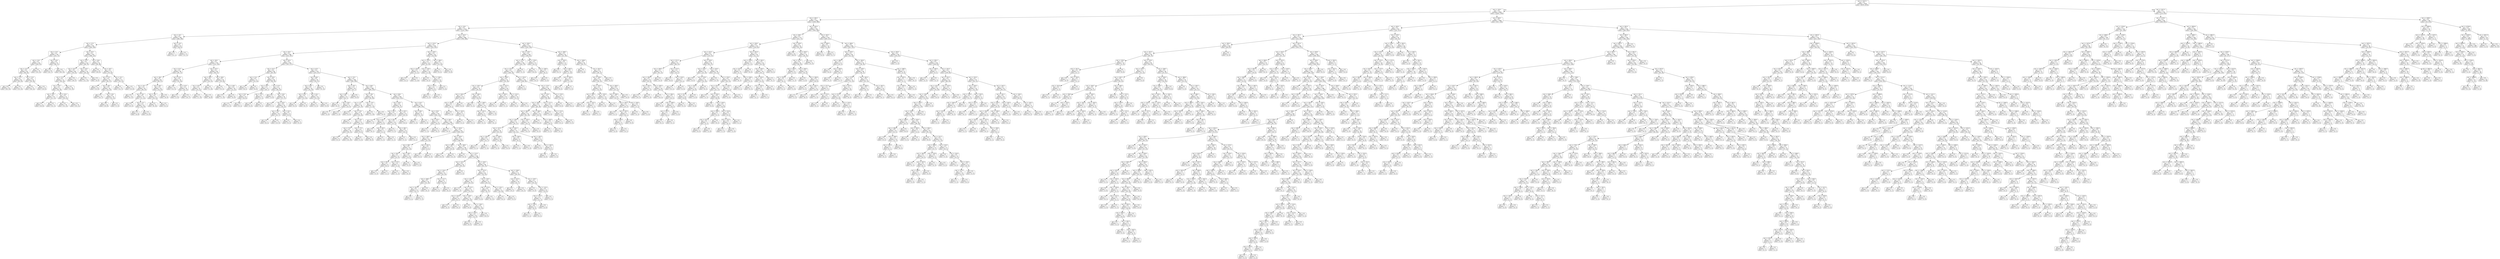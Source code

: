 digraph Tree {
node [shape=box, style="rounded", color="black", fontname=helvetica] ;
edge [fontname=helvetica] ;
0 [label="rain <= 1437.5\ngini = 0.5\nsamples = 3436\nvalue = [2679, 2676]"] ;
1 [label="rain <= 350.5\ngini = 0.5\nsamples = 2682\nvalue = [2500, 1700]"] ;
0 -> 1 [labeldistance=2.5, labelangle=45, headlabel="True"] ;
2 [label="rain <= 202.5\ngini = 0.5\nsamples = 1622\nvalue = [1583, 980]"] ;
1 -> 2 ;
3 [label="rain <= 34.5\ngini = 0.5\nsamples = 1231\nvalue = [1153, 784]"] ;
2 -> 3 ;
4 [label="rain <= 32.5\ngini = 0.5\nsamples = 365\nvalue = [368, 198]"] ;
3 -> 4 ;
5 [label="rain <= 17.5\ngini = 0.5\nsamples = 345\nvalue = [340, 194]"] ;
4 -> 5 ;
6 [label="rain <= 15.5\ngini = 0.4\nsamples = 142\nvalue = [152, 72]"] ;
5 -> 6 ;
7 [label="rain <= 14.5\ngini = 0.5\nsamples = 101\nvalue = [104, 55]"] ;
6 -> 7 ;
8 [label="rain <= 12.5\ngini = 0.4\nsamples = 82\nvalue = [90, 42]"] ;
7 -> 8 ;
9 [label="rain <= 11.5\ngini = 0.5\nsamples = 40\nvalue = [40, 24]"] ;
8 -> 9 ;
10 [label="gini = 0.4\nsamples = 23\nvalue = [26, 10]"] ;
9 -> 10 ;
11 [label="gini = 0.5\nsamples = 17\nvalue = [14, 14]"] ;
9 -> 11 ;
12 [label="rain <= 13.5\ngini = 0.4\nsamples = 42\nvalue = [50, 18]"] ;
8 -> 12 ;
13 [label="gini = 0.4\nsamples = 27\nvalue = [36, 12]"] ;
12 -> 13 ;
14 [label="gini = 0.4\nsamples = 15\nvalue = [14, 6]"] ;
12 -> 14 ;
15 [label="gini = 0.5\nsamples = 19\nvalue = [14, 13]"] ;
7 -> 15 ;
16 [label="rain <= 16.5\ngini = 0.4\nsamples = 41\nvalue = [48, 17]"] ;
6 -> 16 ;
17 [label="gini = 0.4\nsamples = 18\nvalue = [22, 7]"] ;
16 -> 17 ;
18 [label="gini = 0.4\nsamples = 23\nvalue = [26, 10]"] ;
16 -> 18 ;
19 [label="rain <= 25.5\ngini = 0.5\nsamples = 203\nvalue = [188, 122]"] ;
5 -> 19 ;
20 [label="rain <= 23.5\ngini = 0.5\nsamples = 112\nvalue = [98, 74]"] ;
19 -> 20 ;
21 [label="rain <= 22.5\ngini = 0.5\nsamples = 88\nvalue = [78, 55]"] ;
20 -> 21 ;
22 [label="rain <= 21.5\ngini = 0.5\nsamples = 73\nvalue = [62, 50]"] ;
21 -> 22 ;
23 [label="rain <= 19.5\ngini = 0.5\nsamples = 57\nvalue = [50, 36]"] ;
22 -> 23 ;
24 [label="rain <= 18.5\ngini = 0.5\nsamples = 20\nvalue = [21, 13]"] ;
23 -> 24 ;
25 [label="gini = 0.5\nsamples = 11\nvalue = [10, 8]"] ;
24 -> 25 ;
26 [label="gini = 0.4\nsamples = 9\nvalue = [11, 5]"] ;
24 -> 26 ;
27 [label="rain <= 20.5\ngini = 0.5\nsamples = 37\nvalue = [29, 23]"] ;
23 -> 27 ;
28 [label="gini = 0.5\nsamples = 18\nvalue = [15, 12]"] ;
27 -> 28 ;
29 [label="gini = 0.5\nsamples = 19\nvalue = [14, 11]"] ;
27 -> 29 ;
30 [label="gini = 0.5\nsamples = 16\nvalue = [12, 14]"] ;
22 -> 30 ;
31 [label="gini = 0.4\nsamples = 15\nvalue = [16, 5]"] ;
21 -> 31 ;
32 [label="rain <= 24.5\ngini = 0.5\nsamples = 24\nvalue = [20, 19]"] ;
20 -> 32 ;
33 [label="gini = 0.5\nsamples = 13\nvalue = [11, 13]"] ;
32 -> 33 ;
34 [label="gini = 0.5\nsamples = 11\nvalue = [9, 6]"] ;
32 -> 34 ;
35 [label="rain <= 26.5\ngini = 0.5\nsamples = 91\nvalue = [90, 48]"] ;
19 -> 35 ;
36 [label="gini = 0.4\nsamples = 16\nvalue = [20, 6]"] ;
35 -> 36 ;
37 [label="rain <= 30.5\ngini = 0.5\nsamples = 75\nvalue = [70, 42]"] ;
35 -> 37 ;
38 [label="rain <= 27.5\ngini = 0.5\nsamples = 52\nvalue = [46, 27]"] ;
37 -> 38 ;
39 [label="gini = 0.5\nsamples = 16\nvalue = [13, 8]"] ;
38 -> 39 ;
40 [label="rain <= 28.5\ngini = 0.5\nsamples = 36\nvalue = [33, 19]"] ;
38 -> 40 ;
41 [label="gini = 0.5\nsamples = 12\nvalue = [12, 7]"] ;
40 -> 41 ;
42 [label="rain <= 29.5\ngini = 0.5\nsamples = 24\nvalue = [21, 12]"] ;
40 -> 42 ;
43 [label="gini = 0.5\nsamples = 16\nvalue = [14, 8]"] ;
42 -> 43 ;
44 [label="gini = 0.5\nsamples = 8\nvalue = [7, 4]"] ;
42 -> 44 ;
45 [label="rain <= 31.5\ngini = 0.5\nsamples = 23\nvalue = [24, 15]"] ;
37 -> 45 ;
46 [label="gini = 0.5\nsamples = 12\nvalue = [11, 7]"] ;
45 -> 46 ;
47 [label="gini = 0.5\nsamples = 11\nvalue = [13, 8]"] ;
45 -> 47 ;
48 [label="rain <= 33.5\ngini = 0.2\nsamples = 20\nvalue = [28, 4]"] ;
4 -> 48 ;
49 [label="gini = 0.2\nsamples = 7\nvalue = [11, 1]"] ;
48 -> 49 ;
50 [label="gini = 0.3\nsamples = 13\nvalue = [17, 3]"] ;
48 -> 50 ;
51 [label="rain <= 141.5\ngini = 0.5\nsamples = 866\nvalue = [785, 586]"] ;
3 -> 51 ;
52 [label="rain <= 133.5\ngini = 0.5\nsamples = 634\nvalue = [551, 447]"] ;
51 -> 52 ;
53 [label="rain <= 50.5\ngini = 0.5\nsamples = 598\nvalue = [532, 407]"] ;
52 -> 53 ;
54 [label="rain <= 44.5\ngini = 0.5\nsamples = 159\nvalue = [135, 130]"] ;
53 -> 54 ;
55 [label="rain <= 41.5\ngini = 0.5\nsamples = 99\nvalue = [95, 73]"] ;
54 -> 55 ;
56 [label="rain <= 38.5\ngini = 0.5\nsamples = 69\nvalue = [60, 57]"] ;
55 -> 56 ;
57 [label="rain <= 35.5\ngini = 0.5\nsamples = 45\nvalue = [46, 35]"] ;
56 -> 57 ;
58 [label="gini = 0.5\nsamples = 10\nvalue = [9, 13]"] ;
57 -> 58 ;
59 [label="rain <= 36.5\ngini = 0.5\nsamples = 35\nvalue = [37, 22]"] ;
57 -> 59 ;
60 [label="gini = 0.4\nsamples = 11\nvalue = [15, 6]"] ;
59 -> 60 ;
61 [label="rain <= 37.5\ngini = 0.5\nsamples = 24\nvalue = [22, 16]"] ;
59 -> 61 ;
62 [label="gini = 0.5\nsamples = 11\nvalue = [9, 8]"] ;
61 -> 62 ;
63 [label="gini = 0.5\nsamples = 13\nvalue = [13, 8]"] ;
61 -> 63 ;
64 [label="rain <= 40.5\ngini = 0.5\nsamples = 24\nvalue = [14, 22]"] ;
56 -> 64 ;
65 [label="rain <= 39.5\ngini = 0.5\nsamples = 15\nvalue = [10, 13]"] ;
64 -> 65 ;
66 [label="gini = 0.5\nsamples = 9\nvalue = [6, 10]"] ;
65 -> 66 ;
67 [label="gini = 0.5\nsamples = 6\nvalue = [4, 3]"] ;
65 -> 67 ;
68 [label="gini = 0.4\nsamples = 9\nvalue = [4, 9]"] ;
64 -> 68 ;
69 [label="rain <= 42.5\ngini = 0.4\nsamples = 30\nvalue = [35, 16]"] ;
55 -> 69 ;
70 [label="gini = 0.3\nsamples = 10\nvalue = [13, 3]"] ;
69 -> 70 ;
71 [label="rain <= 43.5\ngini = 0.5\nsamples = 20\nvalue = [22, 13]"] ;
69 -> 71 ;
72 [label="gini = 0.5\nsamples = 8\nvalue = [7, 6]"] ;
71 -> 72 ;
73 [label="gini = 0.4\nsamples = 12\nvalue = [15, 7]"] ;
71 -> 73 ;
74 [label="rain <= 47.5\ngini = 0.5\nsamples = 60\nvalue = [40, 57]"] ;
54 -> 74 ;
75 [label="rain <= 46.5\ngini = 0.4\nsamples = 31\nvalue = [16, 31]"] ;
74 -> 75 ;
76 [label="rain <= 45.5\ngini = 0.5\nsamples = 25\nvalue = [15, 21]"] ;
75 -> 76 ;
77 [label="gini = 0.5\nsamples = 13\nvalue = [7, 13]"] ;
76 -> 77 ;
78 [label="gini = 0.5\nsamples = 12\nvalue = [8, 8]"] ;
76 -> 78 ;
79 [label="gini = 0.2\nsamples = 6\nvalue = [1, 10]"] ;
75 -> 79 ;
80 [label="rain <= 48.5\ngini = 0.5\nsamples = 29\nvalue = [24, 26]"] ;
74 -> 80 ;
81 [label="gini = 0.4\nsamples = 9\nvalue = [13, 4]"] ;
80 -> 81 ;
82 [label="rain <= 49.5\ngini = 0.4\nsamples = 20\nvalue = [11, 22]"] ;
80 -> 82 ;
83 [label="gini = 0.5\nsamples = 12\nvalue = [7, 13]"] ;
82 -> 83 ;
84 [label="gini = 0.4\nsamples = 8\nvalue = [4, 9]"] ;
82 -> 84 ;
85 [label="rain <= 62.5\ngini = 0.5\nsamples = 439\nvalue = [397, 277]"] ;
53 -> 85 ;
86 [label="rain <= 52.5\ngini = 0.4\nsamples = 86\nvalue = [83, 40]"] ;
85 -> 86 ;
87 [label="rain <= 51.5\ngini = 0.5\nsamples = 17\nvalue = [14, 10]"] ;
86 -> 87 ;
88 [label="gini = 0.3\nsamples = 8\nvalue = [8, 2]"] ;
87 -> 88 ;
89 [label="gini = 0.5\nsamples = 9\nvalue = [6, 8]"] ;
87 -> 89 ;
90 [label="rain <= 56.5\ngini = 0.4\nsamples = 69\nvalue = [69, 30]"] ;
86 -> 90 ;
91 [label="rain <= 54.5\ngini = 0.3\nsamples = 27\nvalue = [29, 7]"] ;
90 -> 91 ;
92 [label="rain <= 53.5\ngini = 0.3\nsamples = 19\nvalue = [22, 6]"] ;
91 -> 92 ;
93 [label="gini = 0.3\nsamples = 12\nvalue = [13, 3]"] ;
92 -> 93 ;
94 [label="gini = 0.4\nsamples = 7\nvalue = [9, 3]"] ;
92 -> 94 ;
95 [label="rain <= 55.5\ngini = 0.2\nsamples = 8\nvalue = [7, 1]"] ;
91 -> 95 ;
96 [label="gini = 0.0\nsamples = 3\nvalue = [3, 0]"] ;
95 -> 96 ;
97 [label="gini = 0.3\nsamples = 5\nvalue = [4, 1]"] ;
95 -> 97 ;
98 [label="rain <= 57.5\ngini = 0.5\nsamples = 42\nvalue = [40, 23]"] ;
90 -> 98 ;
99 [label="gini = 0.4\nsamples = 6\nvalue = [3, 6]"] ;
98 -> 99 ;
100 [label="rain <= 58.5\ngini = 0.4\nsamples = 36\nvalue = [37, 17]"] ;
98 -> 100 ;
101 [label="gini = 0.5\nsamples = 7\nvalue = [7, 5]"] ;
100 -> 101 ;
102 [label="rain <= 60.5\ngini = 0.4\nsamples = 29\nvalue = [30, 12]"] ;
100 -> 102 ;
103 [label="rain <= 59.5\ngini = 0.4\nsamples = 18\nvalue = [21, 7]"] ;
102 -> 103 ;
104 [label="gini = 0.4\nsamples = 7\nvalue = [8, 3]"] ;
103 -> 104 ;
105 [label="gini = 0.4\nsamples = 11\nvalue = [13, 4]"] ;
103 -> 105 ;
106 [label="rain <= 61.5\ngini = 0.5\nsamples = 11\nvalue = [9, 5]"] ;
102 -> 106 ;
107 [label="gini = 0.5\nsamples = 6\nvalue = [4, 3]"] ;
106 -> 107 ;
108 [label="gini = 0.4\nsamples = 5\nvalue = [5, 2]"] ;
106 -> 108 ;
109 [label="rain <= 67.5\ngini = 0.5\nsamples = 353\nvalue = [314, 237]"] ;
85 -> 109 ;
110 [label="rain <= 66.5\ngini = 0.5\nsamples = 45\nvalue = [29, 37]"] ;
109 -> 110 ;
111 [label="rain <= 64.5\ngini = 0.5\nsamples = 36\nvalue = [25, 24]"] ;
110 -> 111 ;
112 [label="rain <= 63.5\ngini = 0.5\nsamples = 17\nvalue = [13, 10]"] ;
111 -> 112 ;
113 [label="gini = 0.5\nsamples = 6\nvalue = [4, 3]"] ;
112 -> 113 ;
114 [label="gini = 0.5\nsamples = 11\nvalue = [9, 7]"] ;
112 -> 114 ;
115 [label="rain <= 65.5\ngini = 0.5\nsamples = 19\nvalue = [12, 14]"] ;
111 -> 115 ;
116 [label="gini = 0.5\nsamples = 6\nvalue = [3, 5]"] ;
115 -> 116 ;
117 [label="gini = 0.5\nsamples = 13\nvalue = [9, 9]"] ;
115 -> 117 ;
118 [label="gini = 0.4\nsamples = 9\nvalue = [4, 13]"] ;
110 -> 118 ;
119 [label="rain <= 72.5\ngini = 0.5\nsamples = 308\nvalue = [285, 200]"] ;
109 -> 119 ;
120 [label="rain <= 70.5\ngini = 0.3\nsamples = 20\nvalue = [25, 7]"] ;
119 -> 120 ;
121 [label="rain <= 68.5\ngini = 0.4\nsamples = 14\nvalue = [16, 7]"] ;
120 -> 121 ;
122 [label="gini = 0.5\nsamples = 6\nvalue = [4, 3]"] ;
121 -> 122 ;
123 [label="rain <= 69.5\ngini = 0.4\nsamples = 8\nvalue = [12, 4]"] ;
121 -> 123 ;
124 [label="gini = 0.0\nsamples = 3\nvalue = [5, 0]"] ;
123 -> 124 ;
125 [label="gini = 0.5\nsamples = 5\nvalue = [7, 4]"] ;
123 -> 125 ;
126 [label="gini = 0.0\nsamples = 6\nvalue = [9, 0]"] ;
120 -> 126 ;
127 [label="rain <= 80.5\ngini = 0.5\nsamples = 288\nvalue = [260, 193]"] ;
119 -> 127 ;
128 [label="rain <= 78.5\ngini = 0.5\nsamples = 48\nvalue = [38, 38]"] ;
127 -> 128 ;
129 [label="rain <= 73.5\ngini = 0.5\nsamples = 39\nvalue = [37, 24]"] ;
128 -> 129 ;
130 [label="gini = 0.4\nsamples = 5\nvalue = [2, 4]"] ;
129 -> 130 ;
131 [label="rain <= 74.5\ngini = 0.5\nsamples = 34\nvalue = [35, 20]"] ;
129 -> 131 ;
132 [label="gini = 0.4\nsamples = 7\nvalue = [10, 3]"] ;
131 -> 132 ;
133 [label="rain <= 76.5\ngini = 0.5\nsamples = 27\nvalue = [25, 17]"] ;
131 -> 133 ;
134 [label="rain <= 75.5\ngini = 0.5\nsamples = 18\nvalue = [16, 13]"] ;
133 -> 134 ;
135 [label="gini = 0.5\nsamples = 6\nvalue = [4, 3]"] ;
134 -> 135 ;
136 [label="gini = 0.5\nsamples = 12\nvalue = [12, 10]"] ;
134 -> 136 ;
137 [label="rain <= 77.5\ngini = 0.4\nsamples = 9\nvalue = [9, 4]"] ;
133 -> 137 ;
138 [label="gini = 0.0\nsamples = 1\nvalue = [1, 0]"] ;
137 -> 138 ;
139 [label="gini = 0.4\nsamples = 8\nvalue = [8, 4]"] ;
137 -> 139 ;
140 [label="rain <= 79.5\ngini = 0.1\nsamples = 9\nvalue = [1, 14]"] ;
128 -> 140 ;
141 [label="gini = 0.2\nsamples = 6\nvalue = [1, 10]"] ;
140 -> 141 ;
142 [label="gini = 0.0\nsamples = 3\nvalue = [0, 4]"] ;
140 -> 142 ;
143 [label="rain <= 89.5\ngini = 0.5\nsamples = 240\nvalue = [222, 155]"] ;
127 -> 143 ;
144 [label="rain <= 84.5\ngini = 0.4\nsamples = 39\nvalue = [34, 11]"] ;
143 -> 144 ;
145 [label="rain <= 81.5\ngini = 0.5\nsamples = 14\nvalue = [9, 7]"] ;
144 -> 145 ;
146 [label="gini = 0.4\nsamples = 8\nvalue = [7, 3]"] ;
145 -> 146 ;
147 [label="rain <= 82.5\ngini = 0.4\nsamples = 6\nvalue = [2, 4]"] ;
145 -> 147 ;
148 [label="gini = 0.0\nsamples = 1\nvalue = [0, 1]"] ;
147 -> 148 ;
149 [label="rain <= 83.5\ngini = 0.5\nsamples = 5\nvalue = [2, 3]"] ;
147 -> 149 ;
150 [label="gini = 0.4\nsamples = 3\nvalue = [1, 2]"] ;
149 -> 150 ;
151 [label="gini = 0.5\nsamples = 2\nvalue = [1, 1]"] ;
149 -> 151 ;
152 [label="rain <= 87.5\ngini = 0.2\nsamples = 25\nvalue = [25, 4]"] ;
144 -> 152 ;
153 [label="rain <= 85.5\ngini = 0.3\nsamples = 18\nvalue = [17, 4]"] ;
152 -> 153 ;
154 [label="gini = 0.2\nsamples = 8\nvalue = [7, 1]"] ;
153 -> 154 ;
155 [label="rain <= 86.5\ngini = 0.4\nsamples = 10\nvalue = [10, 3]"] ;
153 -> 155 ;
156 [label="gini = 0.3\nsamples = 7\nvalue = [7, 2]"] ;
155 -> 156 ;
157 [label="gini = 0.4\nsamples = 3\nvalue = [3, 1]"] ;
155 -> 157 ;
158 [label="gini = 0.0\nsamples = 7\nvalue = [8, 0]"] ;
152 -> 158 ;
159 [label="rain <= 91.5\ngini = 0.5\nsamples = 201\nvalue = [188, 144]"] ;
143 -> 159 ;
160 [label="rain <= 90.5\ngini = 0.3\nsamples = 8\nvalue = [3, 13]"] ;
159 -> 160 ;
161 [label="gini = 0.3\nsamples = 3\nvalue = [1, 4]"] ;
160 -> 161 ;
162 [label="gini = 0.3\nsamples = 5\nvalue = [2, 9]"] ;
160 -> 162 ;
163 [label="rain <= 93.5\ngini = 0.5\nsamples = 193\nvalue = [185, 131]"] ;
159 -> 163 ;
164 [label="rain <= 92.5\ngini = 0.3\nsamples = 13\nvalue = [16, 4]"] ;
163 -> 164 ;
165 [label="gini = 0.4\nsamples = 5\nvalue = [7, 3]"] ;
164 -> 165 ;
166 [label="gini = 0.2\nsamples = 8\nvalue = [9, 1]"] ;
164 -> 166 ;
167 [label="rain <= 94.5\ngini = 0.5\nsamples = 180\nvalue = [169, 127]"] ;
163 -> 167 ;
168 [label="gini = 0.0\nsamples = 1\nvalue = [0, 3]"] ;
167 -> 168 ;
169 [label="rain <= 103.0\ngini = 0.5\nsamples = 179\nvalue = [169, 124]"] ;
167 -> 169 ;
170 [label="rain <= 100.5\ngini = 0.5\nsamples = 30\nvalue = [23, 25]"] ;
169 -> 170 ;
171 [label="rain <= 98.5\ngini = 0.5\nsamples = 27\nvalue = [21, 19]"] ;
170 -> 171 ;
172 [label="rain <= 96.5\ngini = 0.5\nsamples = 13\nvalue = [9, 11]"] ;
171 -> 172 ;
173 [label="rain <= 95.5\ngini = 0.5\nsamples = 8\nvalue = [8, 5]"] ;
172 -> 173 ;
174 [label="gini = 0.5\nsamples = 5\nvalue = [5, 4]"] ;
173 -> 174 ;
175 [label="gini = 0.4\nsamples = 3\nvalue = [3, 1]"] ;
173 -> 175 ;
176 [label="rain <= 97.5\ngini = 0.2\nsamples = 5\nvalue = [1, 6]"] ;
172 -> 176 ;
177 [label="gini = 0.4\nsamples = 3\nvalue = [1, 3]"] ;
176 -> 177 ;
178 [label="gini = 0.0\nsamples = 2\nvalue = [0, 3]"] ;
176 -> 178 ;
179 [label="rain <= 99.5\ngini = 0.5\nsamples = 14\nvalue = [12, 8]"] ;
171 -> 179 ;
180 [label="gini = 0.4\nsamples = 6\nvalue = [5, 2]"] ;
179 -> 180 ;
181 [label="gini = 0.5\nsamples = 8\nvalue = [7, 6]"] ;
179 -> 181 ;
182 [label="rain <= 101.5\ngini = 0.4\nsamples = 3\nvalue = [2, 6]"] ;
170 -> 182 ;
183 [label="gini = 0.0\nsamples = 1\nvalue = [0, 2]"] ;
182 -> 183 ;
184 [label="gini = 0.4\nsamples = 2\nvalue = [2, 4]"] ;
182 -> 184 ;
185 [label="rain <= 105.5\ngini = 0.5\nsamples = 149\nvalue = [146, 99]"] ;
169 -> 185 ;
186 [label="rain <= 104.5\ngini = 0.4\nsamples = 19\nvalue = [25, 8]"] ;
185 -> 186 ;
187 [label="gini = 0.3\nsamples = 10\nvalue = [14, 4]"] ;
186 -> 187 ;
188 [label="gini = 0.4\nsamples = 9\nvalue = [11, 4]"] ;
186 -> 188 ;
189 [label="rain <= 106.5\ngini = 0.5\nsamples = 130\nvalue = [121, 91]"] ;
185 -> 189 ;
190 [label="gini = 0.0\nsamples = 2\nvalue = [0, 3]"] ;
189 -> 190 ;
191 [label="rain <= 113.5\ngini = 0.5\nsamples = 128\nvalue = [121, 88]"] ;
189 -> 191 ;
192 [label="rain <= 112.5\ngini = 0.4\nsamples = 29\nvalue = [29, 14]"] ;
191 -> 192 ;
193 [label="rain <= 110.5\ngini = 0.5\nsamples = 25\nvalue = [22, 14]"] ;
192 -> 193 ;
194 [label="rain <= 108.5\ngini = 0.5\nsamples = 16\nvalue = [12, 10]"] ;
193 -> 194 ;
195 [label="rain <= 107.5\ngini = 0.5\nsamples = 13\nvalue = [12, 7]"] ;
194 -> 195 ;
196 [label="gini = 0.5\nsamples = 7\nvalue = [5, 5]"] ;
195 -> 196 ;
197 [label="gini = 0.3\nsamples = 6\nvalue = [7, 2]"] ;
195 -> 197 ;
198 [label="gini = 0.0\nsamples = 3\nvalue = [0, 3]"] ;
194 -> 198 ;
199 [label="rain <= 111.5\ngini = 0.4\nsamples = 9\nvalue = [10, 4]"] ;
193 -> 199 ;
200 [label="gini = 0.4\nsamples = 4\nvalue = [4, 2]"] ;
199 -> 200 ;
201 [label="gini = 0.4\nsamples = 5\nvalue = [6, 2]"] ;
199 -> 201 ;
202 [label="gini = 0.0\nsamples = 4\nvalue = [7, 0]"] ;
192 -> 202 ;
203 [label="rain <= 126.5\ngini = 0.5\nsamples = 99\nvalue = [92, 74]"] ;
191 -> 203 ;
204 [label="rain <= 121.5\ngini = 0.5\nsamples = 62\nvalue = [52, 52]"] ;
203 -> 204 ;
205 [label="rain <= 114.5\ngini = 0.5\nsamples = 35\nvalue = [34, 25]"] ;
204 -> 205 ;
206 [label="gini = 0.3\nsamples = 4\nvalue = [1, 4]"] ;
205 -> 206 ;
207 [label="rain <= 117.5\ngini = 0.5\nsamples = 31\nvalue = [33, 21]"] ;
205 -> 207 ;
208 [label="rain <= 116.0\ngini = 0.5\nsamples = 8\nvalue = [8, 7]"] ;
207 -> 208 ;
209 [label="gini = 0.5\nsamples = 3\nvalue = [2, 2]"] ;
208 -> 209 ;
210 [label="gini = 0.5\nsamples = 5\nvalue = [6, 5]"] ;
208 -> 210 ;
211 [label="rain <= 118.5\ngini = 0.5\nsamples = 23\nvalue = [25, 14]"] ;
207 -> 211 ;
212 [label="gini = 0.0\nsamples = 2\nvalue = [4, 0]"] ;
211 -> 212 ;
213 [label="rain <= 120.5\ngini = 0.5\nsamples = 21\nvalue = [21, 14]"] ;
211 -> 213 ;
214 [label="rain <= 119.5\ngini = 0.5\nsamples = 10\nvalue = [11, 9]"] ;
213 -> 214 ;
215 [label="gini = 0.5\nsamples = 8\nvalue = [9, 5]"] ;
214 -> 215 ;
216 [label="gini = 0.4\nsamples = 2\nvalue = [2, 4]"] ;
214 -> 216 ;
217 [label="gini = 0.4\nsamples = 11\nvalue = [10, 5]"] ;
213 -> 217 ;
218 [label="rain <= 124.5\ngini = 0.5\nsamples = 27\nvalue = [18, 27]"] ;
204 -> 218 ;
219 [label="rain <= 123.0\ngini = 0.4\nsamples = 16\nvalue = [8, 17]"] ;
218 -> 219 ;
220 [label="gini = 0.4\nsamples = 5\nvalue = [2, 6]"] ;
219 -> 220 ;
221 [label="gini = 0.5\nsamples = 11\nvalue = [6, 11]"] ;
219 -> 221 ;
222 [label="rain <= 125.5\ngini = 0.5\nsamples = 11\nvalue = [10, 10]"] ;
218 -> 222 ;
223 [label="gini = 0.5\nsamples = 5\nvalue = [6, 5]"] ;
222 -> 223 ;
224 [label="gini = 0.5\nsamples = 6\nvalue = [4, 5]"] ;
222 -> 224 ;
225 [label="rain <= 128.5\ngini = 0.5\nsamples = 37\nvalue = [40, 22]"] ;
203 -> 225 ;
226 [label="rain <= 127.5\ngini = 0.4\nsamples = 14\nvalue = [21, 7]"] ;
225 -> 226 ;
227 [label="gini = 0.3\nsamples = 6\nvalue = [9, 2]"] ;
226 -> 227 ;
228 [label="gini = 0.4\nsamples = 8\nvalue = [12, 5]"] ;
226 -> 228 ;
229 [label="rain <= 129.5\ngini = 0.5\nsamples = 23\nvalue = [19, 15]"] ;
225 -> 229 ;
230 [label="gini = 0.5\nsamples = 9\nvalue = [5, 9]"] ;
229 -> 230 ;
231 [label="rain <= 132.5\ngini = 0.4\nsamples = 14\nvalue = [14, 6]"] ;
229 -> 231 ;
232 [label="rain <= 131.5\ngini = 0.3\nsamples = 9\nvalue = [11, 3]"] ;
231 -> 232 ;
233 [label="rain <= 130.5\ngini = 0.4\nsamples = 8\nvalue = [9, 3]"] ;
232 -> 233 ;
234 [label="gini = 0.4\nsamples = 3\nvalue = [3, 1]"] ;
233 -> 234 ;
235 [label="gini = 0.4\nsamples = 5\nvalue = [6, 2]"] ;
233 -> 235 ;
236 [label="gini = 0.0\nsamples = 1\nvalue = [2, 0]"] ;
232 -> 236 ;
237 [label="gini = 0.5\nsamples = 5\nvalue = [3, 3]"] ;
231 -> 237 ;
238 [label="rain <= 139.5\ngini = 0.4\nsamples = 36\nvalue = [19, 40]"] ;
52 -> 238 ;
239 [label="rain <= 135.5\ngini = 0.3\nsamples = 23\nvalue = [6, 30]"] ;
238 -> 239 ;
240 [label="rain <= 134.5\ngini = 0.3\nsamples = 8\nvalue = [3, 11]"] ;
239 -> 240 ;
241 [label="gini = 0.0\nsamples = 1\nvalue = [0, 1]"] ;
240 -> 241 ;
242 [label="gini = 0.4\nsamples = 7\nvalue = [3, 10]"] ;
240 -> 242 ;
243 [label="rain <= 136.5\ngini = 0.2\nsamples = 15\nvalue = [3, 19]"] ;
239 -> 243 ;
244 [label="gini = 0.0\nsamples = 2\nvalue = [0, 5]"] ;
243 -> 244 ;
245 [label="rain <= 138.5\ngini = 0.3\nsamples = 13\nvalue = [3, 14]"] ;
243 -> 245 ;
246 [label="rain <= 137.5\ngini = 0.4\nsamples = 6\nvalue = [2, 6]"] ;
245 -> 246 ;
247 [label="gini = 0.3\nsamples = 4\nvalue = [1, 5]"] ;
246 -> 247 ;
248 [label="gini = 0.5\nsamples = 2\nvalue = [1, 1]"] ;
246 -> 248 ;
249 [label="gini = 0.2\nsamples = 7\nvalue = [1, 8]"] ;
245 -> 249 ;
250 [label="rain <= 140.5\ngini = 0.5\nsamples = 13\nvalue = [13, 10]"] ;
238 -> 250 ;
251 [label="gini = 0.3\nsamples = 5\nvalue = [9, 2]"] ;
250 -> 251 ;
252 [label="gini = 0.4\nsamples = 8\nvalue = [4, 8]"] ;
250 -> 252 ;
253 [label="rain <= 181.5\ngini = 0.5\nsamples = 232\nvalue = [234, 139]"] ;
51 -> 253 ;
254 [label="rain <= 176.5\ngini = 0.4\nsamples = 169\nvalue = [183, 81]"] ;
253 -> 254 ;
255 [label="rain <= 175.5\ngini = 0.4\nsamples = 156\nvalue = [161, 79]"] ;
254 -> 255 ;
256 [label="rain <= 153.5\ngini = 0.4\nsamples = 153\nvalue = [160, 76]"] ;
255 -> 256 ;
257 [label="rain <= 149.5\ngini = 0.4\nsamples = 52\nvalue = [54, 18]"] ;
256 -> 257 ;
258 [label="rain <= 145.5\ngini = 0.4\nsamples = 32\nvalue = [30, 12]"] ;
257 -> 258 ;
259 [label="rain <= 144.5\ngini = 0.3\nsamples = 10\nvalue = [14, 3]"] ;
258 -> 259 ;
260 [label="rain <= 142.5\ngini = 0.4\nsamples = 7\nvalue = [8, 3]"] ;
259 -> 260 ;
261 [label="gini = 0.0\nsamples = 1\nvalue = [1, 0]"] ;
260 -> 261 ;
262 [label="rain <= 143.5\ngini = 0.4\nsamples = 6\nvalue = [7, 3]"] ;
260 -> 262 ;
263 [label="gini = 0.5\nsamples = 3\nvalue = [3, 2]"] ;
262 -> 263 ;
264 [label="gini = 0.3\nsamples = 3\nvalue = [4, 1]"] ;
262 -> 264 ;
265 [label="gini = 0.0\nsamples = 3\nvalue = [6, 0]"] ;
259 -> 265 ;
266 [label="rain <= 146.5\ngini = 0.5\nsamples = 22\nvalue = [16, 9]"] ;
258 -> 266 ;
267 [label="gini = 0.4\nsamples = 3\nvalue = [1, 2]"] ;
266 -> 267 ;
268 [label="rain <= 148.5\ngini = 0.4\nsamples = 19\nvalue = [15, 7]"] ;
266 -> 268 ;
269 [label="rain <= 147.5\ngini = 0.3\nsamples = 9\nvalue = [8, 2]"] ;
268 -> 269 ;
270 [label="gini = 0.4\nsamples = 2\nvalue = [2, 1]"] ;
269 -> 270 ;
271 [label="gini = 0.2\nsamples = 7\nvalue = [6, 1]"] ;
269 -> 271 ;
272 [label="gini = 0.5\nsamples = 10\nvalue = [7, 5]"] ;
268 -> 272 ;
273 [label="rain <= 151.5\ngini = 0.3\nsamples = 20\nvalue = [24, 6]"] ;
257 -> 273 ;
274 [label="rain <= 150.5\ngini = 0.2\nsamples = 10\nvalue = [13, 2]"] ;
273 -> 274 ;
275 [label="gini = 0.2\nsamples = 5\nvalue = [6, 1]"] ;
274 -> 275 ;
276 [label="gini = 0.2\nsamples = 5\nvalue = [7, 1]"] ;
274 -> 276 ;
277 [label="rain <= 152.5\ngini = 0.4\nsamples = 10\nvalue = [11, 4]"] ;
273 -> 277 ;
278 [label="gini = 0.4\nsamples = 5\nvalue = [6, 2]"] ;
277 -> 278 ;
279 [label="gini = 0.4\nsamples = 5\nvalue = [5, 2]"] ;
277 -> 279 ;
280 [label="rain <= 155.0\ngini = 0.5\nsamples = 101\nvalue = [106, 58]"] ;
256 -> 280 ;
281 [label="gini = 0.3\nsamples = 5\nvalue = [2, 8]"] ;
280 -> 281 ;
282 [label="rain <= 173.5\ngini = 0.4\nsamples = 96\nvalue = [104, 50]"] ;
280 -> 282 ;
283 [label="rain <= 170.5\ngini = 0.5\nsamples = 87\nvalue = [92, 48]"] ;
282 -> 283 ;
284 [label="rain <= 166.5\ngini = 0.4\nsamples = 75\nvalue = [83, 38]"] ;
283 -> 284 ;
285 [label="rain <= 164.5\ngini = 0.5\nsamples = 59\nvalue = [61, 34]"] ;
284 -> 285 ;
286 [label="rain <= 159.5\ngini = 0.5\nsamples = 47\nvalue = [45, 27]"] ;
285 -> 286 ;
287 [label="rain <= 157.5\ngini = 0.5\nsamples = 24\nvalue = [23, 15]"] ;
286 -> 287 ;
288 [label="rain <= 156.5\ngini = 0.5\nsamples = 14\nvalue = [12, 7]"] ;
287 -> 288 ;
289 [label="gini = 0.5\nsamples = 7\nvalue = [5, 3]"] ;
288 -> 289 ;
290 [label="gini = 0.5\nsamples = 7\nvalue = [7, 4]"] ;
288 -> 290 ;
291 [label="rain <= 158.5\ngini = 0.5\nsamples = 10\nvalue = [11, 8]"] ;
287 -> 291 ;
292 [label="gini = 0.5\nsamples = 4\nvalue = [5, 4]"] ;
291 -> 292 ;
293 [label="gini = 0.5\nsamples = 6\nvalue = [6, 4]"] ;
291 -> 293 ;
294 [label="rain <= 161.5\ngini = 0.5\nsamples = 23\nvalue = [22, 12]"] ;
286 -> 294 ;
295 [label="rain <= 160.5\ngini = 0.4\nsamples = 8\nvalue = [8, 3]"] ;
294 -> 295 ;
296 [label="gini = 0.4\nsamples = 7\nvalue = [7, 3]"] ;
295 -> 296 ;
297 [label="gini = 0.0\nsamples = 1\nvalue = [1, 0]"] ;
295 -> 297 ;
298 [label="rain <= 162.5\ngini = 0.5\nsamples = 15\nvalue = [14, 9]"] ;
294 -> 298 ;
299 [label="gini = 0.5\nsamples = 6\nvalue = [5, 4]"] ;
298 -> 299 ;
300 [label="rain <= 163.5\ngini = 0.5\nsamples = 9\nvalue = [9, 5]"] ;
298 -> 300 ;
301 [label="gini = 0.0\nsamples = 1\nvalue = [2, 0]"] ;
300 -> 301 ;
302 [label="gini = 0.5\nsamples = 8\nvalue = [7, 5]"] ;
300 -> 302 ;
303 [label="rain <= 165.5\ngini = 0.4\nsamples = 12\nvalue = [16, 7]"] ;
285 -> 303 ;
304 [label="gini = 0.4\nsamples = 9\nvalue = [12, 5]"] ;
303 -> 304 ;
305 [label="gini = 0.4\nsamples = 3\nvalue = [4, 2]"] ;
303 -> 305 ;
306 [label="rain <= 168.5\ngini = 0.3\nsamples = 16\nvalue = [22, 4]"] ;
284 -> 306 ;
307 [label="gini = 0.0\nsamples = 7\nvalue = [14, 0]"] ;
306 -> 307 ;
308 [label="rain <= 169.5\ngini = 0.4\nsamples = 9\nvalue = [8, 4]"] ;
306 -> 308 ;
309 [label="gini = 0.4\nsamples = 4\nvalue = [3, 1]"] ;
308 -> 309 ;
310 [label="gini = 0.5\nsamples = 5\nvalue = [5, 3]"] ;
308 -> 310 ;
311 [label="rain <= 171.5\ngini = 0.5\nsamples = 12\nvalue = [9, 10]"] ;
283 -> 311 ;
312 [label="gini = 0.4\nsamples = 2\nvalue = [2, 4]"] ;
311 -> 312 ;
313 [label="rain <= 172.5\ngini = 0.5\nsamples = 10\nvalue = [7, 6]"] ;
311 -> 313 ;
314 [label="gini = 0.3\nsamples = 4\nvalue = [4, 1]"] ;
313 -> 314 ;
315 [label="gini = 0.5\nsamples = 6\nvalue = [3, 5]"] ;
313 -> 315 ;
316 [label="rain <= 174.5\ngini = 0.2\nsamples = 9\nvalue = [12, 2]"] ;
282 -> 316 ;
317 [label="gini = 0.0\nsamples = 2\nvalue = [4, 0]"] ;
316 -> 317 ;
318 [label="gini = 0.3\nsamples = 7\nvalue = [8, 2]"] ;
316 -> 318 ;
319 [label="gini = 0.4\nsamples = 3\nvalue = [1, 3]"] ;
255 -> 319 ;
320 [label="rain <= 179.5\ngini = 0.2\nsamples = 13\nvalue = [22, 2]"] ;
254 -> 320 ;
321 [label="gini = 0.0\nsamples = 8\nvalue = [14, 0]"] ;
320 -> 321 ;
322 [label="rain <= 180.5\ngini = 0.3\nsamples = 5\nvalue = [8, 2]"] ;
320 -> 322 ;
323 [label="gini = 0.4\nsamples = 4\nvalue = [6, 2]"] ;
322 -> 323 ;
324 [label="gini = 0.0\nsamples = 1\nvalue = [2, 0]"] ;
322 -> 324 ;
325 [label="rain <= 186.5\ngini = 0.5\nsamples = 63\nvalue = [51, 58]"] ;
253 -> 325 ;
326 [label="rain <= 182.5\ngini = 0.4\nsamples = 13\nvalue = [7, 21]"] ;
325 -> 326 ;
327 [label="gini = 0.0\nsamples = 3\nvalue = [0, 7]"] ;
326 -> 327 ;
328 [label="rain <= 183.5\ngini = 0.4\nsamples = 10\nvalue = [7, 14]"] ;
326 -> 328 ;
329 [label="gini = 0.5\nsamples = 5\nvalue = [6, 4]"] ;
328 -> 329 ;
330 [label="rain <= 185.0\ngini = 0.2\nsamples = 5\nvalue = [1, 10]"] ;
328 -> 330 ;
331 [label="gini = 0.0\nsamples = 3\nvalue = [0, 6]"] ;
330 -> 331 ;
332 [label="gini = 0.3\nsamples = 2\nvalue = [1, 4]"] ;
330 -> 332 ;
333 [label="rain <= 189.0\ngini = 0.5\nsamples = 50\nvalue = [44, 37]"] ;
325 -> 333 ;
334 [label="gini = 0.0\nsamples = 3\nvalue = [6, 0]"] ;
333 -> 334 ;
335 [label="rain <= 201.5\ngini = 0.5\nsamples = 47\nvalue = [38, 37]"] ;
333 -> 335 ;
336 [label="rain <= 194.5\ngini = 0.5\nsamples = 45\nvalue = [38, 33]"] ;
335 -> 336 ;
337 [label="rain <= 192.5\ngini = 0.5\nsamples = 23\nvalue = [15, 22]"] ;
336 -> 337 ;
338 [label="rain <= 190.5\ngini = 0.5\nsamples = 10\nvalue = [10, 9]"] ;
337 -> 338 ;
339 [label="gini = 0.5\nsamples = 3\nvalue = [3, 2]"] ;
338 -> 339 ;
340 [label="rain <= 191.5\ngini = 0.5\nsamples = 7\nvalue = [7, 7]"] ;
338 -> 340 ;
341 [label="gini = 0.5\nsamples = 5\nvalue = [6, 6]"] ;
340 -> 341 ;
342 [label="gini = 0.5\nsamples = 2\nvalue = [1, 1]"] ;
340 -> 342 ;
343 [label="rain <= 193.5\ngini = 0.4\nsamples = 13\nvalue = [5, 13]"] ;
337 -> 343 ;
344 [label="gini = 0.2\nsamples = 6\nvalue = [1, 8]"] ;
343 -> 344 ;
345 [label="gini = 0.5\nsamples = 7\nvalue = [4, 5]"] ;
343 -> 345 ;
346 [label="rain <= 200.5\ngini = 0.4\nsamples = 22\nvalue = [23, 11]"] ;
336 -> 346 ;
347 [label="rain <= 198.5\ngini = 0.3\nsamples = 18\nvalue = [19, 5]"] ;
346 -> 347 ;
348 [label="rain <= 195.5\ngini = 0.2\nsamples = 12\nvalue = [12, 2]"] ;
347 -> 348 ;
349 [label="gini = 0.4\nsamples = 3\nvalue = [2, 1]"] ;
348 -> 349 ;
350 [label="rain <= 197.5\ngini = 0.2\nsamples = 9\nvalue = [10, 1]"] ;
348 -> 350 ;
351 [label="rain <= 196.5\ngini = 0.2\nsamples = 6\nvalue = [6, 1]"] ;
350 -> 351 ;
352 [label="gini = 0.0\nsamples = 2\nvalue = [2, 0]"] ;
351 -> 352 ;
353 [label="gini = 0.3\nsamples = 4\nvalue = [4, 1]"] ;
351 -> 353 ;
354 [label="gini = 0.0\nsamples = 3\nvalue = [4, 0]"] ;
350 -> 354 ;
355 [label="rain <= 199.5\ngini = 0.4\nsamples = 6\nvalue = [7, 3]"] ;
347 -> 355 ;
356 [label="gini = 0.5\nsamples = 5\nvalue = [5, 3]"] ;
355 -> 356 ;
357 [label="gini = 0.0\nsamples = 1\nvalue = [2, 0]"] ;
355 -> 357 ;
358 [label="gini = 0.5\nsamples = 4\nvalue = [4, 6]"] ;
346 -> 358 ;
359 [label="gini = 0.0\nsamples = 2\nvalue = [0, 4]"] ;
335 -> 359 ;
360 [label="rain <= 263.5\ngini = 0.4\nsamples = 391\nvalue = [430, 196]"] ;
2 -> 360 ;
361 [label="rain <= 246.5\ngini = 0.4\nsamples = 173\nvalue = [221, 73]"] ;
360 -> 361 ;
362 [label="rain <= 236.5\ngini = 0.4\nsamples = 123\nvalue = [154, 63]"] ;
361 -> 362 ;
363 [label="rain <= 215.5\ngini = 0.4\nsamples = 97\nvalue = [133, 42]"] ;
362 -> 363 ;
364 [label="rain <= 211.5\ngini = 0.3\nsamples = 41\nvalue = [68, 15]"] ;
363 -> 364 ;
365 [label="rain <= 209.5\ngini = 0.3\nsamples = 31\nvalue = [45, 13]"] ;
364 -> 365 ;
366 [label="rain <= 204.5\ngini = 0.3\nsamples = 29\nvalue = [45, 9]"] ;
365 -> 366 ;
367 [label="rain <= 203.5\ngini = 0.2\nsamples = 11\nvalue = [21, 3]"] ;
366 -> 367 ;
368 [label="gini = 0.3\nsamples = 8\nvalue = [14, 3]"] ;
367 -> 368 ;
369 [label="gini = 0.0\nsamples = 3\nvalue = [7, 0]"] ;
367 -> 369 ;
370 [label="rain <= 205.5\ngini = 0.3\nsamples = 18\nvalue = [24, 6]"] ;
366 -> 370 ;
371 [label="gini = 0.4\nsamples = 7\nvalue = [10, 4]"] ;
370 -> 371 ;
372 [label="rain <= 206.5\ngini = 0.2\nsamples = 11\nvalue = [14, 2]"] ;
370 -> 372 ;
373 [label="gini = 0.0\nsamples = 2\nvalue = [4, 0]"] ;
372 -> 373 ;
374 [label="rain <= 208.5\ngini = 0.3\nsamples = 9\nvalue = [10, 2]"] ;
372 -> 374 ;
375 [label="rain <= 207.5\ngini = 0.3\nsamples = 7\nvalue = [8, 2]"] ;
374 -> 375 ;
376 [label="gini = 0.2\nsamples = 4\nvalue = [6, 1]"] ;
375 -> 376 ;
377 [label="gini = 0.4\nsamples = 3\nvalue = [2, 1]"] ;
375 -> 377 ;
378 [label="gini = 0.0\nsamples = 2\nvalue = [2, 0]"] ;
374 -> 378 ;
379 [label="gini = 0.0\nsamples = 2\nvalue = [0, 4]"] ;
365 -> 379 ;
380 [label="rain <= 213.5\ngini = 0.1\nsamples = 10\nvalue = [23, 2]"] ;
364 -> 380 ;
381 [label="gini = 0.0\nsamples = 3\nvalue = [8, 0]"] ;
380 -> 381 ;
382 [label="rain <= 214.5\ngini = 0.2\nsamples = 7\nvalue = [15, 2]"] ;
380 -> 382 ;
383 [label="gini = 0.2\nsamples = 5\nvalue = [13, 2]"] ;
382 -> 383 ;
384 [label="gini = 0.0\nsamples = 2\nvalue = [2, 0]"] ;
382 -> 384 ;
385 [label="rain <= 220.5\ngini = 0.4\nsamples = 56\nvalue = [65, 27]"] ;
363 -> 385 ;
386 [label="rain <= 216.5\ngini = 0.5\nsamples = 16\nvalue = [12, 14]"] ;
385 -> 386 ;
387 [label="gini = 0.0\nsamples = 2\nvalue = [0, 4]"] ;
386 -> 387 ;
388 [label="rain <= 219.5\ngini = 0.5\nsamples = 14\nvalue = [12, 10]"] ;
386 -> 388 ;
389 [label="rain <= 218.5\ngini = 0.5\nsamples = 12\nvalue = [12, 8]"] ;
388 -> 389 ;
390 [label="rain <= 217.5\ngini = 0.5\nsamples = 10\nvalue = [9, 8]"] ;
389 -> 390 ;
391 [label="gini = 0.4\nsamples = 5\nvalue = [5, 2]"] ;
390 -> 391 ;
392 [label="gini = 0.5\nsamples = 5\nvalue = [4, 6]"] ;
390 -> 392 ;
393 [label="gini = 0.0\nsamples = 2\nvalue = [3, 0]"] ;
389 -> 393 ;
394 [label="gini = 0.0\nsamples = 2\nvalue = [0, 2]"] ;
388 -> 394 ;
395 [label="rain <= 224.5\ngini = 0.3\nsamples = 40\nvalue = [53, 13]"] ;
385 -> 395 ;
396 [label="gini = 0.0\nsamples = 11\nvalue = [17, 0]"] ;
395 -> 396 ;
397 [label="rain <= 234.5\ngini = 0.4\nsamples = 29\nvalue = [36, 13]"] ;
395 -> 397 ;
398 [label="rain <= 225.5\ngini = 0.5\nsamples = 22\nvalue = [21, 11]"] ;
397 -> 398 ;
399 [label="gini = 0.5\nsamples = 4\nvalue = [3, 3]"] ;
398 -> 399 ;
400 [label="rain <= 226.5\ngini = 0.4\nsamples = 18\nvalue = [18, 8]"] ;
398 -> 400 ;
401 [label="gini = 0.0\nsamples = 4\nvalue = [4, 0]"] ;
400 -> 401 ;
402 [label="rain <= 230.5\ngini = 0.5\nsamples = 14\nvalue = [14, 8]"] ;
400 -> 402 ;
403 [label="rain <= 228.5\ngini = 0.5\nsamples = 5\nvalue = [5, 4]"] ;
402 -> 403 ;
404 [label="rain <= 227.5\ngini = 0.4\nsamples = 3\nvalue = [5, 2]"] ;
403 -> 404 ;
405 [label="gini = 0.4\nsamples = 2\nvalue = [4, 2]"] ;
404 -> 405 ;
406 [label="gini = 0.0\nsamples = 1\nvalue = [1, 0]"] ;
404 -> 406 ;
407 [label="gini = 0.0\nsamples = 2\nvalue = [0, 2]"] ;
403 -> 407 ;
408 [label="rain <= 233.0\ngini = 0.4\nsamples = 9\nvalue = [9, 4]"] ;
402 -> 408 ;
409 [label="rain <= 231.5\ngini = 0.4\nsamples = 7\nvalue = [8, 3]"] ;
408 -> 409 ;
410 [label="gini = 0.4\nsamples = 6\nvalue = [7, 3]"] ;
409 -> 410 ;
411 [label="gini = 0.0\nsamples = 1\nvalue = [1, 0]"] ;
409 -> 411 ;
412 [label="gini = 0.5\nsamples = 2\nvalue = [1, 1]"] ;
408 -> 412 ;
413 [label="rain <= 235.5\ngini = 0.2\nsamples = 7\nvalue = [15, 2]"] ;
397 -> 413 ;
414 [label="gini = 0.0\nsamples = 1\nvalue = [2, 0]"] ;
413 -> 414 ;
415 [label="gini = 0.2\nsamples = 6\nvalue = [13, 2]"] ;
413 -> 415 ;
416 [label="rain <= 241.0\ngini = 0.5\nsamples = 26\nvalue = [21, 21]"] ;
362 -> 416 ;
417 [label="rain <= 239.5\ngini = 0.4\nsamples = 8\nvalue = [5, 11]"] ;
416 -> 417 ;
418 [label="rain <= 237.5\ngini = 0.5\nsamples = 6\nvalue = [5, 7]"] ;
417 -> 418 ;
419 [label="gini = 0.0\nsamples = 1\nvalue = [0, 3]"] ;
418 -> 419 ;
420 [label="rain <= 238.5\ngini = 0.5\nsamples = 5\nvalue = [5, 4]"] ;
418 -> 420 ;
421 [label="gini = 0.4\nsamples = 3\nvalue = [3, 1]"] ;
420 -> 421 ;
422 [label="gini = 0.5\nsamples = 2\nvalue = [2, 3]"] ;
420 -> 422 ;
423 [label="gini = 0.0\nsamples = 2\nvalue = [0, 4]"] ;
417 -> 423 ;
424 [label="rain <= 245.5\ngini = 0.5\nsamples = 18\nvalue = [16, 10]"] ;
416 -> 424 ;
425 [label="rain <= 244.5\ngini = 0.4\nsamples = 16\nvalue = [16, 7]"] ;
424 -> 425 ;
426 [label="rain <= 243.5\ngini = 0.5\nsamples = 12\nvalue = [11, 6]"] ;
425 -> 426 ;
427 [label="rain <= 242.5\ngini = 0.5\nsamples = 5\nvalue = [3, 2]"] ;
426 -> 427 ;
428 [label="gini = 0.4\nsamples = 3\nvalue = [2, 1]"] ;
427 -> 428 ;
429 [label="gini = 0.5\nsamples = 2\nvalue = [1, 1]"] ;
427 -> 429 ;
430 [label="gini = 0.4\nsamples = 7\nvalue = [8, 4]"] ;
426 -> 430 ;
431 [label="gini = 0.3\nsamples = 4\nvalue = [5, 1]"] ;
425 -> 431 ;
432 [label="gini = 0.0\nsamples = 2\nvalue = [0, 3]"] ;
424 -> 432 ;
433 [label="rain <= 254.5\ngini = 0.2\nsamples = 50\nvalue = [67, 10]"] ;
361 -> 433 ;
434 [label="gini = 0.0\nsamples = 18\nvalue = [28, 0]"] ;
433 -> 434 ;
435 [label="rain <= 262.5\ngini = 0.3\nsamples = 32\nvalue = [39, 10]"] ;
433 -> 435 ;
436 [label="rain <= 257.5\ngini = 0.4\nsamples = 26\nvalue = [28, 10]"] ;
435 -> 436 ;
437 [label="rain <= 256.5\ngini = 0.5\nsamples = 8\nvalue = [7, 4]"] ;
436 -> 437 ;
438 [label="rain <= 255.5\ngini = 0.2\nsamples = 5\nvalue = [6, 1]"] ;
437 -> 438 ;
439 [label="gini = 0.3\nsamples = 4\nvalue = [5, 1]"] ;
438 -> 439 ;
440 [label="gini = 0.0\nsamples = 1\nvalue = [1, 0]"] ;
438 -> 440 ;
441 [label="gini = 0.4\nsamples = 3\nvalue = [1, 3]"] ;
437 -> 441 ;
442 [label="rain <= 258.5\ngini = 0.3\nsamples = 18\nvalue = [21, 6]"] ;
436 -> 442 ;
443 [label="gini = 0.0\nsamples = 2\nvalue = [3, 0]"] ;
442 -> 443 ;
444 [label="rain <= 260.0\ngini = 0.4\nsamples = 16\nvalue = [18, 6]"] ;
442 -> 444 ;
445 [label="gini = 0.5\nsamples = 4\nvalue = [3, 2]"] ;
444 -> 445 ;
446 [label="rain <= 261.5\ngini = 0.3\nsamples = 12\nvalue = [15, 4]"] ;
444 -> 446 ;
447 [label="gini = 0.3\nsamples = 6\nvalue = [7, 2]"] ;
446 -> 447 ;
448 [label="gini = 0.3\nsamples = 6\nvalue = [8, 2]"] ;
446 -> 448 ;
449 [label="gini = 0.0\nsamples = 6\nvalue = [11, 0]"] ;
435 -> 449 ;
450 [label="rain <= 267.5\ngini = 0.5\nsamples = 218\nvalue = [209, 123]"] ;
360 -> 450 ;
451 [label="rain <= 266.5\ngini = 0.2\nsamples = 10\nvalue = [2, 16]"] ;
450 -> 451 ;
452 [label="gini = 0.0\nsamples = 6\nvalue = [0, 9]"] ;
451 -> 452 ;
453 [label="gini = 0.3\nsamples = 4\nvalue = [2, 7]"] ;
451 -> 453 ;
454 [label="rain <= 289.5\ngini = 0.4\nsamples = 208\nvalue = [207, 107]"] ;
450 -> 454 ;
455 [label="rain <= 270.5\ngini = 0.5\nsamples = 66\nvalue = [52, 42]"] ;
454 -> 455 ;
456 [label="rain <= 268.5\ngini = 0.3\nsamples = 12\nvalue = [14, 3]"] ;
455 -> 456 ;
457 [label="gini = 0.0\nsamples = 4\nvalue = [6, 0]"] ;
456 -> 457 ;
458 [label="rain <= 269.5\ngini = 0.4\nsamples = 8\nvalue = [8, 3]"] ;
456 -> 458 ;
459 [label="gini = 0.4\nsamples = 5\nvalue = [5, 2]"] ;
458 -> 459 ;
460 [label="gini = 0.4\nsamples = 3\nvalue = [3, 1]"] ;
458 -> 460 ;
461 [label="rain <= 283.5\ngini = 0.5\nsamples = 54\nvalue = [38, 39]"] ;
455 -> 461 ;
462 [label="rain <= 278.5\ngini = 0.5\nsamples = 46\nvalue = [36, 31]"] ;
461 -> 462 ;
463 [label="rain <= 273.5\ngini = 0.5\nsamples = 23\nvalue = [11, 19]"] ;
462 -> 463 ;
464 [label="rain <= 271.5\ngini = 0.5\nsamples = 8\nvalue = [7, 5]"] ;
463 -> 464 ;
465 [label="gini = 0.3\nsamples = 4\nvalue = [1, 4]"] ;
464 -> 465 ;
466 [label="rain <= 272.5\ngini = 0.2\nsamples = 4\nvalue = [6, 1]"] ;
464 -> 466 ;
467 [label="gini = 0.3\nsamples = 3\nvalue = [5, 1]"] ;
466 -> 467 ;
468 [label="gini = 0.0\nsamples = 1\nvalue = [1, 0]"] ;
466 -> 468 ;
469 [label="rain <= 277.5\ngini = 0.3\nsamples = 15\nvalue = [4, 14]"] ;
463 -> 469 ;
470 [label="rain <= 275.0\ngini = 0.4\nsamples = 13\nvalue = [4, 10]"] ;
469 -> 470 ;
471 [label="gini = 0.4\nsamples = 8\nvalue = [3, 6]"] ;
470 -> 471 ;
472 [label="rain <= 276.5\ngini = 0.3\nsamples = 5\nvalue = [1, 4]"] ;
470 -> 472 ;
473 [label="gini = 0.0\nsamples = 1\nvalue = [0, 1]"] ;
472 -> 473 ;
474 [label="gini = 0.4\nsamples = 4\nvalue = [1, 3]"] ;
472 -> 474 ;
475 [label="gini = 0.0\nsamples = 2\nvalue = [0, 4]"] ;
469 -> 475 ;
476 [label="rain <= 281.5\ngini = 0.4\nsamples = 23\nvalue = [25, 12]"] ;
462 -> 476 ;
477 [label="rain <= 280.0\ngini = 0.3\nsamples = 9\nvalue = [15, 3]"] ;
476 -> 477 ;
478 [label="gini = 0.4\nsamples = 2\nvalue = [2, 1]"] ;
477 -> 478 ;
479 [label="gini = 0.2\nsamples = 7\nvalue = [13, 2]"] ;
477 -> 479 ;
480 [label="rain <= 282.5\ngini = 0.5\nsamples = 14\nvalue = [10, 9]"] ;
476 -> 480 ;
481 [label="gini = 0.5\nsamples = 7\nvalue = [4, 7]"] ;
480 -> 481 ;
482 [label="gini = 0.4\nsamples = 7\nvalue = [6, 2]"] ;
480 -> 482 ;
483 [label="rain <= 288.5\ngini = 0.3\nsamples = 8\nvalue = [2, 8]"] ;
461 -> 483 ;
484 [label="rain <= 287.5\ngini = 0.3\nsamples = 7\nvalue = [2, 7]"] ;
483 -> 484 ;
485 [label="rain <= 285.0\ngini = 0.3\nsamples = 5\nvalue = [1, 5]"] ;
484 -> 485 ;
486 [label="gini = 0.4\nsamples = 3\nvalue = [1, 3]"] ;
485 -> 486 ;
487 [label="gini = 0.0\nsamples = 2\nvalue = [0, 2]"] ;
485 -> 487 ;
488 [label="gini = 0.4\nsamples = 2\nvalue = [1, 2]"] ;
484 -> 488 ;
489 [label="gini = 0.0\nsamples = 1\nvalue = [0, 1]"] ;
483 -> 489 ;
490 [label="rain <= 293.5\ngini = 0.4\nsamples = 142\nvalue = [155, 65]"] ;
454 -> 490 ;
491 [label="gini = 0.0\nsamples = 4\nvalue = [7, 0]"] ;
490 -> 491 ;
492 [label="rain <= 295.5\ngini = 0.4\nsamples = 138\nvalue = [148, 65]"] ;
490 -> 492 ;
493 [label="rain <= 294.5\ngini = 0.5\nsamples = 5\nvalue = [4, 5]"] ;
492 -> 493 ;
494 [label="gini = 0.5\nsamples = 2\nvalue = [2, 2]"] ;
493 -> 494 ;
495 [label="gini = 0.5\nsamples = 3\nvalue = [2, 3]"] ;
493 -> 495 ;
496 [label="rain <= 325.0\ngini = 0.4\nsamples = 133\nvalue = [144, 60]"] ;
492 -> 496 ;
497 [label="rain <= 322.5\ngini = 0.4\nsamples = 74\nvalue = [88, 29]"] ;
496 -> 497 ;
498 [label="rain <= 321.5\ngini = 0.4\nsamples = 65\nvalue = [74, 28]"] ;
497 -> 498 ;
499 [label="rain <= 320.5\ngini = 0.4\nsamples = 63\nvalue = [74, 24]"] ;
498 -> 499 ;
500 [label="rain <= 319.5\ngini = 0.4\nsamples = 61\nvalue = [71, 24]"] ;
499 -> 500 ;
501 [label="rain <= 301.5\ngini = 0.4\nsamples = 60\nvalue = [71, 23]"] ;
500 -> 501 ;
502 [label="rain <= 300.0\ngini = 0.3\nsamples = 21\nvalue = [23, 5]"] ;
501 -> 502 ;
503 [label="rain <= 296.5\ngini = 0.4\nsamples = 16\nvalue = [15, 5]"] ;
502 -> 503 ;
504 [label="gini = 0.4\nsamples = 6\nvalue = [4, 2]"] ;
503 -> 504 ;
505 [label="rain <= 298.5\ngini = 0.3\nsamples = 10\nvalue = [11, 3]"] ;
503 -> 505 ;
506 [label="rain <= 297.5\ngini = 0.3\nsamples = 5\nvalue = [5, 1]"] ;
505 -> 506 ;
507 [label="gini = 0.3\nsamples = 4\nvalue = [4, 1]"] ;
506 -> 507 ;
508 [label="gini = 0.0\nsamples = 1\nvalue = [1, 0]"] ;
506 -> 508 ;
509 [label="gini = 0.4\nsamples = 5\nvalue = [6, 2]"] ;
505 -> 509 ;
510 [label="gini = 0.0\nsamples = 5\nvalue = [8, 0]"] ;
502 -> 510 ;
511 [label="rain <= 303.5\ngini = 0.4\nsamples = 39\nvalue = [48, 18]"] ;
501 -> 511 ;
512 [label="rain <= 302.5\ngini = 0.4\nsamples = 5\nvalue = [3, 6]"] ;
511 -> 512 ;
513 [label="gini = 0.5\nsamples = 4\nvalue = [3, 5]"] ;
512 -> 513 ;
514 [label="gini = 0.0\nsamples = 1\nvalue = [0, 1]"] ;
512 -> 514 ;
515 [label="rain <= 304.5\ngini = 0.3\nsamples = 34\nvalue = [45, 12]"] ;
511 -> 515 ;
516 [label="gini = 0.0\nsamples = 4\nvalue = [8, 0]"] ;
515 -> 516 ;
517 [label="rain <= 311.5\ngini = 0.4\nsamples = 30\nvalue = [37, 12]"] ;
515 -> 517 ;
518 [label="rain <= 309.0\ngini = 0.4\nsamples = 13\nvalue = [15, 7]"] ;
517 -> 518 ;
519 [label="rain <= 305.5\ngini = 0.3\nsamples = 8\nvalue = [10, 2]"] ;
518 -> 519 ;
520 [label="gini = 0.5\nsamples = 2\nvalue = [1, 1]"] ;
519 -> 520 ;
521 [label="rain <= 307.5\ngini = 0.2\nsamples = 6\nvalue = [9, 1]"] ;
519 -> 521 ;
522 [label="rain <= 306.5\ngini = 0.3\nsamples = 4\nvalue = [4, 1]"] ;
521 -> 522 ;
523 [label="gini = 0.0\nsamples = 2\nvalue = [3, 0]"] ;
522 -> 523 ;
524 [label="gini = 0.5\nsamples = 2\nvalue = [1, 1]"] ;
522 -> 524 ;
525 [label="gini = 0.0\nsamples = 2\nvalue = [5, 0]"] ;
521 -> 525 ;
526 [label="rain <= 310.5\ngini = 0.5\nsamples = 5\nvalue = [5, 5]"] ;
518 -> 526 ;
527 [label="gini = 0.5\nsamples = 2\nvalue = [2, 3]"] ;
526 -> 527 ;
528 [label="gini = 0.5\nsamples = 3\nvalue = [3, 2]"] ;
526 -> 528 ;
529 [label="rain <= 314.5\ngini = 0.3\nsamples = 17\nvalue = [22, 5]"] ;
517 -> 529 ;
530 [label="gini = 0.0\nsamples = 5\nvalue = [7, 0]"] ;
529 -> 530 ;
531 [label="rain <= 316.5\ngini = 0.4\nsamples = 12\nvalue = [15, 5]"] ;
529 -> 531 ;
532 [label="gini = 0.0\nsamples = 1\nvalue = [0, 1]"] ;
531 -> 532 ;
533 [label="rain <= 318.5\ngini = 0.3\nsamples = 11\nvalue = [15, 4]"] ;
531 -> 533 ;
534 [label="rain <= 317.5\ngini = 0.4\nsamples = 10\nvalue = [13, 4]"] ;
533 -> 534 ;
535 [label="gini = 0.3\nsamples = 5\nvalue = [7, 2]"] ;
534 -> 535 ;
536 [label="gini = 0.4\nsamples = 5\nvalue = [6, 2]"] ;
534 -> 536 ;
537 [label="gini = 0.0\nsamples = 1\nvalue = [2, 0]"] ;
533 -> 537 ;
538 [label="gini = 0.0\nsamples = 1\nvalue = [0, 1]"] ;
500 -> 538 ;
539 [label="gini = 0.0\nsamples = 2\nvalue = [3, 0]"] ;
499 -> 539 ;
540 [label="gini = 0.0\nsamples = 2\nvalue = [0, 4]"] ;
498 -> 540 ;
541 [label="rain <= 323.5\ngini = 0.1\nsamples = 9\nvalue = [14, 1]"] ;
497 -> 541 ;
542 [label="gini = 0.2\nsamples = 6\nvalue = [9, 1]"] ;
541 -> 542 ;
543 [label="gini = 0.0\nsamples = 3\nvalue = [5, 0]"] ;
541 -> 543 ;
544 [label="rain <= 333.5\ngini = 0.5\nsamples = 59\nvalue = [56, 31]"] ;
496 -> 544 ;
545 [label="rain <= 330.5\ngini = 0.5\nsamples = 16\nvalue = [12, 16]"] ;
544 -> 545 ;
546 [label="rain <= 329.5\ngini = 0.5\nsamples = 11\nvalue = [11, 7]"] ;
545 -> 546 ;
547 [label="rain <= 328.5\ngini = 0.5\nsamples = 8\nvalue = [7, 7]"] ;
546 -> 547 ;
548 [label="rain <= 327.0\ngini = 0.5\nsamples = 6\nvalue = [7, 4]"] ;
547 -> 548 ;
549 [label="gini = 0.5\nsamples = 2\nvalue = [3, 2]"] ;
548 -> 549 ;
550 [label="gini = 0.4\nsamples = 4\nvalue = [4, 2]"] ;
548 -> 550 ;
551 [label="gini = 0.0\nsamples = 2\nvalue = [0, 3]"] ;
547 -> 551 ;
552 [label="gini = 0.0\nsamples = 3\nvalue = [4, 0]"] ;
546 -> 552 ;
553 [label="rain <= 332.5\ngini = 0.2\nsamples = 5\nvalue = [1, 9]"] ;
545 -> 553 ;
554 [label="rain <= 331.5\ngini = 0.2\nsamples = 4\nvalue = [1, 6]"] ;
553 -> 554 ;
555 [label="gini = 0.0\nsamples = 1\nvalue = [0, 1]"] ;
554 -> 555 ;
556 [label="gini = 0.3\nsamples = 3\nvalue = [1, 5]"] ;
554 -> 556 ;
557 [label="gini = 0.0\nsamples = 1\nvalue = [0, 3]"] ;
553 -> 557 ;
558 [label="rain <= 343.5\ngini = 0.4\nsamples = 43\nvalue = [44, 15]"] ;
544 -> 558 ;
559 [label="rain <= 341.5\ngini = 0.4\nsamples = 29\nvalue = [24, 11]"] ;
558 -> 559 ;
560 [label="rain <= 339.5\ngini = 0.3\nsamples = 24\nvalue = [21, 6]"] ;
559 -> 560 ;
561 [label="rain <= 336.5\ngini = 0.4\nsamples = 13\nvalue = [10, 5]"] ;
560 -> 561 ;
562 [label="rain <= 335.0\ngini = 0.3\nsamples = 5\nvalue = [4, 1]"] ;
561 -> 562 ;
563 [label="gini = 0.4\nsamples = 4\nvalue = [3, 1]"] ;
562 -> 563 ;
564 [label="gini = 0.0\nsamples = 1\nvalue = [1, 0]"] ;
562 -> 564 ;
565 [label="rain <= 337.5\ngini = 0.5\nsamples = 8\nvalue = [6, 4]"] ;
561 -> 565 ;
566 [label="gini = 0.0\nsamples = 1\nvalue = [0, 1]"] ;
565 -> 566 ;
567 [label="rain <= 338.5\ngini = 0.4\nsamples = 7\nvalue = [6, 3]"] ;
565 -> 567 ;
568 [label="gini = 0.4\nsamples = 3\nvalue = [2, 1]"] ;
567 -> 568 ;
569 [label="gini = 0.4\nsamples = 4\nvalue = [4, 2]"] ;
567 -> 569 ;
570 [label="rain <= 340.5\ngini = 0.2\nsamples = 11\nvalue = [11, 1]"] ;
560 -> 570 ;
571 [label="gini = 0.0\nsamples = 4\nvalue = [5, 0]"] ;
570 -> 571 ;
572 [label="gini = 0.2\nsamples = 7\nvalue = [6, 1]"] ;
570 -> 572 ;
573 [label="rain <= 342.5\ngini = 0.5\nsamples = 5\nvalue = [3, 5]"] ;
559 -> 573 ;
574 [label="gini = 0.4\nsamples = 2\nvalue = [1, 2]"] ;
573 -> 574 ;
575 [label="gini = 0.5\nsamples = 3\nvalue = [2, 3]"] ;
573 -> 575 ;
576 [label="rain <= 344.5\ngini = 0.3\nsamples = 14\nvalue = [20, 4]"] ;
558 -> 576 ;
577 [label="gini = 0.2\nsamples = 6\nvalue = [9, 1]"] ;
576 -> 577 ;
578 [label="rain <= 345.5\ngini = 0.3\nsamples = 8\nvalue = [11, 3]"] ;
576 -> 578 ;
579 [label="gini = 0.4\nsamples = 6\nvalue = [9, 3]"] ;
578 -> 579 ;
580 [label="gini = 0.0\nsamples = 2\nvalue = [2, 0]"] ;
578 -> 580 ;
581 [label="rain <= 604.5\ngini = 0.5\nsamples = 1060\nvalue = [917, 720]"] ;
1 -> 581 ;
582 [label="rain <= 565.5\ngini = 0.5\nsamples = 422\nvalue = [332, 317]"] ;
581 -> 582 ;
583 [label="rain <= 397.5\ngini = 0.5\nsamples = 372\nvalue = [312, 264]"] ;
582 -> 583 ;
584 [label="rain <= 395.5\ngini = 0.5\nsamples = 104\nvalue = [69, 87]"] ;
583 -> 584 ;
585 [label="rain <= 357.5\ngini = 0.5\nsamples = 99\nvalue = [69, 78]"] ;
584 -> 585 ;
586 [label="rain <= 355.5\ngini = 0.4\nsamples = 14\nvalue = [5, 15]"] ;
585 -> 586 ;
587 [label="rain <= 351.5\ngini = 0.5\nsamples = 9\nvalue = [5, 7]"] ;
586 -> 587 ;
588 [label="gini = 0.0\nsamples = 2\nvalue = [0, 4]"] ;
587 -> 588 ;
589 [label="rain <= 354.5\ngini = 0.5\nsamples = 7\nvalue = [5, 3]"] ;
587 -> 589 ;
590 [label="rain <= 353.0\ngini = 0.5\nsamples = 5\nvalue = [3, 3]"] ;
589 -> 590 ;
591 [label="gini = 0.4\nsamples = 2\nvalue = [2, 1]"] ;
590 -> 591 ;
592 [label="gini = 0.4\nsamples = 3\nvalue = [1, 2]"] ;
590 -> 592 ;
593 [label="gini = 0.0\nsamples = 2\nvalue = [2, 0]"] ;
589 -> 593 ;
594 [label="gini = 0.0\nsamples = 5\nvalue = [0, 8]"] ;
586 -> 594 ;
595 [label="rain <= 374.5\ngini = 0.5\nsamples = 85\nvalue = [64, 63]"] ;
585 -> 595 ;
596 [label="rain <= 373.5\ngini = 0.5\nsamples = 37\nvalue = [31, 22]"] ;
595 -> 596 ;
597 [label="rain <= 367.5\ngini = 0.5\nsamples = 34\nvalue = [26, 22]"] ;
596 -> 597 ;
598 [label="rain <= 360.5\ngini = 0.5\nsamples = 21\nvalue = [18, 11]"] ;
597 -> 598 ;
599 [label="rain <= 358.5\ngini = 0.5\nsamples = 8\nvalue = [6, 7]"] ;
598 -> 599 ;
600 [label="gini = 0.3\nsamples = 3\nvalue = [4, 1]"] ;
599 -> 600 ;
601 [label="rain <= 359.5\ngini = 0.4\nsamples = 5\nvalue = [2, 6]"] ;
599 -> 601 ;
602 [label="gini = 0.4\nsamples = 3\nvalue = [1, 2]"] ;
601 -> 602 ;
603 [label="gini = 0.3\nsamples = 2\nvalue = [1, 4]"] ;
601 -> 603 ;
604 [label="rain <= 364.5\ngini = 0.4\nsamples = 13\nvalue = [12, 4]"] ;
598 -> 604 ;
605 [label="rain <= 362.5\ngini = 0.2\nsamples = 7\nvalue = [7, 1]"] ;
604 -> 605 ;
606 [label="gini = 0.0\nsamples = 2\nvalue = [2, 0]"] ;
605 -> 606 ;
607 [label="rain <= 363.5\ngini = 0.3\nsamples = 5\nvalue = [5, 1]"] ;
605 -> 607 ;
608 [label="gini = 0.3\nsamples = 4\nvalue = [4, 1]"] ;
607 -> 608 ;
609 [label="gini = 0.0\nsamples = 1\nvalue = [1, 0]"] ;
607 -> 609 ;
610 [label="rain <= 365.5\ngini = 0.5\nsamples = 6\nvalue = [5, 3]"] ;
604 -> 610 ;
611 [label="gini = 0.5\nsamples = 3\nvalue = [2, 3]"] ;
610 -> 611 ;
612 [label="gini = 0.0\nsamples = 3\nvalue = [3, 0]"] ;
610 -> 612 ;
613 [label="rain <= 369.5\ngini = 0.5\nsamples = 13\nvalue = [8, 11]"] ;
597 -> 613 ;
614 [label="gini = 0.0\nsamples = 2\nvalue = [0, 4]"] ;
613 -> 614 ;
615 [label="rain <= 372.5\ngini = 0.5\nsamples = 11\nvalue = [8, 7]"] ;
613 -> 615 ;
616 [label="rain <= 370.5\ngini = 0.5\nsamples = 10\nvalue = [8, 6]"] ;
615 -> 616 ;
617 [label="gini = 0.5\nsamples = 3\nvalue = [2, 3]"] ;
616 -> 617 ;
618 [label="rain <= 371.5\ngini = 0.4\nsamples = 7\nvalue = [6, 3]"] ;
616 -> 618 ;
619 [label="gini = 0.5\nsamples = 4\nvalue = [3, 2]"] ;
618 -> 619 ;
620 [label="gini = 0.4\nsamples = 3\nvalue = [3, 1]"] ;
618 -> 620 ;
621 [label="gini = 0.0\nsamples = 1\nvalue = [0, 1]"] ;
615 -> 621 ;
622 [label="gini = 0.0\nsamples = 3\nvalue = [5, 0]"] ;
596 -> 622 ;
623 [label="rain <= 384.5\ngini = 0.5\nsamples = 48\nvalue = [33, 41]"] ;
595 -> 623 ;
624 [label="rain <= 382.5\ngini = 0.4\nsamples = 18\nvalue = [10, 20]"] ;
623 -> 624 ;
625 [label="rain <= 380.5\ngini = 0.5\nsamples = 15\nvalue = [10, 12]"] ;
624 -> 625 ;
626 [label="rain <= 378.5\ngini = 0.4\nsamples = 9\nvalue = [4, 10]"] ;
625 -> 626 ;
627 [label="rain <= 376.0\ngini = 0.3\nsamples = 5\nvalue = [2, 7]"] ;
626 -> 627 ;
628 [label="gini = 0.4\nsamples = 2\nvalue = [1, 2]"] ;
627 -> 628 ;
629 [label="rain <= 377.5\ngini = 0.3\nsamples = 3\nvalue = [1, 5]"] ;
627 -> 629 ;
630 [label="gini = 0.0\nsamples = 1\nvalue = [0, 1]"] ;
629 -> 630 ;
631 [label="gini = 0.3\nsamples = 2\nvalue = [1, 4]"] ;
629 -> 631 ;
632 [label="rain <= 379.5\ngini = 0.5\nsamples = 4\nvalue = [2, 3]"] ;
626 -> 632 ;
633 [label="gini = 0.5\nsamples = 3\nvalue = [2, 2]"] ;
632 -> 633 ;
634 [label="gini = 0.0\nsamples = 1\nvalue = [0, 1]"] ;
632 -> 634 ;
635 [label="rain <= 381.5\ngini = 0.4\nsamples = 6\nvalue = [6, 2]"] ;
625 -> 635 ;
636 [label="gini = 0.0\nsamples = 1\nvalue = [1, 0]"] ;
635 -> 636 ;
637 [label="gini = 0.4\nsamples = 5\nvalue = [5, 2]"] ;
635 -> 637 ;
638 [label="gini = 0.0\nsamples = 3\nvalue = [0, 8]"] ;
624 -> 638 ;
639 [label="rain <= 386.0\ngini = 0.5\nsamples = 30\nvalue = [23, 21]"] ;
623 -> 639 ;
640 [label="gini = 0.0\nsamples = 1\nvalue = [1, 0]"] ;
639 -> 640 ;
641 [label="rain <= 393.5\ngini = 0.5\nsamples = 29\nvalue = [22, 21]"] ;
639 -> 641 ;
642 [label="rain <= 389.5\ngini = 0.5\nsamples = 26\nvalue = [19, 20]"] ;
641 -> 642 ;
643 [label="rain <= 388.5\ngini = 0.5\nsamples = 16\nvalue = [12, 9]"] ;
642 -> 643 ;
644 [label="rain <= 387.5\ngini = 0.5\nsamples = 9\nvalue = [7, 5]"] ;
643 -> 644 ;
645 [label="gini = 0.5\nsamples = 6\nvalue = [4, 3]"] ;
644 -> 645 ;
646 [label="gini = 0.5\nsamples = 3\nvalue = [3, 2]"] ;
644 -> 646 ;
647 [label="gini = 0.5\nsamples = 7\nvalue = [5, 4]"] ;
643 -> 647 ;
648 [label="rain <= 392.5\ngini = 0.5\nsamples = 10\nvalue = [7, 11]"] ;
642 -> 648 ;
649 [label="rain <= 390.5\ngini = 0.5\nsamples = 9\nvalue = [7, 10]"] ;
648 -> 649 ;
650 [label="gini = 0.4\nsamples = 4\nvalue = [3, 6]"] ;
649 -> 650 ;
651 [label="rain <= 391.5\ngini = 0.5\nsamples = 5\nvalue = [4, 4]"] ;
649 -> 651 ;
652 [label="gini = 0.5\nsamples = 3\nvalue = [3, 2]"] ;
651 -> 652 ;
653 [label="gini = 0.4\nsamples = 2\nvalue = [1, 2]"] ;
651 -> 653 ;
654 [label="gini = 0.0\nsamples = 1\nvalue = [0, 1]"] ;
648 -> 654 ;
655 [label="rain <= 394.5\ngini = 0.4\nsamples = 3\nvalue = [3, 1]"] ;
641 -> 655 ;
656 [label="gini = 0.0\nsamples = 1\nvalue = [2, 0]"] ;
655 -> 656 ;
657 [label="gini = 0.5\nsamples = 2\nvalue = [1, 1]"] ;
655 -> 657 ;
658 [label="gini = 0.0\nsamples = 5\nvalue = [0, 9]"] ;
584 -> 658 ;
659 [label="rain <= 421.5\ngini = 0.5\nsamples = 268\nvalue = [243, 177]"] ;
583 -> 659 ;
660 [label="rain <= 410.5\ngini = 0.4\nsamples = 40\nvalue = [47, 15]"] ;
659 -> 660 ;
661 [label="rain <= 409.5\ngini = 0.5\nsamples = 19\nvalue = [19, 11]"] ;
660 -> 661 ;
662 [label="rain <= 407.5\ngini = 0.4\nsamples = 17\nvalue = [19, 8]"] ;
661 -> 662 ;
663 [label="rain <= 404.5\ngini = 0.5\nsamples = 15\nvalue = [15, 8]"] ;
662 -> 663 ;
664 [label="rain <= 402.5\ngini = 0.3\nsamples = 11\nvalue = [14, 4]"] ;
663 -> 664 ;
665 [label="rain <= 398.5\ngini = 0.5\nsamples = 7\nvalue = [7, 4]"] ;
664 -> 665 ;
666 [label="gini = 0.0\nsamples = 1\nvalue = [2, 0]"] ;
665 -> 666 ;
667 [label="rain <= 400.0\ngini = 0.5\nsamples = 6\nvalue = [5, 4]"] ;
665 -> 667 ;
668 [label="gini = 0.0\nsamples = 1\nvalue = [0, 1]"] ;
667 -> 668 ;
669 [label="rain <= 401.5\ngini = 0.5\nsamples = 5\nvalue = [5, 3]"] ;
667 -> 669 ;
670 [label="gini = 0.5\nsamples = 2\nvalue = [3, 2]"] ;
669 -> 670 ;
671 [label="gini = 0.4\nsamples = 3\nvalue = [2, 1]"] ;
669 -> 671 ;
672 [label="gini = 0.0\nsamples = 4\nvalue = [7, 0]"] ;
664 -> 672 ;
673 [label="rain <= 405.5\ngini = 0.3\nsamples = 4\nvalue = [1, 4]"] ;
663 -> 673 ;
674 [label="gini = 0.0\nsamples = 1\nvalue = [0, 1]"] ;
673 -> 674 ;
675 [label="gini = 0.4\nsamples = 3\nvalue = [1, 3]"] ;
673 -> 675 ;
676 [label="gini = 0.0\nsamples = 2\nvalue = [4, 0]"] ;
662 -> 676 ;
677 [label="gini = 0.0\nsamples = 2\nvalue = [0, 3]"] ;
661 -> 677 ;
678 [label="rain <= 415.5\ngini = 0.2\nsamples = 21\nvalue = [28, 4]"] ;
660 -> 678 ;
679 [label="rain <= 412.5\ngini = 0.3\nsamples = 12\nvalue = [11, 3]"] ;
678 -> 679 ;
680 [label="gini = 0.0\nsamples = 3\nvalue = [4, 0]"] ;
679 -> 680 ;
681 [label="rain <= 413.5\ngini = 0.4\nsamples = 9\nvalue = [7, 3]"] ;
679 -> 681 ;
682 [label="gini = 0.4\nsamples = 5\nvalue = [4, 2]"] ;
681 -> 682 ;
683 [label="rain <= 414.5\ngini = 0.4\nsamples = 4\nvalue = [3, 1]"] ;
681 -> 683 ;
684 [label="gini = 0.0\nsamples = 1\nvalue = [1, 0]"] ;
683 -> 684 ;
685 [label="gini = 0.4\nsamples = 3\nvalue = [2, 1]"] ;
683 -> 685 ;
686 [label="rain <= 419.5\ngini = 0.1\nsamples = 9\nvalue = [17, 1]"] ;
678 -> 686 ;
687 [label="gini = 0.0\nsamples = 7\nvalue = [15, 0]"] ;
686 -> 687 ;
688 [label="gini = 0.4\nsamples = 2\nvalue = [2, 1]"] ;
686 -> 688 ;
689 [label="rain <= 559.0\ngini = 0.5\nsamples = 228\nvalue = [196, 162]"] ;
659 -> 689 ;
690 [label="rain <= 556.5\ngini = 0.5\nsamples = 222\nvalue = [189, 161]"] ;
689 -> 690 ;
691 [label="rain <= 426.5\ngini = 0.5\nsamples = 219\nvalue = [189, 156]"] ;
690 -> 691 ;
692 [label="rain <= 423.5\ngini = 0.4\nsamples = 11\nvalue = [6, 12]"] ;
691 -> 692 ;
693 [label="gini = 0.0\nsamples = 1\nvalue = [0, 2]"] ;
692 -> 693 ;
694 [label="rain <= 425.5\ngini = 0.5\nsamples = 10\nvalue = [6, 10]"] ;
692 -> 694 ;
695 [label="rain <= 424.5\ngini = 0.5\nsamples = 9\nvalue = [6, 8]"] ;
694 -> 695 ;
696 [label="gini = 0.5\nsamples = 3\nvalue = [2, 2]"] ;
695 -> 696 ;
697 [label="gini = 0.5\nsamples = 6\nvalue = [4, 6]"] ;
695 -> 697 ;
698 [label="gini = 0.0\nsamples = 1\nvalue = [0, 2]"] ;
694 -> 698 ;
699 [label="rain <= 544.5\ngini = 0.5\nsamples = 208\nvalue = [183, 144]"] ;
691 -> 699 ;
700 [label="rain <= 542.0\ngini = 0.5\nsamples = 188\nvalue = [173, 129]"] ;
699 -> 700 ;
701 [label="rain <= 536.0\ngini = 0.5\nsamples = 183\nvalue = [166, 129]"] ;
700 -> 701 ;
702 [label="rain <= 493.5\ngini = 0.5\nsamples = 177\nvalue = [163, 121]"] ;
701 -> 702 ;
703 [label="rain <= 490.5\ngini = 0.5\nsamples = 102\nvalue = [90, 81]"] ;
702 -> 703 ;
704 [label="rain <= 478.5\ngini = 0.5\nsamples = 99\nvalue = [90, 74]"] ;
703 -> 704 ;
705 [label="rain <= 453.0\ngini = 0.5\nsamples = 85\nvalue = [72, 67]"] ;
704 -> 705 ;
706 [label="rain <= 428.5\ngini = 0.5\nsamples = 42\nvalue = [40, 23]"] ;
705 -> 706 ;
707 [label="gini = 0.0\nsamples = 2\nvalue = [3, 0]"] ;
706 -> 707 ;
708 [label="rain <= 432.5\ngini = 0.5\nsamples = 40\nvalue = [37, 23]"] ;
706 -> 708 ;
709 [label="gini = 0.0\nsamples = 2\nvalue = [0, 3]"] ;
708 -> 709 ;
710 [label="rain <= 439.5\ngini = 0.5\nsamples = 38\nvalue = [37, 20]"] ;
708 -> 710 ;
711 [label="rain <= 438.5\ngini = 0.5\nsamples = 12\nvalue = [8, 7]"] ;
710 -> 711 ;
712 [label="rain <= 433.5\ngini = 0.5\nsamples = 10\nvalue = [8, 5]"] ;
711 -> 712 ;
713 [label="gini = 0.5\nsamples = 5\nvalue = [3, 3]"] ;
712 -> 713 ;
714 [label="rain <= 434.5\ngini = 0.4\nsamples = 5\nvalue = [5, 2]"] ;
712 -> 714 ;
715 [label="gini = 0.0\nsamples = 1\nvalue = [3, 0]"] ;
714 -> 715 ;
716 [label="rain <= 436.0\ngini = 0.5\nsamples = 4\nvalue = [2, 2]"] ;
714 -> 716 ;
717 [label="gini = 0.0\nsamples = 1\nvalue = [0, 1]"] ;
716 -> 717 ;
718 [label="rain <= 437.5\ngini = 0.4\nsamples = 3\nvalue = [2, 1]"] ;
716 -> 718 ;
719 [label="gini = 0.0\nsamples = 1\nvalue = [1, 0]"] ;
718 -> 719 ;
720 [label="gini = 0.5\nsamples = 2\nvalue = [1, 1]"] ;
718 -> 720 ;
721 [label="gini = 0.0\nsamples = 2\nvalue = [0, 2]"] ;
711 -> 721 ;
722 [label="rain <= 450.0\ngini = 0.4\nsamples = 26\nvalue = [29, 13]"] ;
710 -> 722 ;
723 [label="rain <= 448.0\ngini = 0.4\nsamples = 21\nvalue = [24, 12]"] ;
722 -> 723 ;
724 [label="rain <= 446.5\ngini = 0.4\nsamples = 19\nvalue = [24, 10]"] ;
723 -> 724 ;
725 [label="rain <= 445.5\ngini = 0.4\nsamples = 16\nvalue = [20, 10]"] ;
724 -> 725 ;
726 [label="rain <= 444.5\ngini = 0.4\nsamples = 15\nvalue = [20, 8]"] ;
725 -> 726 ;
727 [label="rain <= 443.5\ngini = 0.4\nsamples = 12\nvalue = [16, 8]"] ;
726 -> 727 ;
728 [label="rain <= 440.5\ngini = 0.4\nsamples = 11\nvalue = [16, 6]"] ;
727 -> 728 ;
729 [label="gini = 0.5\nsamples = 2\nvalue = [5, 3]"] ;
728 -> 729 ;
730 [label="rain <= 441.5\ngini = 0.3\nsamples = 9\nvalue = [11, 3]"] ;
728 -> 730 ;
731 [label="gini = 0.0\nsamples = 3\nvalue = [5, 0]"] ;
730 -> 731 ;
732 [label="rain <= 442.5\ngini = 0.4\nsamples = 6\nvalue = [6, 3]"] ;
730 -> 732 ;
733 [label="gini = 0.4\nsamples = 4\nvalue = [4, 2]"] ;
732 -> 733 ;
734 [label="gini = 0.4\nsamples = 2\nvalue = [2, 1]"] ;
732 -> 734 ;
735 [label="gini = 0.0\nsamples = 1\nvalue = [0, 2]"] ;
727 -> 735 ;
736 [label="gini = 0.0\nsamples = 3\nvalue = [4, 0]"] ;
726 -> 736 ;
737 [label="gini = 0.0\nsamples = 1\nvalue = [0, 2]"] ;
725 -> 737 ;
738 [label="gini = 0.0\nsamples = 3\nvalue = [4, 0]"] ;
724 -> 738 ;
739 [label="gini = 0.0\nsamples = 2\nvalue = [0, 2]"] ;
723 -> 739 ;
740 [label="rain <= 451.5\ngini = 0.3\nsamples = 5\nvalue = [5, 1]"] ;
722 -> 740 ;
741 [label="gini = 0.0\nsamples = 2\nvalue = [3, 0]"] ;
740 -> 741 ;
742 [label="gini = 0.4\nsamples = 3\nvalue = [2, 1]"] ;
740 -> 742 ;
743 [label="rain <= 464.5\ngini = 0.5\nsamples = 43\nvalue = [32, 44]"] ;
705 -> 743 ;
744 [label="rain <= 462.5\ngini = 0.4\nsamples = 18\nvalue = [8, 23]"] ;
743 -> 744 ;
745 [label="rain <= 454.5\ngini = 0.4\nsamples = 15\nvalue = [8, 16]"] ;
744 -> 745 ;
746 [label="gini = 0.0\nsamples = 2\nvalue = [0, 4]"] ;
745 -> 746 ;
747 [label="rain <= 457.0\ngini = 0.5\nsamples = 13\nvalue = [8, 12]"] ;
745 -> 747 ;
748 [label="rain <= 455.5\ngini = 0.3\nsamples = 4\nvalue = [4, 1]"] ;
747 -> 748 ;
749 [label="gini = 0.4\nsamples = 2\nvalue = [2, 1]"] ;
748 -> 749 ;
750 [label="gini = 0.0\nsamples = 2\nvalue = [2, 0]"] ;
748 -> 750 ;
751 [label="rain <= 460.0\ngini = 0.4\nsamples = 9\nvalue = [4, 11]"] ;
747 -> 751 ;
752 [label="rain <= 458.5\ngini = 0.3\nsamples = 6\nvalue = [2, 10]"] ;
751 -> 752 ;
753 [label="gini = 0.2\nsamples = 3\nvalue = [1, 6]"] ;
752 -> 753 ;
754 [label="gini = 0.3\nsamples = 3\nvalue = [1, 4]"] ;
752 -> 754 ;
755 [label="rain <= 461.5\ngini = 0.4\nsamples = 3\nvalue = [2, 1]"] ;
751 -> 755 ;
756 [label="gini = 0.5\nsamples = 2\nvalue = [1, 1]"] ;
755 -> 756 ;
757 [label="gini = 0.0\nsamples = 1\nvalue = [1, 0]"] ;
755 -> 757 ;
758 [label="gini = 0.0\nsamples = 3\nvalue = [0, 7]"] ;
744 -> 758 ;
759 [label="rain <= 473.5\ngini = 0.5\nsamples = 25\nvalue = [24, 21]"] ;
743 -> 759 ;
760 [label="rain <= 470.5\ngini = 0.5\nsamples = 17\nvalue = [21, 11]"] ;
759 -> 760 ;
761 [label="rain <= 468.5\ngini = 0.5\nsamples = 14\nvalue = [12, 11]"] ;
760 -> 761 ;
762 [label="rain <= 465.5\ngini = 0.5\nsamples = 9\nvalue = [8, 8]"] ;
761 -> 762 ;
763 [label="gini = 0.5\nsamples = 4\nvalue = [5, 4]"] ;
762 -> 763 ;
764 [label="rain <= 466.5\ngini = 0.5\nsamples = 5\nvalue = [3, 4]"] ;
762 -> 764 ;
765 [label="gini = 0.4\nsamples = 2\nvalue = [1, 2]"] ;
764 -> 765 ;
766 [label="gini = 0.5\nsamples = 3\nvalue = [2, 2]"] ;
764 -> 766 ;
767 [label="gini = 0.5\nsamples = 5\nvalue = [4, 3]"] ;
761 -> 767 ;
768 [label="gini = 0.0\nsamples = 3\nvalue = [9, 0]"] ;
760 -> 768 ;
769 [label="rain <= 476.0\ngini = 0.4\nsamples = 8\nvalue = [3, 10]"] ;
759 -> 769 ;
770 [label="rain <= 474.5\ngini = 0.2\nsamples = 4\nvalue = [1, 7]"] ;
769 -> 770 ;
771 [label="gini = 0.4\nsamples = 2\nvalue = [1, 3]"] ;
770 -> 771 ;
772 [label="gini = 0.0\nsamples = 2\nvalue = [0, 4]"] ;
770 -> 772 ;
773 [label="rain <= 477.5\ngini = 0.5\nsamples = 4\nvalue = [2, 3]"] ;
769 -> 773 ;
774 [label="gini = 0.0\nsamples = 1\nvalue = [1, 0]"] ;
773 -> 774 ;
775 [label="gini = 0.4\nsamples = 3\nvalue = [1, 3]"] ;
773 -> 775 ;
776 [label="rain <= 481.5\ngini = 0.4\nsamples = 14\nvalue = [18, 7]"] ;
704 -> 776 ;
777 [label="gini = 0.0\nsamples = 4\nvalue = [10, 0]"] ;
776 -> 777 ;
778 [label="rain <= 488.5\ngini = 0.5\nsamples = 10\nvalue = [8, 7]"] ;
776 -> 778 ;
779 [label="rain <= 486.0\ngini = 0.5\nsamples = 8\nvalue = [5, 7]"] ;
778 -> 779 ;
780 [label="rain <= 483.0\ngini = 0.5\nsamples = 7\nvalue = [5, 6]"] ;
779 -> 780 ;
781 [label="gini = 0.5\nsamples = 3\nvalue = [3, 3]"] ;
780 -> 781 ;
782 [label="rain <= 484.5\ngini = 0.5\nsamples = 4\nvalue = [2, 3]"] ;
780 -> 782 ;
783 [label="gini = 0.4\nsamples = 2\nvalue = [1, 2]"] ;
782 -> 783 ;
784 [label="gini = 0.5\nsamples = 2\nvalue = [1, 1]"] ;
782 -> 784 ;
785 [label="gini = 0.0\nsamples = 1\nvalue = [0, 1]"] ;
779 -> 785 ;
786 [label="gini = 0.0\nsamples = 2\nvalue = [3, 0]"] ;
778 -> 786 ;
787 [label="gini = 0.0\nsamples = 3\nvalue = [0, 7]"] ;
703 -> 787 ;
788 [label="rain <= 501.5\ngini = 0.5\nsamples = 75\nvalue = [73, 40]"] ;
702 -> 788 ;
789 [label="rain <= 496.5\ngini = 0.1\nsamples = 17\nvalue = [29, 1]"] ;
788 -> 789 ;
790 [label="rain <= 495.5\ngini = 0.2\nsamples = 7\nvalue = [9, 1]"] ;
789 -> 790 ;
791 [label="gini = 0.0\nsamples = 5\nvalue = [8, 0]"] ;
790 -> 791 ;
792 [label="gini = 0.5\nsamples = 2\nvalue = [1, 1]"] ;
790 -> 792 ;
793 [label="gini = 0.0\nsamples = 10\nvalue = [20, 0]"] ;
789 -> 793 ;
794 [label="rain <= 530.5\ngini = 0.5\nsamples = 58\nvalue = [44, 39]"] ;
788 -> 794 ;
795 [label="rain <= 524.5\ngini = 0.5\nsamples = 51\nvalue = [36, 38]"] ;
794 -> 795 ;
796 [label="rain <= 522.5\ngini = 0.5\nsamples = 39\nvalue = [31, 27]"] ;
795 -> 796 ;
797 [label="rain <= 521.5\ngini = 0.5\nsamples = 37\nvalue = [25, 27]"] ;
796 -> 797 ;
798 [label="rain <= 520.0\ngini = 0.5\nsamples = 36\nvalue = [25, 25]"] ;
797 -> 798 ;
799 [label="rain <= 517.5\ngini = 0.5\nsamples = 34\nvalue = [22, 25]"] ;
798 -> 799 ;
800 [label="rain <= 516.5\ngini = 0.5\nsamples = 30\nvalue = [21, 20]"] ;
799 -> 800 ;
801 [label="rain <= 502.5\ngini = 0.5\nsamples = 25\nvalue = [15, 18]"] ;
800 -> 801 ;
802 [label="gini = 0.0\nsamples = 1\nvalue = [0, 1]"] ;
801 -> 802 ;
803 [label="rain <= 515.5\ngini = 0.5\nsamples = 24\nvalue = [15, 17]"] ;
801 -> 803 ;
804 [label="rain <= 511.5\ngini = 0.5\nsamples = 23\nvalue = [15, 16]"] ;
803 -> 804 ;
805 [label="rain <= 509.5\ngini = 0.5\nsamples = 14\nvalue = [9, 12]"] ;
804 -> 805 ;
806 [label="rain <= 508.5\ngini = 0.5\nsamples = 11\nvalue = [9, 9]"] ;
805 -> 806 ;
807 [label="rain <= 507.5\ngini = 0.5\nsamples = 10\nvalue = [7, 9]"] ;
806 -> 807 ;
808 [label="rain <= 506.5\ngini = 0.5\nsamples = 8\nvalue = [7, 6]"] ;
807 -> 808 ;
809 [label="rain <= 505.0\ngini = 0.5\nsamples = 6\nvalue = [4, 6]"] ;
808 -> 809 ;
810 [label="rain <= 503.5\ngini = 0.5\nsamples = 5\nvalue = [4, 5]"] ;
809 -> 810 ;
811 [label="gini = 0.5\nsamples = 3\nvalue = [3, 3]"] ;
810 -> 811 ;
812 [label="gini = 0.4\nsamples = 2\nvalue = [1, 2]"] ;
810 -> 812 ;
813 [label="gini = 0.0\nsamples = 1\nvalue = [0, 1]"] ;
809 -> 813 ;
814 [label="gini = 0.0\nsamples = 2\nvalue = [3, 0]"] ;
808 -> 814 ;
815 [label="gini = 0.0\nsamples = 2\nvalue = [0, 3]"] ;
807 -> 815 ;
816 [label="gini = 0.0\nsamples = 1\nvalue = [2, 0]"] ;
806 -> 816 ;
817 [label="gini = 0.0\nsamples = 3\nvalue = [0, 3]"] ;
805 -> 817 ;
818 [label="rain <= 514.5\ngini = 0.5\nsamples = 9\nvalue = [6, 4]"] ;
804 -> 818 ;
819 [label="rain <= 513.0\ngini = 0.4\nsamples = 6\nvalue = [5, 2]"] ;
818 -> 819 ;
820 [label="gini = 0.4\nsamples = 3\nvalue = [3, 1]"] ;
819 -> 820 ;
821 [label="gini = 0.4\nsamples = 3\nvalue = [2, 1]"] ;
819 -> 821 ;
822 [label="gini = 0.4\nsamples = 3\nvalue = [1, 2]"] ;
818 -> 822 ;
823 [label="gini = 0.0\nsamples = 1\nvalue = [0, 1]"] ;
803 -> 823 ;
824 [label="gini = 0.4\nsamples = 5\nvalue = [6, 2]"] ;
800 -> 824 ;
825 [label="rain <= 518.5\ngini = 0.3\nsamples = 4\nvalue = [1, 5]"] ;
799 -> 825 ;
826 [label="gini = 0.4\nsamples = 3\nvalue = [1, 3]"] ;
825 -> 826 ;
827 [label="gini = 0.0\nsamples = 1\nvalue = [0, 2]"] ;
825 -> 827 ;
828 [label="gini = 0.0\nsamples = 2\nvalue = [3, 0]"] ;
798 -> 828 ;
829 [label="gini = 0.0\nsamples = 1\nvalue = [0, 2]"] ;
797 -> 829 ;
830 [label="gini = 0.0\nsamples = 2\nvalue = [6, 0]"] ;
796 -> 830 ;
831 [label="rain <= 527.5\ngini = 0.4\nsamples = 12\nvalue = [5, 11]"] ;
795 -> 831 ;
832 [label="gini = 0.0\nsamples = 4\nvalue = [0, 4]"] ;
831 -> 832 ;
833 [label="rain <= 528.5\ngini = 0.5\nsamples = 8\nvalue = [5, 7]"] ;
831 -> 833 ;
834 [label="gini = 0.0\nsamples = 1\nvalue = [1, 0]"] ;
833 -> 834 ;
835 [label="rain <= 529.5\ngini = 0.5\nsamples = 7\nvalue = [4, 7]"] ;
833 -> 835 ;
836 [label="gini = 0.4\nsamples = 4\nvalue = [2, 4]"] ;
835 -> 836 ;
837 [label="gini = 0.5\nsamples = 3\nvalue = [2, 3]"] ;
835 -> 837 ;
838 [label="rain <= 534.0\ngini = 0.2\nsamples = 7\nvalue = [8, 1]"] ;
794 -> 838 ;
839 [label="gini = 0.0\nsamples = 4\nvalue = [5, 0]"] ;
838 -> 839 ;
840 [label="gini = 0.4\nsamples = 3\nvalue = [3, 1]"] ;
838 -> 840 ;
841 [label="rain <= 540.5\ngini = 0.4\nsamples = 6\nvalue = [3, 8]"] ;
701 -> 841 ;
842 [label="gini = 0.0\nsamples = 2\nvalue = [0, 4]"] ;
841 -> 842 ;
843 [label="gini = 0.5\nsamples = 4\nvalue = [3, 4]"] ;
841 -> 843 ;
844 [label="gini = 0.0\nsamples = 5\nvalue = [7, 0]"] ;
700 -> 844 ;
845 [label="rain <= 546.0\ngini = 0.5\nsamples = 20\nvalue = [10, 15]"] ;
699 -> 845 ;
846 [label="gini = 0.0\nsamples = 3\nvalue = [0, 3]"] ;
845 -> 846 ;
847 [label="rain <= 555.5\ngini = 0.5\nsamples = 17\nvalue = [10, 12]"] ;
845 -> 847 ;
848 [label="rain <= 547.5\ngini = 0.5\nsamples = 16\nvalue = [9, 12]"] ;
847 -> 848 ;
849 [label="gini = 0.4\nsamples = 3\nvalue = [2, 1]"] ;
848 -> 849 ;
850 [label="rain <= 548.5\ngini = 0.5\nsamples = 13\nvalue = [7, 11]"] ;
848 -> 850 ;
851 [label="gini = 0.0\nsamples = 1\nvalue = [0, 1]"] ;
850 -> 851 ;
852 [label="rain <= 549.5\ngini = 0.5\nsamples = 12\nvalue = [7, 10]"] ;
850 -> 852 ;
853 [label="gini = 0.0\nsamples = 1\nvalue = [1, 0]"] ;
852 -> 853 ;
854 [label="rain <= 550.5\ngini = 0.5\nsamples = 11\nvalue = [6, 10]"] ;
852 -> 854 ;
855 [label="gini = 0.0\nsamples = 2\nvalue = [0, 2]"] ;
854 -> 855 ;
856 [label="rain <= 554.5\ngini = 0.5\nsamples = 9\nvalue = [6, 8]"] ;
854 -> 856 ;
857 [label="rain <= 551.5\ngini = 0.5\nsamples = 8\nvalue = [6, 7]"] ;
856 -> 857 ;
858 [label="gini = 0.4\nsamples = 2\nvalue = [1, 2]"] ;
857 -> 858 ;
859 [label="rain <= 552.5\ngini = 0.5\nsamples = 6\nvalue = [5, 5]"] ;
857 -> 859 ;
860 [label="gini = 0.0\nsamples = 1\nvalue = [1, 0]"] ;
859 -> 860 ;
861 [label="rain <= 553.5\ngini = 0.5\nsamples = 5\nvalue = [4, 5]"] ;
859 -> 861 ;
862 [label="gini = 0.5\nsamples = 2\nvalue = [1, 1]"] ;
861 -> 862 ;
863 [label="gini = 0.5\nsamples = 3\nvalue = [3, 4]"] ;
861 -> 863 ;
864 [label="gini = 0.0\nsamples = 1\nvalue = [0, 1]"] ;
856 -> 864 ;
865 [label="gini = 0.0\nsamples = 1\nvalue = [1, 0]"] ;
847 -> 865 ;
866 [label="gini = 0.0\nsamples = 3\nvalue = [0, 5]"] ;
690 -> 866 ;
867 [label="rain <= 562.5\ngini = 0.2\nsamples = 6\nvalue = [7, 1]"] ;
689 -> 867 ;
868 [label="rain <= 561.5\ngini = 0.4\nsamples = 3\nvalue = [3, 1]"] ;
867 -> 868 ;
869 [label="gini = 0.0\nsamples = 2\nvalue = [3, 0]"] ;
868 -> 869 ;
870 [label="gini = 0.0\nsamples = 1\nvalue = [0, 1]"] ;
868 -> 870 ;
871 [label="gini = 0.0\nsamples = 3\nvalue = [4, 0]"] ;
867 -> 871 ;
872 [label="rain <= 579.5\ngini = 0.4\nsamples = 50\nvalue = [20, 53]"] ;
582 -> 872 ;
873 [label="rain <= 578.5\ngini = 0.5\nsamples = 24\nvalue = [13, 24]"] ;
872 -> 873 ;
874 [label="rain <= 575.5\ngini = 0.4\nsamples = 22\nvalue = [10, 24]"] ;
873 -> 874 ;
875 [label="rain <= 572.5\ngini = 0.4\nsamples = 18\nvalue = [9, 19]"] ;
874 -> 875 ;
876 [label="rain <= 567.5\ngini = 0.4\nsamples = 12\nvalue = [5, 15]"] ;
875 -> 876 ;
877 [label="rain <= 566.5\ngini = 0.4\nsamples = 5\nvalue = [3, 6]"] ;
876 -> 877 ;
878 [label="gini = 0.4\nsamples = 3\nvalue = [2, 4]"] ;
877 -> 878 ;
879 [label="gini = 0.4\nsamples = 2\nvalue = [1, 2]"] ;
877 -> 879 ;
880 [label="rain <= 569.0\ngini = 0.3\nsamples = 7\nvalue = [2, 9]"] ;
876 -> 880 ;
881 [label="gini = 0.0\nsamples = 2\nvalue = [0, 4]"] ;
880 -> 881 ;
882 [label="rain <= 570.5\ngini = 0.4\nsamples = 5\nvalue = [2, 5]"] ;
880 -> 882 ;
883 [label="gini = 0.0\nsamples = 1\nvalue = [1, 0]"] ;
882 -> 883 ;
884 [label="rain <= 571.5\ngini = 0.3\nsamples = 4\nvalue = [1, 5]"] ;
882 -> 884 ;
885 [label="gini = 0.0\nsamples = 1\nvalue = [0, 2]"] ;
884 -> 885 ;
886 [label="gini = 0.4\nsamples = 3\nvalue = [1, 3]"] ;
884 -> 886 ;
887 [label="rain <= 573.5\ngini = 0.5\nsamples = 6\nvalue = [4, 4]"] ;
875 -> 887 ;
888 [label="gini = 0.5\nsamples = 2\nvalue = [1, 1]"] ;
887 -> 888 ;
889 [label="gini = 0.5\nsamples = 4\nvalue = [3, 3]"] ;
887 -> 889 ;
890 [label="rain <= 577.5\ngini = 0.3\nsamples = 4\nvalue = [1, 5]"] ;
874 -> 890 ;
891 [label="gini = 0.0\nsamples = 1\nvalue = [0, 1]"] ;
890 -> 891 ;
892 [label="gini = 0.3\nsamples = 3\nvalue = [1, 4]"] ;
890 -> 892 ;
893 [label="gini = 0.0\nsamples = 2\nvalue = [3, 0]"] ;
873 -> 893 ;
894 [label="rain <= 581.5\ngini = 0.3\nsamples = 26\nvalue = [7, 29]"] ;
872 -> 894 ;
895 [label="gini = 0.0\nsamples = 5\nvalue = [0, 8]"] ;
894 -> 895 ;
896 [label="rain <= 583.5\ngini = 0.4\nsamples = 21\nvalue = [7, 21]"] ;
894 -> 896 ;
897 [label="gini = 0.0\nsamples = 2\nvalue = [2, 0]"] ;
896 -> 897 ;
898 [label="rain <= 591.5\ngini = 0.3\nsamples = 19\nvalue = [5, 21]"] ;
896 -> 898 ;
899 [label="rain <= 586.5\ngini = 0.1\nsamples = 10\nvalue = [1, 12]"] ;
898 -> 899 ;
900 [label="rain <= 585.5\ngini = 0.4\nsamples = 3\nvalue = [1, 3]"] ;
899 -> 900 ;
901 [label="gini = 0.0\nsamples = 1\nvalue = [0, 1]"] ;
900 -> 901 ;
902 [label="gini = 0.4\nsamples = 2\nvalue = [1, 2]"] ;
900 -> 902 ;
903 [label="gini = 0.0\nsamples = 7\nvalue = [0, 9]"] ;
899 -> 903 ;
904 [label="rain <= 593.0\ngini = 0.4\nsamples = 9\nvalue = [4, 9]"] ;
898 -> 904 ;
905 [label="gini = 0.0\nsamples = 2\nvalue = [2, 0]"] ;
904 -> 905 ;
906 [label="rain <= 599.0\ngini = 0.3\nsamples = 7\nvalue = [2, 9]"] ;
904 -> 906 ;
907 [label="rain <= 596.0\ngini = 0.4\nsamples = 2\nvalue = [2, 4]"] ;
906 -> 907 ;
908 [label="gini = 0.0\nsamples = 1\nvalue = [0, 4]"] ;
907 -> 908 ;
909 [label="gini = 0.0\nsamples = 1\nvalue = [2, 0]"] ;
907 -> 909 ;
910 [label="gini = 0.0\nsamples = 5\nvalue = [0, 5]"] ;
906 -> 910 ;
911 [label="rain <= 952.5\ngini = 0.5\nsamples = 638\nvalue = [585, 403]"] ;
581 -> 911 ;
912 [label="rain <= 942.5\ngini = 0.5\nsamples = 359\nvalue = [362, 204]"] ;
911 -> 912 ;
913 [label="rain <= 861.5\ngini = 0.5\nsamples = 350\nvalue = [348, 204]"] ;
912 -> 913 ;
914 [label="rain <= 857.5\ngini = 0.5\nsamples = 281\nvalue = [272, 174]"] ;
913 -> 914 ;
915 [label="rain <= 692.5\ngini = 0.5\nsamples = 278\nvalue = [272, 168]"] ;
914 -> 915 ;
916 [label="rain <= 670.5\ngini = 0.4\nsamples = 112\nvalue = [119, 56]"] ;
915 -> 916 ;
917 [label="rain <= 664.0\ngini = 0.5\nsamples = 84\nvalue = [87, 49]"] ;
916 -> 917 ;
918 [label="rain <= 635.5\ngini = 0.4\nsamples = 70\nvalue = [78, 34]"] ;
917 -> 918 ;
919 [label="rain <= 628.0\ngini = 0.5\nsamples = 35\nvalue = [34, 23]"] ;
918 -> 919 ;
920 [label="rain <= 622.5\ngini = 0.4\nsamples = 26\nvalue = [30, 14]"] ;
919 -> 920 ;
921 [label="rain <= 612.5\ngini = 0.5\nsamples = 22\nvalue = [25, 14]"] ;
920 -> 921 ;
922 [label="rain <= 610.0\ngini = 0.3\nsamples = 8\nvalue = [14, 3]"] ;
921 -> 922 ;
923 [label="rain <= 608.5\ngini = 0.4\nsamples = 6\nvalue = [8, 3]"] ;
922 -> 923 ;
924 [label="rain <= 607.0\ngini = 0.3\nsamples = 5\nvalue = [8, 2]"] ;
923 -> 924 ;
925 [label="gini = 0.0\nsamples = 2\nvalue = [4, 0]"] ;
924 -> 925 ;
926 [label="gini = 0.4\nsamples = 3\nvalue = [4, 2]"] ;
924 -> 926 ;
927 [label="gini = 0.0\nsamples = 1\nvalue = [0, 1]"] ;
923 -> 927 ;
928 [label="gini = 0.0\nsamples = 2\nvalue = [6, 0]"] ;
922 -> 928 ;
929 [label="rain <= 613.5\ngini = 0.5\nsamples = 14\nvalue = [11, 11]"] ;
921 -> 929 ;
930 [label="gini = 0.0\nsamples = 1\nvalue = [0, 2]"] ;
929 -> 930 ;
931 [label="rain <= 615.0\ngini = 0.5\nsamples = 13\nvalue = [11, 9]"] ;
929 -> 931 ;
932 [label="gini = 0.0\nsamples = 1\nvalue = [2, 0]"] ;
931 -> 932 ;
933 [label="rain <= 620.5\ngini = 0.5\nsamples = 12\nvalue = [9, 9]"] ;
931 -> 933 ;
934 [label="rain <= 619.5\ngini = 0.5\nsamples = 8\nvalue = [5, 7]"] ;
933 -> 934 ;
935 [label="rain <= 618.0\ngini = 0.5\nsamples = 6\nvalue = [5, 5]"] ;
934 -> 935 ;
936 [label="rain <= 616.5\ngini = 0.5\nsamples = 3\nvalue = [3, 4]"] ;
935 -> 936 ;
937 [label="gini = 0.5\nsamples = 2\nvalue = [3, 2]"] ;
936 -> 937 ;
938 [label="gini = 0.0\nsamples = 1\nvalue = [0, 2]"] ;
936 -> 938 ;
939 [label="gini = 0.4\nsamples = 3\nvalue = [2, 1]"] ;
935 -> 939 ;
940 [label="gini = 0.0\nsamples = 2\nvalue = [0, 2]"] ;
934 -> 940 ;
941 [label="rain <= 621.5\ngini = 0.4\nsamples = 4\nvalue = [4, 2]"] ;
933 -> 941 ;
942 [label="gini = 0.0\nsamples = 2\nvalue = [3, 0]"] ;
941 -> 942 ;
943 [label="gini = 0.4\nsamples = 2\nvalue = [1, 2]"] ;
941 -> 943 ;
944 [label="gini = 0.0\nsamples = 4\nvalue = [5, 0]"] ;
920 -> 944 ;
945 [label="rain <= 632.0\ngini = 0.4\nsamples = 9\nvalue = [4, 9]"] ;
919 -> 945 ;
946 [label="gini = 0.0\nsamples = 2\nvalue = [0, 3]"] ;
945 -> 946 ;
947 [label="rain <= 633.5\ngini = 0.5\nsamples = 7\nvalue = [4, 6]"] ;
945 -> 947 ;
948 [label="gini = 0.4\nsamples = 4\nvalue = [2, 4]"] ;
947 -> 948 ;
949 [label="rain <= 634.5\ngini = 0.5\nsamples = 3\nvalue = [2, 2]"] ;
947 -> 949 ;
950 [label="gini = 0.0\nsamples = 1\nvalue = [1, 0]"] ;
949 -> 950 ;
951 [label="gini = 0.4\nsamples = 2\nvalue = [1, 2]"] ;
949 -> 951 ;
952 [label="rain <= 658.5\ngini = 0.3\nsamples = 35\nvalue = [44, 11]"] ;
918 -> 952 ;
953 [label="rain <= 654.5\ngini = 0.4\nsamples = 30\nvalue = [35, 11]"] ;
952 -> 953 ;
954 [label="rain <= 640.5\ngini = 0.3\nsamples = 24\nvalue = [33, 6]"] ;
953 -> 954 ;
955 [label="rain <= 637.5\ngini = 0.2\nsamples = 7\nvalue = [11, 1]"] ;
954 -> 955 ;
956 [label="rain <= 636.5\ngini = 0.3\nsamples = 4\nvalue = [5, 1]"] ;
955 -> 956 ;
957 [label="gini = 0.0\nsamples = 1\nvalue = [3, 0]"] ;
956 -> 957 ;
958 [label="gini = 0.4\nsamples = 3\nvalue = [2, 1]"] ;
956 -> 958 ;
959 [label="gini = 0.0\nsamples = 3\nvalue = [6, 0]"] ;
955 -> 959 ;
960 [label="rain <= 643.5\ngini = 0.3\nsamples = 17\nvalue = [22, 5]"] ;
954 -> 960 ;
961 [label="gini = 0.4\nsamples = 4\nvalue = [4, 2]"] ;
960 -> 961 ;
962 [label="rain <= 651.5\ngini = 0.2\nsamples = 13\nvalue = [18, 3]"] ;
960 -> 962 ;
963 [label="rain <= 646.5\ngini = 0.2\nsamples = 7\nvalue = [10, 1]"] ;
962 -> 963 ;
964 [label="gini = 0.3\nsamples = 3\nvalue = [5, 1]"] ;
963 -> 964 ;
965 [label="gini = 0.0\nsamples = 4\nvalue = [5, 0]"] ;
963 -> 965 ;
966 [label="rain <= 652.5\ngini = 0.3\nsamples = 6\nvalue = [8, 2]"] ;
962 -> 966 ;
967 [label="gini = 0.0\nsamples = 1\nvalue = [0, 1]"] ;
966 -> 967 ;
968 [label="rain <= 653.5\ngini = 0.2\nsamples = 5\nvalue = [8, 1]"] ;
966 -> 968 ;
969 [label="gini = 0.0\nsamples = 1\nvalue = [1, 0]"] ;
968 -> 969 ;
970 [label="gini = 0.2\nsamples = 4\nvalue = [7, 1]"] ;
968 -> 970 ;
971 [label="rain <= 657.5\ngini = 0.4\nsamples = 6\nvalue = [2, 5]"] ;
953 -> 971 ;
972 [label="rain <= 656.0\ngini = 0.5\nsamples = 4\nvalue = [2, 3]"] ;
971 -> 972 ;
973 [label="gini = 0.5\nsamples = 2\nvalue = [1, 1]"] ;
972 -> 973 ;
974 [label="gini = 0.4\nsamples = 2\nvalue = [1, 2]"] ;
972 -> 974 ;
975 [label="gini = 0.0\nsamples = 2\nvalue = [0, 2]"] ;
971 -> 975 ;
976 [label="gini = 0.0\nsamples = 5\nvalue = [9, 0]"] ;
952 -> 976 ;
977 [label="rain <= 667.5\ngini = 0.5\nsamples = 14\nvalue = [9, 15]"] ;
917 -> 977 ;
978 [label="gini = 0.0\nsamples = 6\nvalue = [0, 11]"] ;
977 -> 978 ;
979 [label="rain <= 668.5\ngini = 0.4\nsamples = 8\nvalue = [9, 4]"] ;
977 -> 979 ;
980 [label="gini = 0.0\nsamples = 2\nvalue = [2, 0]"] ;
979 -> 980 ;
981 [label="rain <= 669.5\ngini = 0.5\nsamples = 6\nvalue = [7, 4]"] ;
979 -> 981 ;
982 [label="gini = 0.5\nsamples = 4\nvalue = [5, 3]"] ;
981 -> 982 ;
983 [label="gini = 0.4\nsamples = 2\nvalue = [2, 1]"] ;
981 -> 983 ;
984 [label="rain <= 672.5\ngini = 0.3\nsamples = 28\nvalue = [32, 7]"] ;
916 -> 984 ;
985 [label="gini = 0.0\nsamples = 8\nvalue = [12, 0]"] ;
984 -> 985 ;
986 [label="rain <= 674.5\ngini = 0.4\nsamples = 20\nvalue = [20, 7]"] ;
984 -> 986 ;
987 [label="gini = 0.0\nsamples = 2\nvalue = [0, 3]"] ;
986 -> 987 ;
988 [label="rain <= 685.5\ngini = 0.3\nsamples = 18\nvalue = [20, 4]"] ;
986 -> 988 ;
989 [label="rain <= 678.5\ngini = 0.2\nsamples = 9\nvalue = [10, 1]"] ;
988 -> 989 ;
990 [label="rain <= 677.0\ngini = 0.4\nsamples = 4\nvalue = [3, 1]"] ;
989 -> 990 ;
991 [label="gini = 0.0\nsamples = 2\nvalue = [2, 0]"] ;
990 -> 991 ;
992 [label="gini = 0.5\nsamples = 2\nvalue = [1, 1]"] ;
990 -> 992 ;
993 [label="gini = 0.0\nsamples = 5\nvalue = [7, 0]"] ;
989 -> 993 ;
994 [label="rain <= 686.5\ngini = 0.4\nsamples = 9\nvalue = [10, 3]"] ;
988 -> 994 ;
995 [label="gini = 0.0\nsamples = 1\nvalue = [0, 1]"] ;
994 -> 995 ;
996 [label="rain <= 689.0\ngini = 0.3\nsamples = 8\nvalue = [10, 2]"] ;
994 -> 996 ;
997 [label="gini = 0.3\nsamples = 6\nvalue = [7, 2]"] ;
996 -> 997 ;
998 [label="gini = 0.0\nsamples = 2\nvalue = [3, 0]"] ;
996 -> 998 ;
999 [label="rain <= 694.5\ngini = 0.5\nsamples = 166\nvalue = [153, 112]"] ;
915 -> 999 ;
1000 [label="gini = 0.0\nsamples = 1\nvalue = [0, 3]"] ;
999 -> 1000 ;
1001 [label="rain <= 708.5\ngini = 0.5\nsamples = 165\nvalue = [153, 109]"] ;
999 -> 1001 ;
1002 [label="rain <= 707.5\ngini = 0.5\nsamples = 17\nvalue = [11, 13]"] ;
1001 -> 1002 ;
1003 [label="rain <= 698.5\ngini = 0.5\nsamples = 14\nvalue = [11, 9]"] ;
1002 -> 1003 ;
1004 [label="gini = 0.0\nsamples = 2\nvalue = [2, 0]"] ;
1003 -> 1004 ;
1005 [label="rain <= 699.5\ngini = 0.5\nsamples = 12\nvalue = [9, 9]"] ;
1003 -> 1005 ;
1006 [label="gini = 0.0\nsamples = 1\nvalue = [0, 3]"] ;
1005 -> 1006 ;
1007 [label="rain <= 701.0\ngini = 0.5\nsamples = 11\nvalue = [9, 6]"] ;
1005 -> 1007 ;
1008 [label="gini = 0.0\nsamples = 1\nvalue = [1, 0]"] ;
1007 -> 1008 ;
1009 [label="rain <= 704.0\ngini = 0.5\nsamples = 10\nvalue = [8, 6]"] ;
1007 -> 1009 ;
1010 [label="rain <= 702.5\ngini = 0.5\nsamples = 5\nvalue = [2, 3]"] ;
1009 -> 1010 ;
1011 [label="gini = 0.5\nsamples = 4\nvalue = [2, 2]"] ;
1010 -> 1011 ;
1012 [label="gini = 0.0\nsamples = 1\nvalue = [0, 1]"] ;
1010 -> 1012 ;
1013 [label="rain <= 706.0\ngini = 0.4\nsamples = 5\nvalue = [6, 3]"] ;
1009 -> 1013 ;
1014 [label="gini = 0.5\nsamples = 4\nvalue = [5, 3]"] ;
1013 -> 1014 ;
1015 [label="gini = 0.0\nsamples = 1\nvalue = [1, 0]"] ;
1013 -> 1015 ;
1016 [label="gini = 0.0\nsamples = 3\nvalue = [0, 4]"] ;
1002 -> 1016 ;
1017 [label="rain <= 729.5\ngini = 0.5\nsamples = 148\nvalue = [142, 96]"] ;
1001 -> 1017 ;
1018 [label="rain <= 716.5\ngini = 0.4\nsamples = 28\nvalue = [29, 9]"] ;
1017 -> 1018 ;
1019 [label="rain <= 710.5\ngini = 0.5\nsamples = 11\nvalue = [9, 7]"] ;
1018 -> 1019 ;
1020 [label="rain <= 709.5\ngini = 0.4\nsamples = 4\nvalue = [6, 2]"] ;
1019 -> 1020 ;
1021 [label="gini = 0.0\nsamples = 1\nvalue = [2, 0]"] ;
1020 -> 1021 ;
1022 [label="gini = 0.4\nsamples = 3\nvalue = [4, 2]"] ;
1020 -> 1022 ;
1023 [label="rain <= 714.0\ngini = 0.5\nsamples = 7\nvalue = [3, 5]"] ;
1019 -> 1023 ;
1024 [label="rain <= 712.0\ngini = 0.3\nsamples = 4\nvalue = [1, 4]"] ;
1023 -> 1024 ;
1025 [label="gini = 0.4\nsamples = 3\nvalue = [1, 3]"] ;
1024 -> 1025 ;
1026 [label="gini = 0.0\nsamples = 1\nvalue = [0, 1]"] ;
1024 -> 1026 ;
1027 [label="gini = 0.4\nsamples = 3\nvalue = [2, 1]"] ;
1023 -> 1027 ;
1028 [label="rain <= 721.5\ngini = 0.2\nsamples = 17\nvalue = [20, 2]"] ;
1018 -> 1028 ;
1029 [label="gini = 0.0\nsamples = 7\nvalue = [10, 0]"] ;
1028 -> 1029 ;
1030 [label="rain <= 723.0\ngini = 0.3\nsamples = 10\nvalue = [10, 2]"] ;
1028 -> 1030 ;
1031 [label="gini = 0.5\nsamples = 4\nvalue = [2, 2]"] ;
1030 -> 1031 ;
1032 [label="gini = 0.0\nsamples = 6\nvalue = [8, 0]"] ;
1030 -> 1032 ;
1033 [label="rain <= 741.5\ngini = 0.5\nsamples = 120\nvalue = [113, 87]"] ;
1017 -> 1033 ;
1034 [label="rain <= 732.0\ngini = 0.3\nsamples = 9\nvalue = [2, 10]"] ;
1033 -> 1034 ;
1035 [label="rain <= 730.5\ngini = 0.5\nsamples = 2\nvalue = [1, 1]"] ;
1034 -> 1035 ;
1036 [label="gini = 0.0\nsamples = 1\nvalue = [0, 1]"] ;
1035 -> 1036 ;
1037 [label="gini = 0.0\nsamples = 1\nvalue = [1, 0]"] ;
1035 -> 1037 ;
1038 [label="rain <= 736.5\ngini = 0.2\nsamples = 7\nvalue = [1, 9]"] ;
1034 -> 1038 ;
1039 [label="gini = 0.0\nsamples = 4\nvalue = [0, 7]"] ;
1038 -> 1039 ;
1040 [label="rain <= 738.5\ngini = 0.4\nsamples = 3\nvalue = [1, 2]"] ;
1038 -> 1040 ;
1041 [label="gini = 0.0\nsamples = 1\nvalue = [1, 0]"] ;
1040 -> 1041 ;
1042 [label="gini = 0.0\nsamples = 2\nvalue = [0, 2]"] ;
1040 -> 1042 ;
1043 [label="rain <= 837.0\ngini = 0.5\nsamples = 111\nvalue = [111, 77]"] ;
1033 -> 1043 ;
1044 [label="rain <= 819.5\ngini = 0.5\nsamples = 85\nvalue = [81, 62]"] ;
1043 -> 1044 ;
1045 [label="rain <= 817.0\ngini = 0.5\nsamples = 70\nvalue = [74, 48]"] ;
1044 -> 1045 ;
1046 [label="rain <= 796.5\ngini = 0.5\nsamples = 64\nvalue = [64, 46]"] ;
1045 -> 1046 ;
1047 [label="rain <= 774.5\ngini = 0.5\nsamples = 49\nvalue = [55, 32]"] ;
1046 -> 1047 ;
1048 [label="rain <= 770.5\ngini = 0.5\nsamples = 33\nvalue = [34, 26]"] ;
1047 -> 1048 ;
1049 [label="rain <= 766.0\ngini = 0.5\nsamples = 30\nvalue = [33, 20]"] ;
1048 -> 1049 ;
1050 [label="rain <= 760.5\ngini = 0.5\nsamples = 25\nvalue = [25, 19]"] ;
1049 -> 1050 ;
1051 [label="rain <= 758.5\ngini = 0.5\nsamples = 17\nvalue = [19, 11]"] ;
1050 -> 1051 ;
1052 [label="rain <= 753.5\ngini = 0.5\nsamples = 14\nvalue = [14, 11]"] ;
1051 -> 1052 ;
1053 [label="rain <= 748.5\ngini = 0.4\nsamples = 7\nvalue = [8, 3]"] ;
1052 -> 1053 ;
1054 [label="rain <= 744.5\ngini = 0.5\nsamples = 3\nvalue = [2, 3]"] ;
1053 -> 1054 ;
1055 [label="gini = 0.0\nsamples = 1\nvalue = [2, 0]"] ;
1054 -> 1055 ;
1056 [label="gini = 0.0\nsamples = 2\nvalue = [0, 3]"] ;
1054 -> 1056 ;
1057 [label="gini = 0.0\nsamples = 4\nvalue = [6, 0]"] ;
1053 -> 1057 ;
1058 [label="rain <= 755.5\ngini = 0.5\nsamples = 7\nvalue = [6, 8]"] ;
1052 -> 1058 ;
1059 [label="gini = 0.0\nsamples = 1\nvalue = [0, 3]"] ;
1058 -> 1059 ;
1060 [label="rain <= 757.5\ngini = 0.5\nsamples = 6\nvalue = [6, 5]"] ;
1058 -> 1060 ;
1061 [label="gini = 0.5\nsamples = 3\nvalue = [5, 3]"] ;
1060 -> 1061 ;
1062 [label="gini = 0.4\nsamples = 3\nvalue = [1, 2]"] ;
1060 -> 1062 ;
1063 [label="gini = 0.0\nsamples = 3\nvalue = [5, 0]"] ;
1051 -> 1063 ;
1064 [label="rain <= 764.5\ngini = 0.5\nsamples = 8\nvalue = [6, 8]"] ;
1050 -> 1064 ;
1065 [label="rain <= 763.0\ngini = 0.5\nsamples = 6\nvalue = [4, 6]"] ;
1064 -> 1065 ;
1066 [label="gini = 0.5\nsamples = 5\nvalue = [4, 5]"] ;
1065 -> 1066 ;
1067 [label="gini = 0.0\nsamples = 1\nvalue = [0, 1]"] ;
1065 -> 1067 ;
1068 [label="gini = 0.5\nsamples = 2\nvalue = [2, 2]"] ;
1064 -> 1068 ;
1069 [label="rain <= 769.0\ngini = 0.2\nsamples = 5\nvalue = [8, 1]"] ;
1049 -> 1069 ;
1070 [label="gini = 0.0\nsamples = 3\nvalue = [7, 0]"] ;
1069 -> 1070 ;
1071 [label="gini = 0.5\nsamples = 2\nvalue = [1, 1]"] ;
1069 -> 1071 ;
1072 [label="rain <= 772.0\ngini = 0.2\nsamples = 3\nvalue = [1, 6]"] ;
1048 -> 1072 ;
1073 [label="gini = 0.0\nsamples = 1\nvalue = [0, 4]"] ;
1072 -> 1073 ;
1074 [label="gini = 0.4\nsamples = 2\nvalue = [1, 2]"] ;
1072 -> 1074 ;
1075 [label="rain <= 784.5\ngini = 0.3\nsamples = 16\nvalue = [21, 6]"] ;
1047 -> 1075 ;
1076 [label="gini = 0.0\nsamples = 5\nvalue = [8, 0]"] ;
1075 -> 1076 ;
1077 [label="rain <= 788.5\ngini = 0.4\nsamples = 11\nvalue = [13, 6]"] ;
1075 -> 1077 ;
1078 [label="gini = 0.0\nsamples = 3\nvalue = [0, 3]"] ;
1077 -> 1078 ;
1079 [label="rain <= 789.5\ngini = 0.3\nsamples = 8\nvalue = [13, 3]"] ;
1077 -> 1079 ;
1080 [label="gini = 0.0\nsamples = 2\nvalue = [6, 0]"] ;
1079 -> 1080 ;
1081 [label="rain <= 794.0\ngini = 0.4\nsamples = 6\nvalue = [7, 3]"] ;
1079 -> 1081 ;
1082 [label="rain <= 791.0\ngini = 0.4\nsamples = 3\nvalue = [1, 2]"] ;
1081 -> 1082 ;
1083 [label="gini = 0.0\nsamples = 1\nvalue = [0, 1]"] ;
1082 -> 1083 ;
1084 [label="rain <= 792.5\ngini = 0.5\nsamples = 2\nvalue = [1, 1]"] ;
1082 -> 1084 ;
1085 [label="gini = 0.0\nsamples = 1\nvalue = [1, 0]"] ;
1084 -> 1085 ;
1086 [label="gini = 0.0\nsamples = 1\nvalue = [0, 1]"] ;
1084 -> 1086 ;
1087 [label="gini = 0.2\nsamples = 3\nvalue = [6, 1]"] ;
1081 -> 1087 ;
1088 [label="rain <= 809.0\ngini = 0.5\nsamples = 15\nvalue = [9, 14]"] ;
1046 -> 1088 ;
1089 [label="rain <= 804.5\ngini = 0.3\nsamples = 7\nvalue = [2, 9]"] ;
1088 -> 1089 ;
1090 [label="rain <= 803.0\ngini = 0.4\nsamples = 5\nvalue = [2, 5]"] ;
1089 -> 1090 ;
1091 [label="rain <= 801.0\ngini = 0.3\nsamples = 4\nvalue = [1, 5]"] ;
1090 -> 1091 ;
1092 [label="gini = 0.0\nsamples = 2\nvalue = [0, 3]"] ;
1091 -> 1092 ;
1093 [label="gini = 0.4\nsamples = 2\nvalue = [1, 2]"] ;
1091 -> 1093 ;
1094 [label="gini = 0.0\nsamples = 1\nvalue = [1, 0]"] ;
1090 -> 1094 ;
1095 [label="gini = 0.0\nsamples = 2\nvalue = [0, 4]"] ;
1089 -> 1095 ;
1096 [label="rain <= 812.5\ngini = 0.5\nsamples = 8\nvalue = [7, 5]"] ;
1088 -> 1096 ;
1097 [label="gini = 0.4\nsamples = 5\nvalue = [6, 2]"] ;
1096 -> 1097 ;
1098 [label="rain <= 815.5\ngini = 0.4\nsamples = 3\nvalue = [1, 3]"] ;
1096 -> 1098 ;
1099 [label="gini = 0.4\nsamples = 2\nvalue = [1, 2]"] ;
1098 -> 1099 ;
1100 [label="gini = 0.0\nsamples = 1\nvalue = [0, 1]"] ;
1098 -> 1100 ;
1101 [label="rain <= 818.5\ngini = 0.3\nsamples = 6\nvalue = [10, 2]"] ;
1045 -> 1101 ;
1102 [label="gini = 0.0\nsamples = 1\nvalue = [1, 0]"] ;
1101 -> 1102 ;
1103 [label="gini = 0.3\nsamples = 5\nvalue = [9, 2]"] ;
1101 -> 1103 ;
1104 [label="rain <= 822.5\ngini = 0.4\nsamples = 15\nvalue = [7, 14]"] ;
1044 -> 1104 ;
1105 [label="gini = 0.0\nsamples = 3\nvalue = [0, 5]"] ;
1104 -> 1105 ;
1106 [label="rain <= 833.0\ngini = 0.5\nsamples = 12\nvalue = [7, 9]"] ;
1104 -> 1106 ;
1107 [label="rain <= 826.0\ngini = 0.5\nsamples = 6\nvalue = [5, 3]"] ;
1106 -> 1107 ;
1108 [label="rain <= 823.5\ngini = 0.4\nsamples = 2\nvalue = [1, 2]"] ;
1107 -> 1108 ;
1109 [label="gini = 0.0\nsamples = 1\nvalue = [1, 0]"] ;
1108 -> 1109 ;
1110 [label="gini = 0.0\nsamples = 1\nvalue = [0, 2]"] ;
1108 -> 1110 ;
1111 [label="rain <= 830.5\ngini = 0.3\nsamples = 4\nvalue = [4, 1]"] ;
1107 -> 1111 ;
1112 [label="gini = 0.0\nsamples = 2\nvalue = [3, 0]"] ;
1111 -> 1112 ;
1113 [label="gini = 0.5\nsamples = 2\nvalue = [1, 1]"] ;
1111 -> 1113 ;
1114 [label="rain <= 834.5\ngini = 0.4\nsamples = 6\nvalue = [2, 6]"] ;
1106 -> 1114 ;
1115 [label="gini = 0.0\nsamples = 2\nvalue = [0, 4]"] ;
1114 -> 1115 ;
1116 [label="rain <= 835.5\ngini = 0.5\nsamples = 4\nvalue = [2, 2]"] ;
1114 -> 1116 ;
1117 [label="gini = 0.0\nsamples = 2\nvalue = [2, 0]"] ;
1116 -> 1117 ;
1118 [label="gini = 0.0\nsamples = 2\nvalue = [0, 2]"] ;
1116 -> 1118 ;
1119 [label="rain <= 849.5\ngini = 0.4\nsamples = 26\nvalue = [30, 15]"] ;
1043 -> 1119 ;
1120 [label="rain <= 842.5\ngini = 0.4\nsamples = 19\nvalue = [24, 8]"] ;
1119 -> 1120 ;
1121 [label="rain <= 838.5\ngini = 0.3\nsamples = 10\nvalue = [13, 3]"] ;
1120 -> 1121 ;
1122 [label="gini = 0.4\nsamples = 4\nvalue = [6, 2]"] ;
1121 -> 1122 ;
1123 [label="rain <= 840.5\ngini = 0.2\nsamples = 6\nvalue = [7, 1]"] ;
1121 -> 1123 ;
1124 [label="gini = 0.0\nsamples = 1\nvalue = [1, 0]"] ;
1123 -> 1124 ;
1125 [label="gini = 0.2\nsamples = 5\nvalue = [6, 1]"] ;
1123 -> 1125 ;
1126 [label="rain <= 843.5\ngini = 0.4\nsamples = 9\nvalue = [11, 5]"] ;
1120 -> 1126 ;
1127 [label="gini = 0.0\nsamples = 1\nvalue = [0, 1]"] ;
1126 -> 1127 ;
1128 [label="rain <= 845.0\ngini = 0.4\nsamples = 8\nvalue = [11, 4]"] ;
1126 -> 1128 ;
1129 [label="gini = 0.0\nsamples = 1\nvalue = [1, 0]"] ;
1128 -> 1129 ;
1130 [label="rain <= 847.5\ngini = 0.4\nsamples = 7\nvalue = [10, 4]"] ;
1128 -> 1130 ;
1131 [label="gini = 0.4\nsamples = 5\nvalue = [8, 3]"] ;
1130 -> 1131 ;
1132 [label="gini = 0.4\nsamples = 2\nvalue = [2, 1]"] ;
1130 -> 1132 ;
1133 [label="rain <= 854.5\ngini = 0.5\nsamples = 7\nvalue = [6, 7]"] ;
1119 -> 1133 ;
1134 [label="rain <= 851.0\ngini = 0.4\nsamples = 5\nvalue = [3, 6]"] ;
1133 -> 1134 ;
1135 [label="gini = 0.0\nsamples = 1\nvalue = [0, 1]"] ;
1134 -> 1135 ;
1136 [label="gini = 0.5\nsamples = 4\nvalue = [3, 5]"] ;
1134 -> 1136 ;
1137 [label="gini = 0.4\nsamples = 2\nvalue = [3, 1]"] ;
1133 -> 1137 ;
1138 [label="gini = 0.0\nsamples = 3\nvalue = [0, 6]"] ;
914 -> 1138 ;
1139 [label="rain <= 941.0\ngini = 0.4\nsamples = 69\nvalue = [76, 30]"] ;
913 -> 1139 ;
1140 [label="rain <= 870.5\ngini = 0.4\nsamples = 68\nvalue = [76, 28]"] ;
1139 -> 1140 ;
1141 [label="gini = 0.0\nsamples = 5\nvalue = [11, 0]"] ;
1140 -> 1141 ;
1142 [label="rain <= 872.0\ngini = 0.4\nsamples = 63\nvalue = [65, 28]"] ;
1140 -> 1142 ;
1143 [label="gini = 0.5\nsamples = 2\nvalue = [3, 3]"] ;
1142 -> 1143 ;
1144 [label="rain <= 878.5\ngini = 0.4\nsamples = 61\nvalue = [62, 25]"] ;
1142 -> 1144 ;
1145 [label="rain <= 876.5\ngini = 0.2\nsamples = 4\nvalue = [6, 1]"] ;
1144 -> 1145 ;
1146 [label="rain <= 874.0\ngini = 0.4\nsamples = 3\nvalue = [3, 1]"] ;
1145 -> 1146 ;
1147 [label="gini = 0.0\nsamples = 1\nvalue = [1, 0]"] ;
1146 -> 1147 ;
1148 [label="gini = 0.4\nsamples = 2\nvalue = [2, 1]"] ;
1146 -> 1148 ;
1149 [label="gini = 0.0\nsamples = 1\nvalue = [3, 0]"] ;
1145 -> 1149 ;
1150 [label="rain <= 880.0\ngini = 0.4\nsamples = 57\nvalue = [56, 24]"] ;
1144 -> 1150 ;
1151 [label="gini = 0.0\nsamples = 1\nvalue = [0, 1]"] ;
1150 -> 1151 ;
1152 [label="rain <= 882.5\ngini = 0.4\nsamples = 56\nvalue = [56, 23]"] ;
1150 -> 1152 ;
1153 [label="rain <= 881.5\ngini = 0.2\nsamples = 5\nvalue = [6, 1]"] ;
1152 -> 1153 ;
1154 [label="gini = 0.3\nsamples = 4\nvalue = [5, 1]"] ;
1153 -> 1154 ;
1155 [label="gini = 0.0\nsamples = 1\nvalue = [1, 0]"] ;
1153 -> 1155 ;
1156 [label="rain <= 887.5\ngini = 0.4\nsamples = 51\nvalue = [50, 22]"] ;
1152 -> 1156 ;
1157 [label="rain <= 885.0\ngini = 0.5\nsamples = 4\nvalue = [3, 3]"] ;
1156 -> 1157 ;
1158 [label="gini = 0.5\nsamples = 2\nvalue = [2, 2]"] ;
1157 -> 1158 ;
1159 [label="gini = 0.5\nsamples = 2\nvalue = [1, 1]"] ;
1157 -> 1159 ;
1160 [label="rain <= 890.5\ngini = 0.4\nsamples = 47\nvalue = [47, 19]"] ;
1156 -> 1160 ;
1161 [label="gini = 0.0\nsamples = 2\nvalue = [4, 0]"] ;
1160 -> 1161 ;
1162 [label="rain <= 894.0\ngini = 0.4\nsamples = 45\nvalue = [43, 19]"] ;
1160 -> 1162 ;
1163 [label="gini = 0.0\nsamples = 1\nvalue = [0, 1]"] ;
1162 -> 1163 ;
1164 [label="rain <= 896.5\ngini = 0.4\nsamples = 44\nvalue = [43, 18]"] ;
1162 -> 1164 ;
1165 [label="gini = 0.0\nsamples = 2\nvalue = [4, 0]"] ;
1164 -> 1165 ;
1166 [label="rain <= 901.5\ngini = 0.4\nsamples = 42\nvalue = [39, 18]"] ;
1164 -> 1166 ;
1167 [label="rain <= 900.0\ngini = 0.4\nsamples = 5\nvalue = [2, 4]"] ;
1166 -> 1167 ;
1168 [label="rain <= 897.5\ngini = 0.5\nsamples = 4\nvalue = [2, 2]"] ;
1167 -> 1168 ;
1169 [label="gini = 0.0\nsamples = 1\nvalue = [0, 1]"] ;
1168 -> 1169 ;
1170 [label="rain <= 898.5\ngini = 0.4\nsamples = 3\nvalue = [2, 1]"] ;
1168 -> 1170 ;
1171 [label="gini = 0.0\nsamples = 1\nvalue = [1, 0]"] ;
1170 -> 1171 ;
1172 [label="gini = 0.5\nsamples = 2\nvalue = [1, 1]"] ;
1170 -> 1172 ;
1173 [label="gini = 0.0\nsamples = 1\nvalue = [0, 2]"] ;
1167 -> 1173 ;
1174 [label="rain <= 906.0\ngini = 0.4\nsamples = 37\nvalue = [37, 14]"] ;
1166 -> 1174 ;
1175 [label="gini = 0.0\nsamples = 2\nvalue = [5, 0]"] ;
1174 -> 1175 ;
1176 [label="rain <= 908.5\ngini = 0.4\nsamples = 35\nvalue = [32, 14]"] ;
1174 -> 1176 ;
1177 [label="gini = 0.4\nsamples = 3\nvalue = [1, 2]"] ;
1176 -> 1177 ;
1178 [label="rain <= 913.5\ngini = 0.4\nsamples = 32\nvalue = [31, 12]"] ;
1176 -> 1178 ;
1179 [label="gini = 0.0\nsamples = 3\nvalue = [4, 0]"] ;
1178 -> 1179 ;
1180 [label="rain <= 933.5\ngini = 0.4\nsamples = 29\nvalue = [27, 12]"] ;
1178 -> 1180 ;
1181 [label="rain <= 932.5\ngini = 0.5\nsamples = 17\nvalue = [14, 8]"] ;
1180 -> 1181 ;
1182 [label="rain <= 930.5\ngini = 0.4\nsamples = 16\nvalue = [14, 7]"] ;
1181 -> 1182 ;
1183 [label="rain <= 928.0\ngini = 0.5\nsamples = 15\nvalue = [12, 7]"] ;
1182 -> 1183 ;
1184 [label="rain <= 914.5\ngini = 0.4\nsamples = 14\nvalue = [12, 6]"] ;
1183 -> 1184 ;
1185 [label="gini = 0.3\nsamples = 3\nvalue = [4, 1]"] ;
1184 -> 1185 ;
1186 [label="rain <= 926.5\ngini = 0.5\nsamples = 11\nvalue = [8, 5]"] ;
1184 -> 1186 ;
1187 [label="rain <= 920.0\ngini = 0.5\nsamples = 10\nvalue = [7, 5]"] ;
1186 -> 1187 ;
1188 [label="rain <= 917.5\ngini = 0.4\nsamples = 5\nvalue = [4, 2]"] ;
1187 -> 1188 ;
1189 [label="rain <= 915.5\ngini = 0.5\nsamples = 4\nvalue = [3, 2]"] ;
1188 -> 1189 ;
1190 [label="gini = 0.4\nsamples = 2\nvalue = [2, 1]"] ;
1189 -> 1190 ;
1191 [label="gini = 0.5\nsamples = 2\nvalue = [1, 1]"] ;
1189 -> 1191 ;
1192 [label="gini = 0.0\nsamples = 1\nvalue = [1, 0]"] ;
1188 -> 1192 ;
1193 [label="rain <= 923.5\ngini = 0.5\nsamples = 5\nvalue = [3, 3]"] ;
1187 -> 1193 ;
1194 [label="gini = 0.5\nsamples = 2\nvalue = [1, 1]"] ;
1193 -> 1194 ;
1195 [label="gini = 0.5\nsamples = 3\nvalue = [2, 2]"] ;
1193 -> 1195 ;
1196 [label="gini = 0.0\nsamples = 1\nvalue = [1, 0]"] ;
1186 -> 1196 ;
1197 [label="gini = 0.0\nsamples = 1\nvalue = [0, 1]"] ;
1183 -> 1197 ;
1198 [label="gini = 0.0\nsamples = 1\nvalue = [2, 0]"] ;
1182 -> 1198 ;
1199 [label="gini = 0.0\nsamples = 1\nvalue = [0, 1]"] ;
1181 -> 1199 ;
1200 [label="rain <= 936.5\ngini = 0.4\nsamples = 12\nvalue = [13, 4]"] ;
1180 -> 1200 ;
1201 [label="gini = 0.0\nsamples = 5\nvalue = [7, 0]"] ;
1200 -> 1201 ;
1202 [label="rain <= 937.5\ngini = 0.5\nsamples = 7\nvalue = [6, 4]"] ;
1200 -> 1202 ;
1203 [label="gini = 0.4\nsamples = 2\nvalue = [1, 2]"] ;
1202 -> 1203 ;
1204 [label="rain <= 939.0\ngini = 0.4\nsamples = 5\nvalue = [5, 2]"] ;
1202 -> 1204 ;
1205 [label="gini = 0.4\nsamples = 4\nvalue = [4, 2]"] ;
1204 -> 1205 ;
1206 [label="gini = 0.0\nsamples = 1\nvalue = [1, 0]"] ;
1204 -> 1206 ;
1207 [label="gini = 0.0\nsamples = 1\nvalue = [0, 2]"] ;
1139 -> 1207 ;
1208 [label="gini = 0.0\nsamples = 9\nvalue = [14, 0]"] ;
912 -> 1208 ;
1209 [label="rain <= 1043.0\ngini = 0.5\nsamples = 279\nvalue = [223, 199]"] ;
911 -> 1209 ;
1210 [label="rain <= 1004.5\ngini = 0.4\nsamples = 59\nvalue = [28, 54]"] ;
1209 -> 1210 ;
1211 [label="rain <= 980.5\ngini = 0.5\nsamples = 41\nvalue = [24, 33]"] ;
1210 -> 1211 ;
1212 [label="rain <= 973.5\ngini = 0.4\nsamples = 23\nvalue = [10, 23]"] ;
1211 -> 1212 ;
1213 [label="rain <= 972.5\ngini = 0.5\nsamples = 18\nvalue = [10, 14]"] ;
1212 -> 1213 ;
1214 [label="rain <= 953.5\ngini = 0.4\nsamples = 13\nvalue = [6, 13]"] ;
1213 -> 1214 ;
1215 [label="gini = 0.0\nsamples = 1\nvalue = [0, 3]"] ;
1214 -> 1215 ;
1216 [label="rain <= 969.0\ngini = 0.5\nsamples = 12\nvalue = [6, 10]"] ;
1214 -> 1216 ;
1217 [label="rain <= 967.5\ngini = 0.5\nsamples = 10\nvalue = [6, 8]"] ;
1216 -> 1217 ;
1218 [label="rain <= 956.5\ngini = 0.4\nsamples = 9\nvalue = [4, 8]"] ;
1217 -> 1218 ;
1219 [label="gini = 0.4\nsamples = 3\nvalue = [1, 3]"] ;
1218 -> 1219 ;
1220 [label="rain <= 960.5\ngini = 0.5\nsamples = 6\nvalue = [3, 5]"] ;
1218 -> 1220 ;
1221 [label="gini = 0.0\nsamples = 1\nvalue = [1, 0]"] ;
1220 -> 1221 ;
1222 [label="rain <= 964.5\ngini = 0.4\nsamples = 5\nvalue = [2, 5]"] ;
1220 -> 1222 ;
1223 [label="gini = 0.0\nsamples = 1\nvalue = [0, 1]"] ;
1222 -> 1223 ;
1224 [label="gini = 0.4\nsamples = 4\nvalue = [2, 4]"] ;
1222 -> 1224 ;
1225 [label="gini = 0.0\nsamples = 1\nvalue = [2, 0]"] ;
1217 -> 1225 ;
1226 [label="gini = 0.0\nsamples = 2\nvalue = [0, 2]"] ;
1216 -> 1226 ;
1227 [label="gini = 0.3\nsamples = 5\nvalue = [4, 1]"] ;
1213 -> 1227 ;
1228 [label="gini = 0.0\nsamples = 5\nvalue = [0, 9]"] ;
1212 -> 1228 ;
1229 [label="rain <= 982.5\ngini = 0.5\nsamples = 18\nvalue = [14, 10]"] ;
1211 -> 1229 ;
1230 [label="gini = 0.0\nsamples = 3\nvalue = [4, 0]"] ;
1229 -> 1230 ;
1231 [label="rain <= 1000.5\ngini = 0.5\nsamples = 15\nvalue = [10, 10]"] ;
1229 -> 1231 ;
1232 [label="rain <= 991.5\ngini = 0.5\nsamples = 12\nvalue = [7, 10]"] ;
1231 -> 1232 ;
1233 [label="rain <= 983.5\ngini = 0.5\nsamples = 6\nvalue = [5, 3]"] ;
1232 -> 1233 ;
1234 [label="gini = 0.0\nsamples = 1\nvalue = [0, 1]"] ;
1233 -> 1234 ;
1235 [label="rain <= 985.5\ngini = 0.4\nsamples = 5\nvalue = [5, 2]"] ;
1233 -> 1235 ;
1236 [label="gini = 0.0\nsamples = 1\nvalue = [2, 0]"] ;
1235 -> 1236 ;
1237 [label="rain <= 988.5\ngini = 0.5\nsamples = 4\nvalue = [3, 2]"] ;
1235 -> 1237 ;
1238 [label="gini = 0.0\nsamples = 1\nvalue = [0, 1]"] ;
1237 -> 1238 ;
1239 [label="rain <= 990.5\ngini = 0.4\nsamples = 3\nvalue = [3, 1]"] ;
1237 -> 1239 ;
1240 [label="gini = 0.4\nsamples = 2\nvalue = [2, 1]"] ;
1239 -> 1240 ;
1241 [label="gini = 0.0\nsamples = 1\nvalue = [1, 0]"] ;
1239 -> 1241 ;
1242 [label="rain <= 994.5\ngini = 0.3\nsamples = 6\nvalue = [2, 7]"] ;
1232 -> 1242 ;
1243 [label="gini = 0.0\nsamples = 3\nvalue = [0, 3]"] ;
1242 -> 1243 ;
1244 [label="rain <= 997.0\ngini = 0.4\nsamples = 3\nvalue = [2, 4]"] ;
1242 -> 1244 ;
1245 [label="gini = 0.5\nsamples = 2\nvalue = [2, 2]"] ;
1244 -> 1245 ;
1246 [label="gini = 0.0\nsamples = 1\nvalue = [0, 2]"] ;
1244 -> 1246 ;
1247 [label="gini = 0.0\nsamples = 3\nvalue = [3, 0]"] ;
1231 -> 1247 ;
1248 [label="rain <= 1024.5\ngini = 0.3\nsamples = 18\nvalue = [4, 21]"] ;
1210 -> 1248 ;
1249 [label="rain <= 1012.5\ngini = 0.2\nsamples = 12\nvalue = [2, 17]"] ;
1248 -> 1249 ;
1250 [label="rain <= 1011.5\ngini = 0.2\nsamples = 8\nvalue = [2, 12]"] ;
1249 -> 1250 ;
1251 [label="rain <= 1006.5\ngini = 0.2\nsamples = 6\nvalue = [1, 10]"] ;
1250 -> 1251 ;
1252 [label="gini = 0.0\nsamples = 2\nvalue = [0, 4]"] ;
1251 -> 1252 ;
1253 [label="rain <= 1009.0\ngini = 0.2\nsamples = 4\nvalue = [1, 6]"] ;
1251 -> 1253 ;
1254 [label="gini = 0.3\nsamples = 3\nvalue = [1, 5]"] ;
1253 -> 1254 ;
1255 [label="gini = 0.0\nsamples = 1\nvalue = [0, 1]"] ;
1253 -> 1255 ;
1256 [label="gini = 0.4\nsamples = 2\nvalue = [1, 2]"] ;
1250 -> 1256 ;
1257 [label="gini = 0.0\nsamples = 4\nvalue = [0, 5]"] ;
1249 -> 1257 ;
1258 [label="rain <= 1035.5\ngini = 0.4\nsamples = 6\nvalue = [2, 4]"] ;
1248 -> 1258 ;
1259 [label="rain <= 1031.0\ngini = 0.4\nsamples = 3\nvalue = [2, 1]"] ;
1258 -> 1259 ;
1260 [label="gini = 0.5\nsamples = 2\nvalue = [1, 1]"] ;
1259 -> 1260 ;
1261 [label="gini = 0.0\nsamples = 1\nvalue = [1, 0]"] ;
1259 -> 1261 ;
1262 [label="gini = 0.0\nsamples = 3\nvalue = [0, 3]"] ;
1258 -> 1262 ;
1263 [label="rain <= 1057.0\ngini = 0.5\nsamples = 220\nvalue = [195, 145]"] ;
1209 -> 1263 ;
1264 [label="gini = 0.0\nsamples = 5\nvalue = [13, 0]"] ;
1263 -> 1264 ;
1265 [label="rain <= 1337.5\ngini = 0.5\nsamples = 215\nvalue = [182, 145]"] ;
1263 -> 1265 ;
1266 [label="rain <= 1331.5\ngini = 0.5\nsamples = 169\nvalue = [150, 107]"] ;
1265 -> 1266 ;
1267 [label="rain <= 1068.5\ngini = 0.5\nsamples = 165\nvalue = [144, 107]"] ;
1266 -> 1267 ;
1268 [label="gini = 0.0\nsamples = 2\nvalue = [0, 2]"] ;
1267 -> 1268 ;
1269 [label="rain <= 1111.0\ngini = 0.5\nsamples = 163\nvalue = [144, 105]"] ;
1267 -> 1269 ;
1270 [label="rain <= 1082.5\ngini = 0.4\nsamples = 34\nvalue = [33, 15]"] ;
1269 -> 1270 ;
1271 [label="rain <= 1075.5\ngini = 0.5\nsamples = 15\nvalue = [12, 10]"] ;
1270 -> 1271 ;
1272 [label="rain <= 1073.5\ngini = 0.4\nsamples = 11\nvalue = [11, 4]"] ;
1271 -> 1272 ;
1273 [label="rain <= 1071.5\ngini = 0.5\nsamples = 7\nvalue = [5, 3]"] ;
1272 -> 1273 ;
1274 [label="gini = 0.4\nsamples = 6\nvalue = [5, 2]"] ;
1273 -> 1274 ;
1275 [label="gini = 0.0\nsamples = 1\nvalue = [0, 1]"] ;
1273 -> 1275 ;
1276 [label="rain <= 1074.5\ngini = 0.2\nsamples = 4\nvalue = [6, 1]"] ;
1272 -> 1276 ;
1277 [label="gini = 0.0\nsamples = 2\nvalue = [5, 0]"] ;
1276 -> 1277 ;
1278 [label="gini = 0.5\nsamples = 2\nvalue = [1, 1]"] ;
1276 -> 1278 ;
1279 [label="rain <= 1076.5\ngini = 0.2\nsamples = 4\nvalue = [1, 6]"] ;
1271 -> 1279 ;
1280 [label="gini = 0.0\nsamples = 1\nvalue = [0, 2]"] ;
1279 -> 1280 ;
1281 [label="rain <= 1078.5\ngini = 0.3\nsamples = 3\nvalue = [1, 4]"] ;
1279 -> 1281 ;
1282 [label="gini = 0.4\nsamples = 2\nvalue = [1, 2]"] ;
1281 -> 1282 ;
1283 [label="gini = 0.0\nsamples = 1\nvalue = [0, 2]"] ;
1281 -> 1283 ;
1284 [label="rain <= 1089.0\ngini = 0.3\nsamples = 19\nvalue = [21, 5]"] ;
1270 -> 1284 ;
1285 [label="rain <= 1086.0\ngini = 0.2\nsamples = 7\nvalue = [10, 1]"] ;
1284 -> 1285 ;
1286 [label="gini = 0.0\nsamples = 2\nvalue = [4, 0]"] ;
1285 -> 1286 ;
1287 [label="rain <= 1087.5\ngini = 0.2\nsamples = 5\nvalue = [6, 1]"] ;
1285 -> 1287 ;
1288 [label="gini = 0.3\nsamples = 3\nvalue = [4, 1]"] ;
1287 -> 1288 ;
1289 [label="gini = 0.0\nsamples = 2\nvalue = [2, 0]"] ;
1287 -> 1289 ;
1290 [label="rain <= 1092.0\ngini = 0.4\nsamples = 12\nvalue = [11, 4]"] ;
1284 -> 1290 ;
1291 [label="gini = 0.0\nsamples = 1\nvalue = [0, 1]"] ;
1290 -> 1291 ;
1292 [label="rain <= 1098.0\ngini = 0.3\nsamples = 11\nvalue = [11, 3]"] ;
1290 -> 1292 ;
1293 [label="gini = 0.0\nsamples = 3\nvalue = [4, 0]"] ;
1292 -> 1293 ;
1294 [label="rain <= 1099.5\ngini = 0.4\nsamples = 8\nvalue = [7, 3]"] ;
1292 -> 1294 ;
1295 [label="gini = 0.0\nsamples = 1\nvalue = [0, 1]"] ;
1294 -> 1295 ;
1296 [label="rain <= 1101.5\ngini = 0.3\nsamples = 7\nvalue = [7, 2]"] ;
1294 -> 1296 ;
1297 [label="gini = 0.0\nsamples = 2\nvalue = [3, 0]"] ;
1296 -> 1297 ;
1298 [label="rain <= 1105.0\ngini = 0.4\nsamples = 5\nvalue = [4, 2]"] ;
1296 -> 1298 ;
1299 [label="gini = 0.0\nsamples = 1\nvalue = [0, 1]"] ;
1298 -> 1299 ;
1300 [label="rain <= 1107.5\ngini = 0.3\nsamples = 4\nvalue = [4, 1]"] ;
1298 -> 1300 ;
1301 [label="gini = 0.0\nsamples = 1\nvalue = [1, 0]"] ;
1300 -> 1301 ;
1302 [label="rain <= 1109.0\ngini = 0.4\nsamples = 3\nvalue = [3, 1]"] ;
1300 -> 1302 ;
1303 [label="gini = 0.4\nsamples = 2\nvalue = [2, 1]"] ;
1302 -> 1303 ;
1304 [label="gini = 0.0\nsamples = 1\nvalue = [1, 0]"] ;
1302 -> 1304 ;
1305 [label="rain <= 1116.5\ngini = 0.5\nsamples = 129\nvalue = [111, 90]"] ;
1269 -> 1305 ;
1306 [label="rain <= 1113.0\ngini = 0.3\nsamples = 4\nvalue = [2, 8]"] ;
1305 -> 1306 ;
1307 [label="gini = 0.0\nsamples = 1\nvalue = [0, 4]"] ;
1306 -> 1307 ;
1308 [label="rain <= 1114.5\ngini = 0.4\nsamples = 3\nvalue = [2, 4]"] ;
1306 -> 1308 ;
1309 [label="gini = 0.0\nsamples = 1\nvalue = [2, 0]"] ;
1308 -> 1309 ;
1310 [label="gini = 0.0\nsamples = 2\nvalue = [0, 4]"] ;
1308 -> 1310 ;
1311 [label="rain <= 1327.5\ngini = 0.5\nsamples = 125\nvalue = [109, 82]"] ;
1305 -> 1311 ;
1312 [label="rain <= 1152.5\ngini = 0.5\nsamples = 123\nvalue = [109, 80]"] ;
1311 -> 1312 ;
1313 [label="rain <= 1145.5\ngini = 0.5\nsamples = 31\nvalue = [23, 25]"] ;
1312 -> 1313 ;
1314 [label="rain <= 1141.0\ngini = 0.5\nsamples = 26\nvalue = [23, 15]"] ;
1313 -> 1314 ;
1315 [label="rain <= 1124.0\ngini = 0.5\nsamples = 23\nvalue = [19, 15]"] ;
1314 -> 1315 ;
1316 [label="rain <= 1121.5\ngini = 0.3\nsamples = 5\nvalue = [7, 2]"] ;
1315 -> 1316 ;
1317 [label="rain <= 1118.5\ngini = 0.4\nsamples = 3\nvalue = [4, 2]"] ;
1316 -> 1317 ;
1318 [label="gini = 0.0\nsamples = 1\nvalue = [1, 0]"] ;
1317 -> 1318 ;
1319 [label="gini = 0.5\nsamples = 2\nvalue = [3, 2]"] ;
1317 -> 1319 ;
1320 [label="gini = 0.0\nsamples = 2\nvalue = [3, 0]"] ;
1316 -> 1320 ;
1321 [label="rain <= 1126.0\ngini = 0.5\nsamples = 18\nvalue = [12, 13]"] ;
1315 -> 1321 ;
1322 [label="gini = 0.0\nsamples = 3\nvalue = [0, 4]"] ;
1321 -> 1322 ;
1323 [label="rain <= 1127.5\ngini = 0.5\nsamples = 15\nvalue = [12, 9]"] ;
1321 -> 1323 ;
1324 [label="gini = 0.0\nsamples = 2\nvalue = [2, 0]"] ;
1323 -> 1324 ;
1325 [label="rain <= 1128.5\ngini = 0.5\nsamples = 13\nvalue = [10, 9]"] ;
1323 -> 1325 ;
1326 [label="gini = 0.0\nsamples = 2\nvalue = [0, 3]"] ;
1325 -> 1326 ;
1327 [label="rain <= 1132.5\ngini = 0.5\nsamples = 11\nvalue = [10, 6]"] ;
1325 -> 1327 ;
1328 [label="rain <= 1131.5\ngini = 0.3\nsamples = 3\nvalue = [4, 1]"] ;
1327 -> 1328 ;
1329 [label="rain <= 1130.0\ngini = 0.5\nsamples = 2\nvalue = [1, 1]"] ;
1328 -> 1329 ;
1330 [label="gini = 0.0\nsamples = 1\nvalue = [1, 0]"] ;
1329 -> 1330 ;
1331 [label="gini = 0.0\nsamples = 1\nvalue = [0, 1]"] ;
1329 -> 1331 ;
1332 [label="gini = 0.0\nsamples = 1\nvalue = [3, 0]"] ;
1328 -> 1332 ;
1333 [label="rain <= 1138.0\ngini = 0.5\nsamples = 8\nvalue = [6, 5]"] ;
1327 -> 1333 ;
1334 [label="rain <= 1135.0\ngini = 0.5\nsamples = 5\nvalue = [4, 3]"] ;
1333 -> 1334 ;
1335 [label="gini = 0.5\nsamples = 2\nvalue = [1, 1]"] ;
1334 -> 1335 ;
1336 [label="gini = 0.5\nsamples = 3\nvalue = [3, 2]"] ;
1334 -> 1336 ;
1337 [label="gini = 0.5\nsamples = 3\nvalue = [2, 2]"] ;
1333 -> 1337 ;
1338 [label="gini = 0.0\nsamples = 3\nvalue = [4, 0]"] ;
1314 -> 1338 ;
1339 [label="gini = 0.0\nsamples = 5\nvalue = [0, 10]"] ;
1313 -> 1339 ;
1340 [label="rain <= 1174.0\ngini = 0.5\nsamples = 92\nvalue = [86, 55]"] ;
1312 -> 1340 ;
1341 [label="gini = 0.0\nsamples = 7\nvalue = [13, 0]"] ;
1340 -> 1341 ;
1342 [label="rain <= 1220.5\ngini = 0.5\nsamples = 85\nvalue = [73, 55]"] ;
1340 -> 1342 ;
1343 [label="rain <= 1215.0\ngini = 0.5\nsamples = 28\nvalue = [19, 23]"] ;
1342 -> 1343 ;
1344 [label="rain <= 1206.0\ngini = 0.5\nsamples = 26\nvalue = [19, 19]"] ;
1343 -> 1344 ;
1345 [label="rain <= 1195.0\ngini = 0.5\nsamples = 21\nvalue = [13, 17]"] ;
1344 -> 1345 ;
1346 [label="rain <= 1190.5\ngini = 0.5\nsamples = 16\nvalue = [13, 12]"] ;
1345 -> 1346 ;
1347 [label="rain <= 1188.0\ngini = 0.5\nsamples = 8\nvalue = [5, 9]"] ;
1346 -> 1347 ;
1348 [label="rain <= 1186.5\ngini = 0.5\nsamples = 5\nvalue = [5, 4]"] ;
1347 -> 1348 ;
1349 [label="rain <= 1182.5\ngini = 0.5\nsamples = 4\nvalue = [3, 4]"] ;
1348 -> 1349 ;
1350 [label="rain <= 1178.0\ngini = 0.4\nsamples = 2\nvalue = [3, 1]"] ;
1349 -> 1350 ;
1351 [label="gini = 0.0\nsamples = 1\nvalue = [0, 1]"] ;
1350 -> 1351 ;
1352 [label="gini = 0.0\nsamples = 1\nvalue = [3, 0]"] ;
1350 -> 1352 ;
1353 [label="gini = 0.0\nsamples = 2\nvalue = [0, 3]"] ;
1349 -> 1353 ;
1354 [label="gini = 0.0\nsamples = 1\nvalue = [2, 0]"] ;
1348 -> 1354 ;
1355 [label="gini = 0.0\nsamples = 3\nvalue = [0, 5]"] ;
1347 -> 1355 ;
1356 [label="rain <= 1193.0\ngini = 0.4\nsamples = 8\nvalue = [8, 3]"] ;
1346 -> 1356 ;
1357 [label="rain <= 1191.5\ngini = 0.2\nsamples = 6\nvalue = [7, 1]"] ;
1356 -> 1357 ;
1358 [label="gini = 0.0\nsamples = 3\nvalue = [3, 0]"] ;
1357 -> 1358 ;
1359 [label="gini = 0.3\nsamples = 3\nvalue = [4, 1]"] ;
1357 -> 1359 ;
1360 [label="gini = 0.4\nsamples = 2\nvalue = [1, 2]"] ;
1356 -> 1360 ;
1361 [label="gini = 0.0\nsamples = 5\nvalue = [0, 5]"] ;
1345 -> 1361 ;
1362 [label="rain <= 1208.5\ngini = 0.4\nsamples = 5\nvalue = [6, 2]"] ;
1344 -> 1362 ;
1363 [label="gini = 0.0\nsamples = 2\nvalue = [5, 0]"] ;
1362 -> 1363 ;
1364 [label="rain <= 1213.0\ngini = 0.4\nsamples = 3\nvalue = [1, 2]"] ;
1362 -> 1364 ;
1365 [label="gini = 0.0\nsamples = 2\nvalue = [0, 2]"] ;
1364 -> 1365 ;
1366 [label="gini = 0.0\nsamples = 1\nvalue = [1, 0]"] ;
1364 -> 1366 ;
1367 [label="gini = 0.0\nsamples = 2\nvalue = [0, 4]"] ;
1343 -> 1367 ;
1368 [label="rain <= 1232.0\ngini = 0.5\nsamples = 57\nvalue = [54, 32]"] ;
1342 -> 1368 ;
1369 [label="gini = 0.0\nsamples = 6\nvalue = [10, 0]"] ;
1368 -> 1369 ;
1370 [label="rain <= 1245.5\ngini = 0.5\nsamples = 51\nvalue = [44, 32]"] ;
1368 -> 1370 ;
1371 [label="rain <= 1234.5\ngini = 0.4\nsamples = 12\nvalue = [4, 10]"] ;
1370 -> 1371 ;
1372 [label="gini = 0.0\nsamples = 2\nvalue = [0, 3]"] ;
1371 -> 1372 ;
1373 [label="rain <= 1243.0\ngini = 0.5\nsamples = 10\nvalue = [4, 7]"] ;
1371 -> 1373 ;
1374 [label="rain <= 1238.0\ngini = 0.5\nsamples = 8\nvalue = [4, 5]"] ;
1373 -> 1374 ;
1375 [label="rain <= 1236.5\ngini = 0.5\nsamples = 5\nvalue = [3, 3]"] ;
1374 -> 1375 ;
1376 [label="rain <= 1235.5\ngini = 0.5\nsamples = 4\nvalue = [2, 3]"] ;
1375 -> 1376 ;
1377 [label="gini = 0.5\nsamples = 3\nvalue = [2, 2]"] ;
1376 -> 1377 ;
1378 [label="gini = 0.0\nsamples = 1\nvalue = [0, 1]"] ;
1376 -> 1378 ;
1379 [label="gini = 0.0\nsamples = 1\nvalue = [1, 0]"] ;
1375 -> 1379 ;
1380 [label="rain <= 1240.5\ngini = 0.4\nsamples = 3\nvalue = [1, 2]"] ;
1374 -> 1380 ;
1381 [label="gini = 0.0\nsamples = 1\nvalue = [0, 1]"] ;
1380 -> 1381 ;
1382 [label="gini = 0.5\nsamples = 2\nvalue = [1, 1]"] ;
1380 -> 1382 ;
1383 [label="gini = 0.0\nsamples = 2\nvalue = [0, 2]"] ;
1373 -> 1383 ;
1384 [label="rain <= 1256.5\ngini = 0.5\nsamples = 39\nvalue = [40, 22]"] ;
1370 -> 1384 ;
1385 [label="rain <= 1247.5\ngini = 0.2\nsamples = 7\nvalue = [11, 1]"] ;
1384 -> 1385 ;
1386 [label="rain <= 1246.5\ngini = 0.4\nsamples = 3\nvalue = [3, 1]"] ;
1385 -> 1386 ;
1387 [label="gini = 0.0\nsamples = 2\nvalue = [3, 0]"] ;
1386 -> 1387 ;
1388 [label="gini = 0.0\nsamples = 1\nvalue = [0, 1]"] ;
1386 -> 1388 ;
1389 [label="gini = 0.0\nsamples = 4\nvalue = [8, 0]"] ;
1385 -> 1389 ;
1390 [label="rain <= 1259.5\ngini = 0.5\nsamples = 32\nvalue = [29, 21]"] ;
1384 -> 1390 ;
1391 [label="gini = 0.0\nsamples = 2\nvalue = [0, 4]"] ;
1390 -> 1391 ;
1392 [label="rain <= 1263.5\ngini = 0.5\nsamples = 30\nvalue = [29, 17]"] ;
1390 -> 1392 ;
1393 [label="gini = 0.0\nsamples = 5\nvalue = [7, 0]"] ;
1392 -> 1393 ;
1394 [label="rain <= 1280.5\ngini = 0.5\nsamples = 25\nvalue = [22, 17]"] ;
1392 -> 1394 ;
1395 [label="rain <= 1267.0\ngini = 0.3\nsamples = 6\nvalue = [1, 5]"] ;
1394 -> 1395 ;
1396 [label="gini = 0.0\nsamples = 2\nvalue = [0, 2]"] ;
1395 -> 1396 ;
1397 [label="rain <= 1269.5\ngini = 0.4\nsamples = 4\nvalue = [1, 3]"] ;
1395 -> 1397 ;
1398 [label="gini = 0.5\nsamples = 2\nvalue = [1, 1]"] ;
1397 -> 1398 ;
1399 [label="gini = 0.0\nsamples = 2\nvalue = [0, 2]"] ;
1397 -> 1399 ;
1400 [label="rain <= 1297.0\ngini = 0.5\nsamples = 19\nvalue = [21, 12]"] ;
1394 -> 1400 ;
1401 [label="rain <= 1288.0\ngini = 0.3\nsamples = 8\nvalue = [13, 3]"] ;
1400 -> 1401 ;
1402 [label="rain <= 1284.0\ngini = 0.5\nsamples = 3\nvalue = [3, 2]"] ;
1401 -> 1402 ;
1403 [label="gini = 0.0\nsamples = 2\nvalue = [3, 0]"] ;
1402 -> 1403 ;
1404 [label="gini = 0.0\nsamples = 1\nvalue = [0, 2]"] ;
1402 -> 1404 ;
1405 [label="rain <= 1291.0\ngini = 0.2\nsamples = 5\nvalue = [10, 1]"] ;
1401 -> 1405 ;
1406 [label="gini = 0.0\nsamples = 1\nvalue = [7, 0]"] ;
1405 -> 1406 ;
1407 [label="rain <= 1292.5\ngini = 0.4\nsamples = 4\nvalue = [3, 1]"] ;
1405 -> 1407 ;
1408 [label="gini = 0.0\nsamples = 1\nvalue = [0, 1]"] ;
1407 -> 1408 ;
1409 [label="gini = 0.0\nsamples = 3\nvalue = [3, 0]"] ;
1407 -> 1409 ;
1410 [label="rain <= 1301.5\ngini = 0.5\nsamples = 11\nvalue = [8, 9]"] ;
1400 -> 1410 ;
1411 [label="rain <= 1299.5\ngini = 0.2\nsamples = 4\nvalue = [1, 6]"] ;
1410 -> 1411 ;
1412 [label="gini = 0.0\nsamples = 2\nvalue = [0, 4]"] ;
1411 -> 1412 ;
1413 [label="rain <= 1300.5\ngini = 0.4\nsamples = 2\nvalue = [1, 2]"] ;
1411 -> 1413 ;
1414 [label="gini = 0.0\nsamples = 1\nvalue = [1, 0]"] ;
1413 -> 1414 ;
1415 [label="gini = 0.0\nsamples = 1\nvalue = [0, 2]"] ;
1413 -> 1415 ;
1416 [label="rain <= 1324.5\ngini = 0.4\nsamples = 7\nvalue = [7, 3]"] ;
1410 -> 1416 ;
1417 [label="rain <= 1321.5\ngini = 0.5\nsamples = 6\nvalue = [5, 3]"] ;
1416 -> 1417 ;
1418 [label="rain <= 1318.0\ngini = 0.4\nsamples = 5\nvalue = [5, 2]"] ;
1417 -> 1418 ;
1419 [label="rain <= 1315.5\ngini = 0.5\nsamples = 4\nvalue = [3, 2]"] ;
1418 -> 1419 ;
1420 [label="rain <= 1310.5\ngini = 0.4\nsamples = 3\nvalue = [3, 1]"] ;
1419 -> 1420 ;
1421 [label="rain <= 1304.5\ngini = 0.5\nsamples = 2\nvalue = [1, 1]"] ;
1420 -> 1421 ;
1422 [label="gini = 0.0\nsamples = 1\nvalue = [1, 0]"] ;
1421 -> 1422 ;
1423 [label="gini = 0.0\nsamples = 1\nvalue = [0, 1]"] ;
1421 -> 1423 ;
1424 [label="gini = 0.0\nsamples = 1\nvalue = [2, 0]"] ;
1420 -> 1424 ;
1425 [label="gini = 0.0\nsamples = 1\nvalue = [0, 1]"] ;
1419 -> 1425 ;
1426 [label="gini = 0.0\nsamples = 1\nvalue = [2, 0]"] ;
1418 -> 1426 ;
1427 [label="gini = 0.0\nsamples = 1\nvalue = [0, 1]"] ;
1417 -> 1427 ;
1428 [label="gini = 0.0\nsamples = 1\nvalue = [2, 0]"] ;
1416 -> 1428 ;
1429 [label="gini = 0.0\nsamples = 2\nvalue = [0, 2]"] ;
1311 -> 1429 ;
1430 [label="gini = 0.0\nsamples = 4\nvalue = [6, 0]"] ;
1266 -> 1430 ;
1431 [label="rain <= 1422.5\ngini = 0.5\nsamples = 46\nvalue = [32, 38]"] ;
1265 -> 1431 ;
1432 [label="rain <= 1341.0\ngini = 0.5\nsamples = 40\nvalue = [23, 36]"] ;
1431 -> 1432 ;
1433 [label="gini = 0.0\nsamples = 2\nvalue = [0, 3]"] ;
1432 -> 1433 ;
1434 [label="rain <= 1392.5\ngini = 0.5\nsamples = 38\nvalue = [23, 33]"] ;
1432 -> 1434 ;
1435 [label="rain <= 1389.5\ngini = 0.5\nsamples = 28\nvalue = [20, 23]"] ;
1434 -> 1435 ;
1436 [label="rain <= 1372.5\ngini = 0.5\nsamples = 23\nvalue = [14, 23]"] ;
1435 -> 1436 ;
1437 [label="rain <= 1370.5\ngini = 0.5\nsamples = 17\nvalue = [13, 14]"] ;
1436 -> 1437 ;
1438 [label="rain <= 1362.5\ngini = 0.5\nsamples = 16\nvalue = [11, 14]"] ;
1437 -> 1438 ;
1439 [label="rain <= 1353.0\ngini = 0.5\nsamples = 14\nvalue = [11, 11]"] ;
1438 -> 1439 ;
1440 [label="rain <= 1344.0\ngini = 0.4\nsamples = 8\nvalue = [4, 8]"] ;
1439 -> 1440 ;
1441 [label="gini = 0.4\nsamples = 3\nvalue = [4, 2]"] ;
1440 -> 1441 ;
1442 [label="gini = 0.0\nsamples = 5\nvalue = [0, 6]"] ;
1440 -> 1442 ;
1443 [label="rain <= 1356.5\ngini = 0.4\nsamples = 6\nvalue = [7, 3]"] ;
1439 -> 1443 ;
1444 [label="rain <= 1355.0\ngini = 0.3\nsamples = 3\nvalue = [4, 1]"] ;
1443 -> 1444 ;
1445 [label="gini = 0.4\nsamples = 2\nvalue = [2, 1]"] ;
1444 -> 1445 ;
1446 [label="gini = 0.0\nsamples = 1\nvalue = [2, 0]"] ;
1444 -> 1446 ;
1447 [label="rain <= 1358.0\ngini = 0.5\nsamples = 3\nvalue = [3, 2]"] ;
1443 -> 1447 ;
1448 [label="gini = 0.5\nsamples = 2\nvalue = [2, 2]"] ;
1447 -> 1448 ;
1449 [label="gini = 0.0\nsamples = 1\nvalue = [1, 0]"] ;
1447 -> 1449 ;
1450 [label="gini = 0.0\nsamples = 2\nvalue = [0, 3]"] ;
1438 -> 1450 ;
1451 [label="gini = 0.0\nsamples = 1\nvalue = [2, 0]"] ;
1437 -> 1451 ;
1452 [label="rain <= 1384.5\ngini = 0.2\nsamples = 6\nvalue = [1, 9]"] ;
1436 -> 1452 ;
1453 [label="gini = 0.0\nsamples = 4\nvalue = [0, 8]"] ;
1452 -> 1453 ;
1454 [label="rain <= 1388.0\ngini = 0.5\nsamples = 2\nvalue = [1, 1]"] ;
1452 -> 1454 ;
1455 [label="gini = 0.0\nsamples = 1\nvalue = [1, 0]"] ;
1454 -> 1455 ;
1456 [label="gini = 0.0\nsamples = 1\nvalue = [0, 1]"] ;
1454 -> 1456 ;
1457 [label="gini = 0.0\nsamples = 5\nvalue = [6, 0]"] ;
1435 -> 1457 ;
1458 [label="rain <= 1405.0\ngini = 0.4\nsamples = 10\nvalue = [3, 10]"] ;
1434 -> 1458 ;
1459 [label="gini = 0.0\nsamples = 3\nvalue = [0, 4]"] ;
1458 -> 1459 ;
1460 [label="rain <= 1409.0\ngini = 0.4\nsamples = 7\nvalue = [3, 6]"] ;
1458 -> 1460 ;
1461 [label="gini = 0.0\nsamples = 1\nvalue = [1, 0]"] ;
1460 -> 1461 ;
1462 [label="rain <= 1413.5\ngini = 0.4\nsamples = 6\nvalue = [2, 6]"] ;
1460 -> 1462 ;
1463 [label="gini = 0.0\nsamples = 3\nvalue = [0, 3]"] ;
1462 -> 1463 ;
1464 [label="rain <= 1418.0\ngini = 0.5\nsamples = 3\nvalue = [2, 3]"] ;
1462 -> 1464 ;
1465 [label="gini = 0.0\nsamples = 1\nvalue = [2, 0]"] ;
1464 -> 1465 ;
1466 [label="gini = 0.0\nsamples = 2\nvalue = [0, 3]"] ;
1464 -> 1466 ;
1467 [label="rain <= 1433.5\ngini = 0.3\nsamples = 6\nvalue = [9, 2]"] ;
1431 -> 1467 ;
1468 [label="gini = 0.0\nsamples = 3\nvalue = [7, 0]"] ;
1467 -> 1468 ;
1469 [label="rain <= 1436.0\ngini = 0.5\nsamples = 3\nvalue = [2, 2]"] ;
1467 -> 1469 ;
1470 [label="gini = 0.0\nsamples = 1\nvalue = [0, 2]"] ;
1469 -> 1470 ;
1471 [label="gini = 0.0\nsamples = 2\nvalue = [2, 0]"] ;
1469 -> 1471 ;
1472 [label="rain <= 3077.5\ngini = 0.3\nsamples = 754\nvalue = [179, 976]"] ;
0 -> 1472 [labeldistance=2.5, labelangle=-45, headlabel="False"] ;
1473 [label="rain <= 1779.5\ngini = 0.4\nsamples = 430\nvalue = [169, 497]"] ;
1472 -> 1473 ;
1474 [label="rain <= 1726.0\ngini = 0.5\nsamples = 130\nvalue = [67, 128]"] ;
1473 -> 1474 ;
1475 [label="rain <= 1696.5\ngini = 0.4\nsamples = 109\nvalue = [42, 117]"] ;
1474 -> 1475 ;
1476 [label="rain <= 1473.0\ngini = 0.4\nsamples = 98\nvalue = [42, 102]"] ;
1475 -> 1476 ;
1477 [label="rain <= 1463.0\ngini = 0.2\nsamples = 16\nvalue = [3, 20]"] ;
1476 -> 1477 ;
1478 [label="rain <= 1453.5\ngini = 0.3\nsamples = 11\nvalue = [3, 12]"] ;
1477 -> 1478 ;
1479 [label="rain <= 1447.0\ngini = 0.2\nsamples = 8\nvalue = [1, 11]"] ;
1478 -> 1479 ;
1480 [label="rain <= 1444.5\ngini = 0.3\nsamples = 4\nvalue = [1, 5]"] ;
1479 -> 1480 ;
1481 [label="gini = 0.0\nsamples = 3\nvalue = [0, 5]"] ;
1480 -> 1481 ;
1482 [label="gini = 0.0\nsamples = 1\nvalue = [1, 0]"] ;
1480 -> 1482 ;
1483 [label="gini = 0.0\nsamples = 4\nvalue = [0, 6]"] ;
1479 -> 1483 ;
1484 [label="rain <= 1456.5\ngini = 0.4\nsamples = 3\nvalue = [2, 1]"] ;
1478 -> 1484 ;
1485 [label="gini = 0.0\nsamples = 1\nvalue = [1, 0]"] ;
1484 -> 1485 ;
1486 [label="rain <= 1460.0\ngini = 0.5\nsamples = 2\nvalue = [1, 1]"] ;
1484 -> 1486 ;
1487 [label="gini = 0.0\nsamples = 1\nvalue = [0, 1]"] ;
1486 -> 1487 ;
1488 [label="gini = 0.0\nsamples = 1\nvalue = [1, 0]"] ;
1486 -> 1488 ;
1489 [label="gini = 0.0\nsamples = 5\nvalue = [0, 8]"] ;
1477 -> 1489 ;
1490 [label="rain <= 1494.5\ngini = 0.4\nsamples = 82\nvalue = [39, 82]"] ;
1476 -> 1490 ;
1491 [label="rain <= 1485.5\ngini = 0.2\nsamples = 5\nvalue = [9, 1]"] ;
1490 -> 1491 ;
1492 [label="rain <= 1478.0\ngini = 0.3\nsamples = 3\nvalue = [4, 1]"] ;
1491 -> 1492 ;
1493 [label="gini = 0.0\nsamples = 2\nvalue = [4, 0]"] ;
1492 -> 1493 ;
1494 [label="gini = 0.0\nsamples = 1\nvalue = [0, 1]"] ;
1492 -> 1494 ;
1495 [label="gini = 0.0\nsamples = 2\nvalue = [5, 0]"] ;
1491 -> 1495 ;
1496 [label="rain <= 1679.0\ngini = 0.4\nsamples = 77\nvalue = [30, 81]"] ;
1490 -> 1496 ;
1497 [label="rain <= 1638.0\ngini = 0.4\nsamples = 71\nvalue = [26, 78]"] ;
1496 -> 1497 ;
1498 [label="rain <= 1625.5\ngini = 0.4\nsamples = 61\nvalue = [25, 65]"] ;
1497 -> 1498 ;
1499 [label="rain <= 1607.5\ngini = 0.4\nsamples = 58\nvalue = [20, 65]"] ;
1498 -> 1499 ;
1500 [label="rain <= 1503.5\ngini = 0.4\nsamples = 50\nvalue = [20, 51]"] ;
1499 -> 1500 ;
1501 [label="gini = 0.0\nsamples = 4\nvalue = [0, 6]"] ;
1500 -> 1501 ;
1502 [label="rain <= 1505.0\ngini = 0.4\nsamples = 46\nvalue = [20, 45]"] ;
1500 -> 1502 ;
1503 [label="gini = 0.0\nsamples = 1\nvalue = [1, 0]"] ;
1502 -> 1503 ;
1504 [label="rain <= 1553.5\ngini = 0.4\nsamples = 45\nvalue = [19, 45]"] ;
1502 -> 1504 ;
1505 [label="rain <= 1552.5\ngini = 0.5\nsamples = 20\nvalue = [10, 16]"] ;
1504 -> 1505 ;
1506 [label="rain <= 1511.0\ngini = 0.5\nsamples = 19\nvalue = [9, 16]"] ;
1505 -> 1506 ;
1507 [label="gini = 0.0\nsamples = 2\nvalue = [0, 2]"] ;
1506 -> 1507 ;
1508 [label="rain <= 1515.0\ngini = 0.5\nsamples = 17\nvalue = [9, 14]"] ;
1506 -> 1508 ;
1509 [label="gini = 0.0\nsamples = 1\nvalue = [2, 0]"] ;
1508 -> 1509 ;
1510 [label="rain <= 1524.0\ngini = 0.4\nsamples = 16\nvalue = [7, 14]"] ;
1508 -> 1510 ;
1511 [label="gini = 0.0\nsamples = 3\nvalue = [0, 5]"] ;
1510 -> 1511 ;
1512 [label="rain <= 1536.0\ngini = 0.5\nsamples = 13\nvalue = [7, 9]"] ;
1510 -> 1512 ;
1513 [label="rain <= 1530.0\ngini = 0.5\nsamples = 7\nvalue = [5, 4]"] ;
1512 -> 1513 ;
1514 [label="rain <= 1525.5\ngini = 0.5\nsamples = 5\nvalue = [3, 4]"] ;
1513 -> 1514 ;
1515 [label="gini = 0.5\nsamples = 3\nvalue = [3, 2]"] ;
1514 -> 1515 ;
1516 [label="gini = 0.0\nsamples = 2\nvalue = [0, 2]"] ;
1514 -> 1516 ;
1517 [label="gini = 0.0\nsamples = 2\nvalue = [2, 0]"] ;
1513 -> 1517 ;
1518 [label="rain <= 1548.5\ngini = 0.4\nsamples = 6\nvalue = [2, 5]"] ;
1512 -> 1518 ;
1519 [label="gini = 0.0\nsamples = 3\nvalue = [0, 3]"] ;
1518 -> 1519 ;
1520 [label="rain <= 1551.5\ngini = 0.5\nsamples = 3\nvalue = [2, 2]"] ;
1518 -> 1520 ;
1521 [label="gini = 0.4\nsamples = 2\nvalue = [2, 1]"] ;
1520 -> 1521 ;
1522 [label="gini = 0.0\nsamples = 1\nvalue = [0, 1]"] ;
1520 -> 1522 ;
1523 [label="gini = 0.0\nsamples = 1\nvalue = [1, 0]"] ;
1505 -> 1523 ;
1524 [label="rain <= 1581.5\ngini = 0.4\nsamples = 25\nvalue = [9, 29]"] ;
1504 -> 1524 ;
1525 [label="rain <= 1563.0\ngini = 0.1\nsamples = 10\nvalue = [1, 13]"] ;
1524 -> 1525 ;
1526 [label="rain <= 1559.0\ngini = 0.3\nsamples = 4\nvalue = [1, 5]"] ;
1525 -> 1526 ;
1527 [label="gini = 0.0\nsamples = 3\nvalue = [0, 5]"] ;
1526 -> 1527 ;
1528 [label="gini = 0.0\nsamples = 1\nvalue = [1, 0]"] ;
1526 -> 1528 ;
1529 [label="gini = 0.0\nsamples = 6\nvalue = [0, 8]"] ;
1525 -> 1529 ;
1530 [label="rain <= 1582.5\ngini = 0.4\nsamples = 15\nvalue = [8, 16]"] ;
1524 -> 1530 ;
1531 [label="gini = 0.0\nsamples = 1\nvalue = [2, 0]"] ;
1530 -> 1531 ;
1532 [label="rain <= 1597.0\ngini = 0.4\nsamples = 14\nvalue = [6, 16]"] ;
1530 -> 1532 ;
1533 [label="rain <= 1585.5\ngini = 0.2\nsamples = 6\nvalue = [1, 8]"] ;
1532 -> 1533 ;
1534 [label="rain <= 1584.5\ngini = 0.4\nsamples = 3\nvalue = [1, 3]"] ;
1533 -> 1534 ;
1535 [label="gini = 0.0\nsamples = 2\nvalue = [0, 3]"] ;
1534 -> 1535 ;
1536 [label="gini = 0.0\nsamples = 1\nvalue = [1, 0]"] ;
1534 -> 1536 ;
1537 [label="gini = 0.0\nsamples = 3\nvalue = [0, 5]"] ;
1533 -> 1537 ;
1538 [label="rain <= 1603.0\ngini = 0.5\nsamples = 8\nvalue = [5, 8]"] ;
1532 -> 1538 ;
1539 [label="gini = 0.4\nsamples = 2\nvalue = [2, 1]"] ;
1538 -> 1539 ;
1540 [label="gini = 0.4\nsamples = 6\nvalue = [3, 7]"] ;
1538 -> 1540 ;
1541 [label="gini = 0.0\nsamples = 8\nvalue = [0, 14]"] ;
1499 -> 1541 ;
1542 [label="gini = 0.0\nsamples = 3\nvalue = [5, 0]"] ;
1498 -> 1542 ;
1543 [label="rain <= 1650.0\ngini = 0.1\nsamples = 10\nvalue = [1, 13]"] ;
1497 -> 1543 ;
1544 [label="gini = 0.0\nsamples = 4\nvalue = [0, 7]"] ;
1543 -> 1544 ;
1545 [label="rain <= 1653.5\ngini = 0.2\nsamples = 6\nvalue = [1, 6]"] ;
1543 -> 1545 ;
1546 [label="gini = 0.0\nsamples = 1\nvalue = [1, 0]"] ;
1545 -> 1546 ;
1547 [label="gini = 0.0\nsamples = 5\nvalue = [0, 6]"] ;
1545 -> 1547 ;
1548 [label="rain <= 1691.0\ngini = 0.5\nsamples = 6\nvalue = [4, 3]"] ;
1496 -> 1548 ;
1549 [label="rain <= 1687.5\ngini = 0.5\nsamples = 5\nvalue = [3, 3]"] ;
1548 -> 1549 ;
1550 [label="rain <= 1684.0\ngini = 0.5\nsamples = 4\nvalue = [3, 2]"] ;
1549 -> 1550 ;
1551 [label="rain <= 1681.0\ngini = 0.5\nsamples = 3\nvalue = [2, 2]"] ;
1550 -> 1551 ;
1552 [label="gini = 0.4\nsamples = 2\nvalue = [2, 1]"] ;
1551 -> 1552 ;
1553 [label="gini = 0.0\nsamples = 1\nvalue = [0, 1]"] ;
1551 -> 1553 ;
1554 [label="gini = 0.0\nsamples = 1\nvalue = [1, 0]"] ;
1550 -> 1554 ;
1555 [label="gini = 0.0\nsamples = 1\nvalue = [0, 1]"] ;
1549 -> 1555 ;
1556 [label="gini = 0.0\nsamples = 1\nvalue = [1, 0]"] ;
1548 -> 1556 ;
1557 [label="gini = 0.0\nsamples = 11\nvalue = [0, 15]"] ;
1475 -> 1557 ;
1558 [label="rain <= 1738.0\ngini = 0.4\nsamples = 21\nvalue = [25, 11]"] ;
1474 -> 1558 ;
1559 [label="rain <= 1736.5\ngini = 0.1\nsamples = 8\nvalue = [13, 1]"] ;
1558 -> 1559 ;
1560 [label="rain <= 1734.5\ngini = 0.2\nsamples = 4\nvalue = [6, 1]"] ;
1559 -> 1560 ;
1561 [label="gini = 0.0\nsamples = 3\nvalue = [6, 0]"] ;
1560 -> 1561 ;
1562 [label="gini = 0.0\nsamples = 1\nvalue = [0, 1]"] ;
1560 -> 1562 ;
1563 [label="gini = 0.0\nsamples = 4\nvalue = [7, 0]"] ;
1559 -> 1563 ;
1564 [label="rain <= 1759.0\ngini = 0.5\nsamples = 13\nvalue = [12, 10]"] ;
1558 -> 1564 ;
1565 [label="gini = 0.0\nsamples = 3\nvalue = [0, 6]"] ;
1564 -> 1565 ;
1566 [label="rain <= 1765.0\ngini = 0.4\nsamples = 10\nvalue = [12, 4]"] ;
1564 -> 1566 ;
1567 [label="gini = 0.0\nsamples = 2\nvalue = [4, 0]"] ;
1566 -> 1567 ;
1568 [label="rain <= 1770.5\ngini = 0.4\nsamples = 8\nvalue = [8, 4]"] ;
1566 -> 1568 ;
1569 [label="gini = 0.0\nsamples = 1\nvalue = [0, 1]"] ;
1568 -> 1569 ;
1570 [label="rain <= 1773.0\ngini = 0.4\nsamples = 7\nvalue = [8, 3]"] ;
1568 -> 1570 ;
1571 [label="gini = 0.0\nsamples = 1\nvalue = [2, 0]"] ;
1570 -> 1571 ;
1572 [label="rain <= 1774.5\ngini = 0.4\nsamples = 6\nvalue = [6, 3]"] ;
1570 -> 1572 ;
1573 [label="gini = 0.0\nsamples = 1\nvalue = [0, 1]"] ;
1572 -> 1573 ;
1574 [label="rain <= 1777.0\ngini = 0.4\nsamples = 5\nvalue = [6, 2]"] ;
1572 -> 1574 ;
1575 [label="gini = 0.0\nsamples = 2\nvalue = [3, 0]"] ;
1574 -> 1575 ;
1576 [label="gini = 0.5\nsamples = 3\nvalue = [3, 2]"] ;
1574 -> 1576 ;
1577 [label="rain <= 2850.0\ngini = 0.3\nsamples = 300\nvalue = [102, 369]"] ;
1473 -> 1577 ;
1578 [label="rain <= 1860.5\ngini = 0.3\nsamples = 258\nvalue = [76, 329]"] ;
1577 -> 1578 ;
1579 [label="rain <= 1834.5\ngini = 0.1\nsamples = 25\nvalue = [3, 50]"] ;
1578 -> 1579 ;
1580 [label="rain <= 1829.0\ngini = 0.1\nsamples = 17\nvalue = [3, 34]"] ;
1579 -> 1580 ;
1581 [label="rain <= 1796.0\ngini = 0.1\nsamples = 15\nvalue = [2, 33]"] ;
1580 -> 1581 ;
1582 [label="gini = 0.0\nsamples = 8\nvalue = [0, 15]"] ;
1581 -> 1582 ;
1583 [label="rain <= 1808.5\ngini = 0.2\nsamples = 7\nvalue = [2, 18]"] ;
1581 -> 1583 ;
1584 [label="rain <= 1803.0\ngini = 0.4\nsamples = 3\nvalue = [2, 6]"] ;
1583 -> 1584 ;
1585 [label="gini = 0.2\nsamples = 2\nvalue = [1, 6]"] ;
1584 -> 1585 ;
1586 [label="gini = 0.0\nsamples = 1\nvalue = [1, 0]"] ;
1584 -> 1586 ;
1587 [label="gini = 0.0\nsamples = 4\nvalue = [0, 12]"] ;
1583 -> 1587 ;
1588 [label="gini = 0.5\nsamples = 2\nvalue = [1, 1]"] ;
1580 -> 1588 ;
1589 [label="gini = 0.0\nsamples = 8\nvalue = [0, 16]"] ;
1579 -> 1589 ;
1590 [label="rain <= 1883.0\ngini = 0.3\nsamples = 233\nvalue = [73, 279]"] ;
1578 -> 1590 ;
1591 [label="rain <= 1875.5\ngini = 0.4\nsamples = 5\nvalue = [6, 2]"] ;
1590 -> 1591 ;
1592 [label="rain <= 1869.0\ngini = 0.5\nsamples = 2\nvalue = [1, 1]"] ;
1591 -> 1592 ;
1593 [label="gini = 0.0\nsamples = 1\nvalue = [1, 0]"] ;
1592 -> 1593 ;
1594 [label="gini = 0.0\nsamples = 1\nvalue = [0, 1]"] ;
1592 -> 1594 ;
1595 [label="rain <= 1879.5\ngini = 0.3\nsamples = 3\nvalue = [5, 1]"] ;
1591 -> 1595 ;
1596 [label="gini = 0.0\nsamples = 1\nvalue = [1, 0]"] ;
1595 -> 1596 ;
1597 [label="gini = 0.3\nsamples = 2\nvalue = [4, 1]"] ;
1595 -> 1597 ;
1598 [label="rain <= 2326.5\ngini = 0.3\nsamples = 228\nvalue = [67, 277]"] ;
1590 -> 1598 ;
1599 [label="rain <= 2177.5\ngini = 0.3\nsamples = 121\nvalue = [27, 156]"] ;
1598 -> 1599 ;
1600 [label="rain <= 2161.0\ngini = 0.3\nsamples = 87\nvalue = [26, 104]"] ;
1599 -> 1600 ;
1601 [label="rain <= 1931.0\ngini = 0.3\nsamples = 85\nvalue = [24, 104]"] ;
1600 -> 1601 ;
1602 [label="rain <= 1923.0\ngini = 0.5\nsamples = 13\nvalue = [8, 14]"] ;
1601 -> 1602 ;
1603 [label="rain <= 1905.5\ngini = 0.1\nsamples = 9\nvalue = [1, 14]"] ;
1602 -> 1603 ;
1604 [label="rain <= 1900.5\ngini = 0.4\nsamples = 3\nvalue = [1, 3]"] ;
1603 -> 1604 ;
1605 [label="gini = 0.0\nsamples = 2\nvalue = [0, 3]"] ;
1604 -> 1605 ;
1606 [label="gini = 0.0\nsamples = 1\nvalue = [1, 0]"] ;
1604 -> 1606 ;
1607 [label="gini = 0.0\nsamples = 6\nvalue = [0, 11]"] ;
1603 -> 1607 ;
1608 [label="gini = 0.0\nsamples = 4\nvalue = [7, 0]"] ;
1602 -> 1608 ;
1609 [label="rain <= 2041.5\ngini = 0.3\nsamples = 72\nvalue = [16, 90]"] ;
1601 -> 1609 ;
1610 [label="rain <= 2016.0\ngini = 0.0\nsamples = 32\nvalue = [1, 46]"] ;
1609 -> 1610 ;
1611 [label="gini = 0.0\nsamples = 25\nvalue = [0, 37]"] ;
1610 -> 1611 ;
1612 [label="rain <= 2018.5\ngini = 0.2\nsamples = 7\nvalue = [1, 9]"] ;
1610 -> 1612 ;
1613 [label="gini = 0.0\nsamples = 1\nvalue = [1, 0]"] ;
1612 -> 1613 ;
1614 [label="gini = 0.0\nsamples = 6\nvalue = [0, 9]"] ;
1612 -> 1614 ;
1615 [label="rain <= 2108.5\ngini = 0.4\nsamples = 40\nvalue = [15, 44]"] ;
1609 -> 1615 ;
1616 [label="rain <= 2042.5\ngini = 0.5\nsamples = 24\nvalue = [14, 23]"] ;
1615 -> 1616 ;
1617 [label="gini = 0.0\nsamples = 1\nvalue = [2, 0]"] ;
1616 -> 1617 ;
1618 [label="rain <= 2106.0\ngini = 0.5\nsamples = 23\nvalue = [12, 23]"] ;
1616 -> 1618 ;
1619 [label="rain <= 2099.5\ngini = 0.4\nsamples = 21\nvalue = [10, 23]"] ;
1618 -> 1619 ;
1620 [label="rain <= 2096.5\ngini = 0.5\nsamples = 18\nvalue = [10, 18]"] ;
1619 -> 1620 ;
1621 [label="rain <= 2081.5\ngini = 0.4\nsamples = 16\nvalue = [8, 18]"] ;
1620 -> 1621 ;
1622 [label="rain <= 2072.0\ngini = 0.5\nsamples = 13\nvalue = [8, 14]"] ;
1621 -> 1622 ;
1623 [label="rain <= 2057.5\ngini = 0.4\nsamples = 10\nvalue = [5, 14]"] ;
1622 -> 1623 ;
1624 [label="rain <= 2052.0\ngini = 0.5\nsamples = 3\nvalue = [3, 3]"] ;
1623 -> 1624 ;
1625 [label="gini = 0.0\nsamples = 2\nvalue = [0, 3]"] ;
1624 -> 1625 ;
1626 [label="gini = 0.0\nsamples = 1\nvalue = [3, 0]"] ;
1624 -> 1626 ;
1627 [label="rain <= 2065.0\ngini = 0.3\nsamples = 7\nvalue = [2, 11]"] ;
1623 -> 1627 ;
1628 [label="gini = 0.0\nsamples = 3\nvalue = [0, 8]"] ;
1627 -> 1628 ;
1629 [label="rain <= 2067.5\ngini = 0.5\nsamples = 4\nvalue = [2, 3]"] ;
1627 -> 1629 ;
1630 [label="gini = 0.0\nsamples = 2\nvalue = [2, 0]"] ;
1629 -> 1630 ;
1631 [label="gini = 0.0\nsamples = 2\nvalue = [0, 3]"] ;
1629 -> 1631 ;
1632 [label="gini = 0.0\nsamples = 3\nvalue = [3, 0]"] ;
1622 -> 1632 ;
1633 [label="gini = 0.0\nsamples = 3\nvalue = [0, 4]"] ;
1621 -> 1633 ;
1634 [label="gini = 0.0\nsamples = 2\nvalue = [2, 0]"] ;
1620 -> 1634 ;
1635 [label="gini = 0.0\nsamples = 3\nvalue = [0, 5]"] ;
1619 -> 1635 ;
1636 [label="gini = 0.0\nsamples = 2\nvalue = [2, 0]"] ;
1618 -> 1636 ;
1637 [label="rain <= 2151.0\ngini = 0.1\nsamples = 16\nvalue = [1, 21]"] ;
1615 -> 1637 ;
1638 [label="gini = 0.0\nsamples = 14\nvalue = [0, 19]"] ;
1637 -> 1638 ;
1639 [label="rain <= 2155.0\ngini = 0.4\nsamples = 2\nvalue = [1, 2]"] ;
1637 -> 1639 ;
1640 [label="gini = 0.0\nsamples = 1\nvalue = [1, 0]"] ;
1639 -> 1640 ;
1641 [label="gini = 0.0\nsamples = 1\nvalue = [0, 2]"] ;
1639 -> 1641 ;
1642 [label="gini = 0.0\nsamples = 2\nvalue = [2, 0]"] ;
1600 -> 1642 ;
1643 [label="rain <= 2233.0\ngini = 0.0\nsamples = 34\nvalue = [1, 52]"] ;
1599 -> 1643 ;
1644 [label="gini = 0.0\nsamples = 18\nvalue = [0, 29]"] ;
1643 -> 1644 ;
1645 [label="rain <= 2238.5\ngini = 0.1\nsamples = 16\nvalue = [1, 23]"] ;
1643 -> 1645 ;
1646 [label="gini = 0.0\nsamples = 1\nvalue = [1, 0]"] ;
1645 -> 1646 ;
1647 [label="gini = 0.0\nsamples = 15\nvalue = [0, 23]"] ;
1645 -> 1647 ;
1648 [label="rain <= 2369.0\ngini = 0.4\nsamples = 107\nvalue = [40, 121]"] ;
1598 -> 1648 ;
1649 [label="rain <= 2362.0\ngini = 0.5\nsamples = 14\nvalue = [10, 7]"] ;
1648 -> 1649 ;
1650 [label="rain <= 2346.0\ngini = 0.5\nsamples = 10\nvalue = [6, 7]"] ;
1649 -> 1650 ;
1651 [label="rain <= 2331.0\ngini = 0.3\nsamples = 3\nvalue = [4, 1]"] ;
1650 -> 1651 ;
1652 [label="gini = 0.0\nsamples = 1\nvalue = [2, 0]"] ;
1651 -> 1652 ;
1653 [label="rain <= 2336.5\ngini = 0.4\nsamples = 2\nvalue = [2, 1]"] ;
1651 -> 1653 ;
1654 [label="gini = 0.0\nsamples = 1\nvalue = [0, 1]"] ;
1653 -> 1654 ;
1655 [label="gini = 0.0\nsamples = 1\nvalue = [2, 0]"] ;
1653 -> 1655 ;
1656 [label="rain <= 2357.5\ngini = 0.4\nsamples = 7\nvalue = [2, 6]"] ;
1650 -> 1656 ;
1657 [label="gini = 0.0\nsamples = 3\nvalue = [0, 3]"] ;
1656 -> 1657 ;
1658 [label="rain <= 2359.5\ngini = 0.5\nsamples = 4\nvalue = [2, 3]"] ;
1656 -> 1658 ;
1659 [label="gini = 0.0\nsamples = 2\nvalue = [2, 0]"] ;
1658 -> 1659 ;
1660 [label="gini = 0.0\nsamples = 2\nvalue = [0, 3]"] ;
1658 -> 1660 ;
1661 [label="gini = 0.0\nsamples = 4\nvalue = [4, 0]"] ;
1649 -> 1661 ;
1662 [label="rain <= 2655.5\ngini = 0.3\nsamples = 93\nvalue = [30, 114]"] ;
1648 -> 1662 ;
1663 [label="rain <= 2548.5\ngini = 0.4\nsamples = 60\nvalue = [26, 67]"] ;
1662 -> 1663 ;
1664 [label="rain <= 2486.5\ngini = 0.3\nsamples = 42\nvalue = [13, 50]"] ;
1663 -> 1664 ;
1665 [label="rain <= 2437.5\ngini = 0.4\nsamples = 31\nvalue = [13, 32]"] ;
1664 -> 1665 ;
1666 [label="rain <= 2390.0\ngini = 0.3\nsamples = 18\nvalue = [4, 23]"] ;
1665 -> 1666 ;
1667 [label="rain <= 2382.5\ngini = 0.4\nsamples = 5\nvalue = [3, 6]"] ;
1666 -> 1667 ;
1668 [label="gini = 0.0\nsamples = 2\nvalue = [0, 6]"] ;
1667 -> 1668 ;
1669 [label="gini = 0.0\nsamples = 3\nvalue = [3, 0]"] ;
1667 -> 1669 ;
1670 [label="rain <= 2400.5\ngini = 0.1\nsamples = 13\nvalue = [1, 17]"] ;
1666 -> 1670 ;
1671 [label="rain <= 2397.0\ngini = 0.2\nsamples = 7\nvalue = [1, 8]"] ;
1670 -> 1671 ;
1672 [label="gini = 0.0\nsamples = 5\nvalue = [0, 7]"] ;
1671 -> 1672 ;
1673 [label="gini = 0.5\nsamples = 2\nvalue = [1, 1]"] ;
1671 -> 1673 ;
1674 [label="gini = 0.0\nsamples = 6\nvalue = [0, 9]"] ;
1670 -> 1674 ;
1675 [label="rain <= 2452.5\ngini = 0.5\nsamples = 13\nvalue = [9, 9]"] ;
1665 -> 1675 ;
1676 [label="rain <= 2445.0\ngini = 0.3\nsamples = 6\nvalue = [7, 2]"] ;
1675 -> 1676 ;
1677 [label="rain <= 2438.5\ngini = 0.5\nsamples = 4\nvalue = [2, 2]"] ;
1676 -> 1677 ;
1678 [label="gini = 0.0\nsamples = 1\nvalue = [1, 0]"] ;
1677 -> 1678 ;
1679 [label="rain <= 2441.0\ngini = 0.4\nsamples = 3\nvalue = [1, 2]"] ;
1677 -> 1679 ;
1680 [label="gini = 0.5\nsamples = 2\nvalue = [1, 1]"] ;
1679 -> 1680 ;
1681 [label="gini = 0.0\nsamples = 1\nvalue = [0, 1]"] ;
1679 -> 1681 ;
1682 [label="gini = 0.0\nsamples = 2\nvalue = [5, 0]"] ;
1676 -> 1682 ;
1683 [label="rain <= 2479.5\ngini = 0.3\nsamples = 7\nvalue = [2, 7]"] ;
1675 -> 1683 ;
1684 [label="gini = 0.0\nsamples = 6\nvalue = [0, 7]"] ;
1683 -> 1684 ;
1685 [label="gini = 0.0\nsamples = 1\nvalue = [2, 0]"] ;
1683 -> 1685 ;
1686 [label="gini = 0.0\nsamples = 11\nvalue = [0, 18]"] ;
1664 -> 1686 ;
1687 [label="rain <= 2551.5\ngini = 0.5\nsamples = 18\nvalue = [13, 17]"] ;
1663 -> 1687 ;
1688 [label="gini = 0.0\nsamples = 3\nvalue = [6, 0]"] ;
1687 -> 1688 ;
1689 [label="rain <= 2602.0\ngini = 0.4\nsamples = 15\nvalue = [7, 17]"] ;
1687 -> 1689 ;
1690 [label="gini = 0.0\nsamples = 6\nvalue = [0, 10]"] ;
1689 -> 1690 ;
1691 [label="rain <= 2626.0\ngini = 0.5\nsamples = 9\nvalue = [7, 7]"] ;
1689 -> 1691 ;
1692 [label="rain <= 2623.5\ngini = 0.5\nsamples = 6\nvalue = [6, 4]"] ;
1691 -> 1692 ;
1693 [label="rain <= 2612.5\ngini = 0.5\nsamples = 5\nvalue = [5, 4]"] ;
1692 -> 1693 ;
1694 [label="gini = 0.5\nsamples = 4\nvalue = [5, 3]"] ;
1693 -> 1694 ;
1695 [label="gini = 0.0\nsamples = 1\nvalue = [0, 1]"] ;
1693 -> 1695 ;
1696 [label="gini = 0.0\nsamples = 1\nvalue = [1, 0]"] ;
1692 -> 1696 ;
1697 [label="rain <= 2644.5\ngini = 0.4\nsamples = 3\nvalue = [1, 3]"] ;
1691 -> 1697 ;
1698 [label="gini = 0.0\nsamples = 2\nvalue = [0, 3]"] ;
1697 -> 1698 ;
1699 [label="gini = 0.0\nsamples = 1\nvalue = [1, 0]"] ;
1697 -> 1699 ;
1700 [label="rain <= 2748.0\ngini = 0.1\nsamples = 33\nvalue = [4, 47]"] ;
1662 -> 1700 ;
1701 [label="gini = 0.0\nsamples = 20\nvalue = [0, 29]"] ;
1700 -> 1701 ;
1702 [label="rain <= 2755.0\ngini = 0.3\nsamples = 13\nvalue = [4, 18]"] ;
1700 -> 1702 ;
1703 [label="gini = 0.0\nsamples = 1\nvalue = [3, 0]"] ;
1702 -> 1703 ;
1704 [label="rain <= 2805.0\ngini = 0.1\nsamples = 12\nvalue = [1, 18]"] ;
1702 -> 1704 ;
1705 [label="rain <= 2794.5\ngini = 0.2\nsamples = 6\nvalue = [1, 6]"] ;
1704 -> 1705 ;
1706 [label="gini = 0.0\nsamples = 5\nvalue = [0, 6]"] ;
1705 -> 1706 ;
1707 [label="gini = 0.0\nsamples = 1\nvalue = [1, 0]"] ;
1705 -> 1707 ;
1708 [label="gini = 0.0\nsamples = 6\nvalue = [0, 12]"] ;
1704 -> 1708 ;
1709 [label="rain <= 2863.5\ngini = 0.5\nsamples = 42\nvalue = [26, 40]"] ;
1577 -> 1709 ;
1710 [label="gini = 0.0\nsamples = 4\nvalue = [7, 0]"] ;
1709 -> 1710 ;
1711 [label="rain <= 2972.5\ngini = 0.4\nsamples = 38\nvalue = [19, 40]"] ;
1709 -> 1711 ;
1712 [label="rain <= 2938.0\ngini = 0.5\nsamples = 19\nvalue = [15, 17]"] ;
1711 -> 1712 ;
1713 [label="rain <= 2888.5\ngini = 0.4\nsamples = 14\nvalue = [5, 15]"] ;
1712 -> 1713 ;
1714 [label="rain <= 2886.5\ngini = 0.5\nsamples = 9\nvalue = [4, 7]"] ;
1713 -> 1714 ;
1715 [label="rain <= 2868.0\ngini = 0.2\nsamples = 7\nvalue = [1, 7]"] ;
1714 -> 1715 ;
1716 [label="gini = 0.0\nsamples = 3\nvalue = [0, 4]"] ;
1715 -> 1716 ;
1717 [label="rain <= 2871.0\ngini = 0.4\nsamples = 4\nvalue = [1, 3]"] ;
1715 -> 1717 ;
1718 [label="gini = 0.0\nsamples = 1\nvalue = [1, 0]"] ;
1717 -> 1718 ;
1719 [label="gini = 0.0\nsamples = 3\nvalue = [0, 3]"] ;
1717 -> 1719 ;
1720 [label="gini = 0.0\nsamples = 2\nvalue = [3, 0]"] ;
1714 -> 1720 ;
1721 [label="rain <= 2913.0\ngini = 0.2\nsamples = 5\nvalue = [1, 8]"] ;
1713 -> 1721 ;
1722 [label="gini = 0.0\nsamples = 3\nvalue = [0, 6]"] ;
1721 -> 1722 ;
1723 [label="rain <= 2925.5\ngini = 0.4\nsamples = 2\nvalue = [1, 2]"] ;
1721 -> 1723 ;
1724 [label="gini = 0.0\nsamples = 1\nvalue = [1, 0]"] ;
1723 -> 1724 ;
1725 [label="gini = 0.0\nsamples = 1\nvalue = [0, 2]"] ;
1723 -> 1725 ;
1726 [label="rain <= 2955.0\ngini = 0.3\nsamples = 5\nvalue = [10, 2]"] ;
1712 -> 1726 ;
1727 [label="gini = 0.0\nsamples = 3\nvalue = [8, 0]"] ;
1726 -> 1727 ;
1728 [label="rain <= 2966.5\ngini = 0.5\nsamples = 2\nvalue = [2, 2]"] ;
1726 -> 1728 ;
1729 [label="gini = 0.0\nsamples = 1\nvalue = [0, 2]"] ;
1728 -> 1729 ;
1730 [label="gini = 0.0\nsamples = 1\nvalue = [2, 0]"] ;
1728 -> 1730 ;
1731 [label="rain <= 3071.5\ngini = 0.3\nsamples = 19\nvalue = [4, 23]"] ;
1711 -> 1731 ;
1732 [label="rain <= 3055.5\ngini = 0.1\nsamples = 18\nvalue = [2, 23]"] ;
1731 -> 1732 ;
1733 [label="rain <= 2983.5\ngini = 0.1\nsamples = 16\nvalue = [1, 21]"] ;
1732 -> 1733 ;
1734 [label="rain <= 2982.5\ngini = 0.2\nsamples = 5\nvalue = [1, 6]"] ;
1733 -> 1734 ;
1735 [label="gini = 0.0\nsamples = 3\nvalue = [0, 5]"] ;
1734 -> 1735 ;
1736 [label="gini = 0.5\nsamples = 2\nvalue = [1, 1]"] ;
1734 -> 1736 ;
1737 [label="gini = 0.0\nsamples = 11\nvalue = [0, 15]"] ;
1733 -> 1737 ;
1738 [label="rain <= 3061.0\ngini = 0.4\nsamples = 2\nvalue = [1, 2]"] ;
1732 -> 1738 ;
1739 [label="gini = 0.0\nsamples = 1\nvalue = [1, 0]"] ;
1738 -> 1739 ;
1740 [label="gini = 0.0\nsamples = 1\nvalue = [0, 2]"] ;
1738 -> 1740 ;
1741 [label="gini = 0.0\nsamples = 1\nvalue = [2, 0]"] ;
1731 -> 1741 ;
1742 [label="rain <= 3294.5\ngini = 0.0\nsamples = 324\nvalue = [10, 479]"] ;
1472 -> 1742 ;
1743 [label="rain <= 3266.0\ngini = 0.2\nsamples = 30\nvalue = [5, 37]"] ;
1742 -> 1743 ;
1744 [label="rain <= 3142.0\ngini = 0.1\nsamples = 25\nvalue = [2, 34]"] ;
1743 -> 1744 ;
1745 [label="gini = 0.0\nsamples = 8\nvalue = [0, 11]"] ;
1744 -> 1745 ;
1746 [label="rain <= 3156.5\ngini = 0.1\nsamples = 17\nvalue = [2, 23]"] ;
1744 -> 1746 ;
1747 [label="gini = 0.0\nsamples = 1\nvalue = [1, 0]"] ;
1746 -> 1747 ;
1748 [label="rain <= 3203.5\ngini = 0.1\nsamples = 16\nvalue = [1, 23]"] ;
1746 -> 1748 ;
1749 [label="gini = 0.0\nsamples = 8\nvalue = [0, 12]"] ;
1748 -> 1749 ;
1750 [label="rain <= 3216.0\ngini = 0.2\nsamples = 8\nvalue = [1, 11]"] ;
1748 -> 1750 ;
1751 [label="gini = 0.0\nsamples = 1\nvalue = [1, 0]"] ;
1750 -> 1751 ;
1752 [label="gini = 0.0\nsamples = 7\nvalue = [0, 11]"] ;
1750 -> 1752 ;
1753 [label="rain <= 3275.5\ngini = 0.5\nsamples = 5\nvalue = [3, 3]"] ;
1743 -> 1753 ;
1754 [label="gini = 0.0\nsamples = 1\nvalue = [2, 0]"] ;
1753 -> 1754 ;
1755 [label="rain <= 3286.0\ngini = 0.4\nsamples = 4\nvalue = [1, 3]"] ;
1753 -> 1755 ;
1756 [label="gini = 0.0\nsamples = 3\nvalue = [0, 3]"] ;
1755 -> 1756 ;
1757 [label="gini = 0.0\nsamples = 1\nvalue = [1, 0]"] ;
1755 -> 1757 ;
1758 [label="rain <= 6758.0\ngini = 0.0\nsamples = 294\nvalue = [5, 442]"] ;
1742 -> 1758 ;
1759 [label="rain <= 4109.0\ngini = 0.0\nsamples = 276\nvalue = [3, 409]"] ;
1758 -> 1759 ;
1760 [label="rain <= 4095.0\ngini = 0.1\nsamples = 76\nvalue = [3, 112]"] ;
1759 -> 1760 ;
1761 [label="rain <= 3700.5\ngini = 0.0\nsamples = 75\nvalue = [2, 112]"] ;
1760 -> 1761 ;
1762 [label="gini = 0.0\nsamples = 41\nvalue = [0, 63]"] ;
1761 -> 1762 ;
1763 [label="rain <= 3730.5\ngini = 0.1\nsamples = 34\nvalue = [2, 49]"] ;
1761 -> 1763 ;
1764 [label="gini = 0.0\nsamples = 1\nvalue = [1, 0]"] ;
1763 -> 1764 ;
1765 [label="rain <= 3821.5\ngini = 0.0\nsamples = 33\nvalue = [1, 49]"] ;
1763 -> 1765 ;
1766 [label="rain <= 3808.0\ngini = 0.1\nsamples = 10\nvalue = [1, 13]"] ;
1765 -> 1766 ;
1767 [label="gini = 0.0\nsamples = 9\nvalue = [0, 13]"] ;
1766 -> 1767 ;
1768 [label="gini = 0.0\nsamples = 1\nvalue = [1, 0]"] ;
1766 -> 1768 ;
1769 [label="gini = 0.0\nsamples = 23\nvalue = [0, 36]"] ;
1765 -> 1769 ;
1770 [label="gini = 0.0\nsamples = 1\nvalue = [1, 0]"] ;
1760 -> 1770 ;
1771 [label="gini = 0.0\nsamples = 200\nvalue = [0, 297]"] ;
1759 -> 1771 ;
1772 [label="rain <= 6871.0\ngini = 0.1\nsamples = 18\nvalue = [2, 33]"] ;
1758 -> 1772 ;
1773 [label="gini = 0.0\nsamples = 2\nvalue = [2, 0]"] ;
1772 -> 1773 ;
1774 [label="gini = 0.0\nsamples = 16\nvalue = [0, 33]"] ;
1772 -> 1774 ;
}